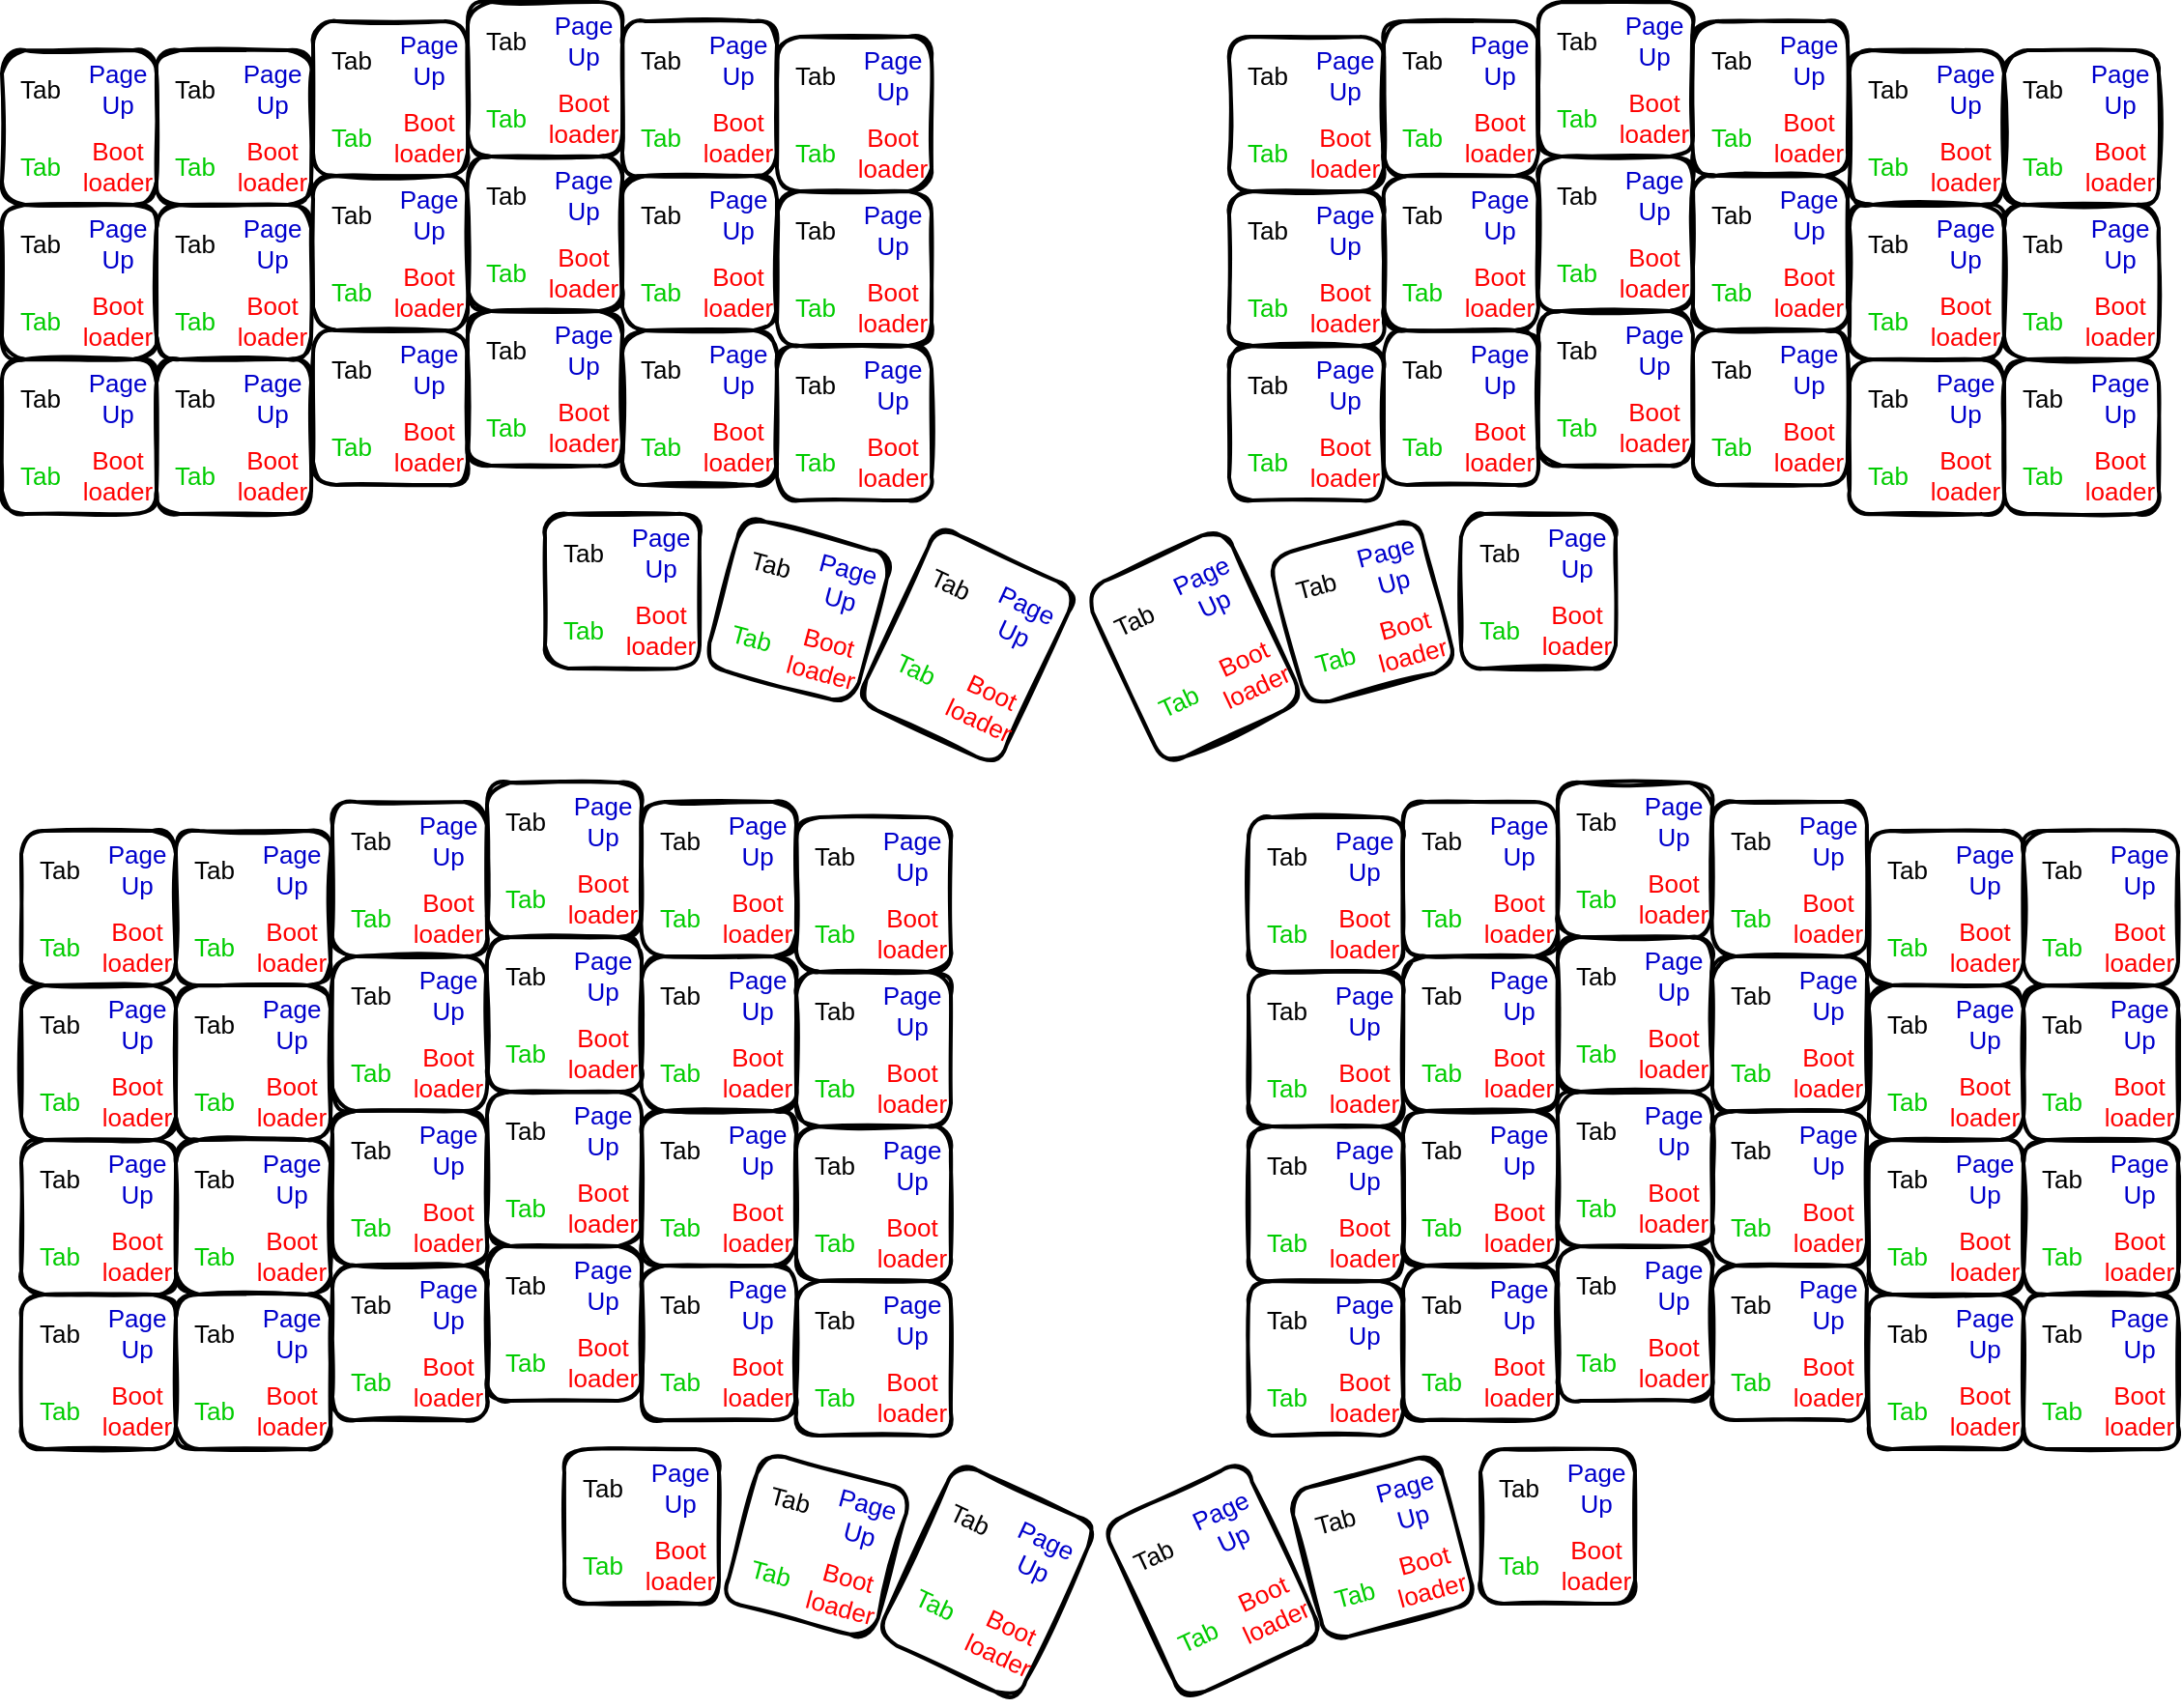 <mxfile version="21.2.9" type="github">
  <diagram name="第 1 页" id="F1OaBbWz24oC9GuwH90U">
    <mxGraphModel dx="1462" dy="1560" grid="1" gridSize="10" guides="1" tooltips="1" connect="1" arrows="1" fold="1" page="1" pageScale="1" pageWidth="850" pageHeight="1100" math="0" shadow="0">
      <root>
        <mxCell id="0" />
        <mxCell id="1" parent="0" />
        <mxCell id="BvFk9DYRYYywMg2uubC_-1" value="" style="group" vertex="1" connectable="0" parent="1">
          <mxGeometry x="287" y="190" width="80" height="80" as="geometry" />
        </mxCell>
        <mxCell id="BvFk9DYRYYywMg2uubC_-2" value="" style="rounded=1;strokeWidth=2;fillWeight=4;hachureGap=8;hachureAngle=45;fillColor=none;sketch=1;fillStyle=dashed;movable=1;resizable=1;rotatable=1;deletable=1;editable=1;locked=0;connectable=1;labelBackgroundColor=none;labelBorderColor=none;fontColor=none;noLabel=1;html=1;container=0;" vertex="1" parent="BvFk9DYRYYywMg2uubC_-1">
          <mxGeometry width="80" height="80" as="geometry" />
        </mxCell>
        <mxCell id="BvFk9DYRYYywMg2uubC_-3" value="Tab" style="text;whiteSpace=wrap;labelBackgroundColor=none;fontSize=13;align=center;verticalAlign=middle;fontColor=#000000;html=1;container=0;" vertex="1" parent="BvFk9DYRYYywMg2uubC_-1">
          <mxGeometry width="40" height="40" as="geometry" />
        </mxCell>
        <mxCell id="BvFk9DYRYYywMg2uubC_-4" value="Page&lt;br&gt;Up&lt;br&gt;" style="text;whiteSpace=wrap;labelBackgroundColor=none;fontColor=#0000CC;fontSize=13;align=center;verticalAlign=middle;html=1;container=0;" vertex="1" parent="BvFk9DYRYYywMg2uubC_-1">
          <mxGeometry x="40" width="40" height="40" as="geometry" />
        </mxCell>
        <mxCell id="BvFk9DYRYYywMg2uubC_-5" value="Tab" style="text;whiteSpace=wrap;labelBackgroundColor=none;fontColor=#00CC00;fontSize=13;align=center;verticalAlign=middle;html=1;container=0;" vertex="1" parent="BvFk9DYRYYywMg2uubC_-1">
          <mxGeometry y="40" width="40" height="40" as="geometry" />
        </mxCell>
        <mxCell id="BvFk9DYRYYywMg2uubC_-6" value="Boot&lt;br&gt;loader&lt;br&gt;" style="text;whiteSpace=wrap;labelBackgroundColor=none;fontColor=#FF0000;fontSize=13;align=center;verticalAlign=middle;html=1;container=0;" vertex="1" parent="BvFk9DYRYYywMg2uubC_-1">
          <mxGeometry x="40" y="40" width="40" height="40" as="geometry" />
        </mxCell>
        <mxCell id="BvFk9DYRYYywMg2uubC_-7" value="" style="group" vertex="1" connectable="0" parent="1">
          <mxGeometry x="367" y="190" width="80" height="80" as="geometry" />
        </mxCell>
        <mxCell id="BvFk9DYRYYywMg2uubC_-8" value="" style="rounded=1;strokeWidth=2;fillWeight=4;hachureGap=8;hachureAngle=45;fillColor=none;sketch=1;fillStyle=dashed;movable=1;resizable=1;rotatable=1;deletable=1;editable=1;locked=0;connectable=1;labelBackgroundColor=none;labelBorderColor=none;fontColor=none;noLabel=1;html=1;container=0;" vertex="1" parent="BvFk9DYRYYywMg2uubC_-7">
          <mxGeometry width="80" height="80" as="geometry" />
        </mxCell>
        <mxCell id="BvFk9DYRYYywMg2uubC_-9" value="Tab" style="text;whiteSpace=wrap;labelBackgroundColor=none;fontSize=13;align=center;verticalAlign=middle;fontColor=#000000;html=1;container=0;" vertex="1" parent="BvFk9DYRYYywMg2uubC_-7">
          <mxGeometry width="40" height="40" as="geometry" />
        </mxCell>
        <mxCell id="BvFk9DYRYYywMg2uubC_-10" value="Page&lt;br&gt;Up&lt;br&gt;" style="text;whiteSpace=wrap;labelBackgroundColor=none;fontColor=#0000CC;fontSize=13;align=center;verticalAlign=middle;html=1;container=0;" vertex="1" parent="BvFk9DYRYYywMg2uubC_-7">
          <mxGeometry x="40" width="40" height="40" as="geometry" />
        </mxCell>
        <mxCell id="BvFk9DYRYYywMg2uubC_-11" value="Tab" style="text;whiteSpace=wrap;labelBackgroundColor=none;fontColor=#00CC00;fontSize=13;align=center;verticalAlign=middle;html=1;container=0;" vertex="1" parent="BvFk9DYRYYywMg2uubC_-7">
          <mxGeometry y="40" width="40" height="40" as="geometry" />
        </mxCell>
        <mxCell id="BvFk9DYRYYywMg2uubC_-12" value="Boot&lt;br&gt;loader&lt;br&gt;" style="text;whiteSpace=wrap;labelBackgroundColor=none;fontColor=#FF0000;fontSize=13;align=center;verticalAlign=middle;html=1;container=0;" vertex="1" parent="BvFk9DYRYYywMg2uubC_-7">
          <mxGeometry x="40" y="40" width="40" height="40" as="geometry" />
        </mxCell>
        <mxCell id="BvFk9DYRYYywMg2uubC_-13" value="" style="group" vertex="1" connectable="0" parent="1">
          <mxGeometry x="448" y="175" width="80" height="80" as="geometry" />
        </mxCell>
        <mxCell id="BvFk9DYRYYywMg2uubC_-14" value="" style="rounded=1;strokeWidth=2;fillWeight=4;hachureGap=8;hachureAngle=45;fillColor=none;sketch=1;fillStyle=dashed;movable=1;resizable=1;rotatable=1;deletable=1;editable=1;locked=0;connectable=1;labelBackgroundColor=none;labelBorderColor=none;fontColor=none;noLabel=1;html=1;container=0;" vertex="1" parent="BvFk9DYRYYywMg2uubC_-13">
          <mxGeometry width="80" height="80" as="geometry" />
        </mxCell>
        <mxCell id="BvFk9DYRYYywMg2uubC_-15" value="Tab" style="text;whiteSpace=wrap;labelBackgroundColor=none;fontSize=13;align=center;verticalAlign=middle;fontColor=#000000;html=1;container=0;" vertex="1" parent="BvFk9DYRYYywMg2uubC_-13">
          <mxGeometry width="40" height="40" as="geometry" />
        </mxCell>
        <mxCell id="BvFk9DYRYYywMg2uubC_-16" value="Page&lt;br&gt;Up&lt;br&gt;" style="text;whiteSpace=wrap;labelBackgroundColor=none;fontColor=#0000CC;fontSize=13;align=center;verticalAlign=middle;html=1;container=0;" vertex="1" parent="BvFk9DYRYYywMg2uubC_-13">
          <mxGeometry x="40" width="40" height="40" as="geometry" />
        </mxCell>
        <mxCell id="BvFk9DYRYYywMg2uubC_-17" value="Tab" style="text;whiteSpace=wrap;labelBackgroundColor=none;fontColor=#00CC00;fontSize=13;align=center;verticalAlign=middle;html=1;container=0;" vertex="1" parent="BvFk9DYRYYywMg2uubC_-13">
          <mxGeometry y="40" width="40" height="40" as="geometry" />
        </mxCell>
        <mxCell id="BvFk9DYRYYywMg2uubC_-18" value="Boot&lt;br&gt;loader&lt;br&gt;" style="text;whiteSpace=wrap;labelBackgroundColor=none;fontColor=#FF0000;fontSize=13;align=center;verticalAlign=middle;html=1;container=0;" vertex="1" parent="BvFk9DYRYYywMg2uubC_-13">
          <mxGeometry x="40" y="40" width="40" height="40" as="geometry" />
        </mxCell>
        <mxCell id="BvFk9DYRYYywMg2uubC_-19" value="" style="group" vertex="1" connectable="0" parent="1">
          <mxGeometry x="528" y="165" width="80" height="80" as="geometry" />
        </mxCell>
        <mxCell id="BvFk9DYRYYywMg2uubC_-20" value="" style="rounded=1;strokeWidth=2;fillWeight=4;hachureGap=8;hachureAngle=45;fillColor=none;sketch=1;fillStyle=dashed;movable=1;resizable=1;rotatable=1;deletable=1;editable=1;locked=0;connectable=1;labelBackgroundColor=none;labelBorderColor=none;fontColor=none;noLabel=1;html=1;container=0;" vertex="1" parent="BvFk9DYRYYywMg2uubC_-19">
          <mxGeometry width="80" height="80" as="geometry" />
        </mxCell>
        <mxCell id="BvFk9DYRYYywMg2uubC_-21" value="Tab" style="text;whiteSpace=wrap;labelBackgroundColor=none;fontSize=13;align=center;verticalAlign=middle;fontColor=#000000;html=1;container=0;" vertex="1" parent="BvFk9DYRYYywMg2uubC_-19">
          <mxGeometry width="40" height="40" as="geometry" />
        </mxCell>
        <mxCell id="BvFk9DYRYYywMg2uubC_-22" value="Page&lt;br&gt;Up&lt;br&gt;" style="text;whiteSpace=wrap;labelBackgroundColor=none;fontColor=#0000CC;fontSize=13;align=center;verticalAlign=middle;html=1;container=0;" vertex="1" parent="BvFk9DYRYYywMg2uubC_-19">
          <mxGeometry x="40" width="40" height="40" as="geometry" />
        </mxCell>
        <mxCell id="BvFk9DYRYYywMg2uubC_-23" value="Tab" style="text;whiteSpace=wrap;labelBackgroundColor=none;fontColor=#00CC00;fontSize=13;align=center;verticalAlign=middle;html=1;container=0;" vertex="1" parent="BvFk9DYRYYywMg2uubC_-19">
          <mxGeometry y="40" width="40" height="40" as="geometry" />
        </mxCell>
        <mxCell id="BvFk9DYRYYywMg2uubC_-24" value="Boot&lt;br&gt;loader&lt;br&gt;" style="text;whiteSpace=wrap;labelBackgroundColor=none;fontColor=#FF0000;fontSize=13;align=center;verticalAlign=middle;html=1;container=0;" vertex="1" parent="BvFk9DYRYYywMg2uubC_-19">
          <mxGeometry x="40" y="40" width="40" height="40" as="geometry" />
        </mxCell>
        <mxCell id="BvFk9DYRYYywMg2uubC_-25" value="" style="group" vertex="1" connectable="0" parent="1">
          <mxGeometry x="608" y="175" width="80" height="80" as="geometry" />
        </mxCell>
        <mxCell id="BvFk9DYRYYywMg2uubC_-26" value="" style="rounded=1;strokeWidth=2;fillWeight=4;hachureGap=8;hachureAngle=45;fillColor=none;sketch=1;fillStyle=dashed;movable=1;resizable=1;rotatable=1;deletable=1;editable=1;locked=0;connectable=1;labelBackgroundColor=none;labelBorderColor=none;fontColor=none;noLabel=1;html=1;container=0;" vertex="1" parent="BvFk9DYRYYywMg2uubC_-25">
          <mxGeometry width="80" height="80" as="geometry" />
        </mxCell>
        <mxCell id="BvFk9DYRYYywMg2uubC_-27" value="Tab" style="text;whiteSpace=wrap;labelBackgroundColor=none;fontSize=13;align=center;verticalAlign=middle;fontColor=#000000;html=1;container=0;" vertex="1" parent="BvFk9DYRYYywMg2uubC_-25">
          <mxGeometry width="40" height="40" as="geometry" />
        </mxCell>
        <mxCell id="BvFk9DYRYYywMg2uubC_-28" value="Page&lt;br&gt;Up&lt;br&gt;" style="text;whiteSpace=wrap;labelBackgroundColor=none;fontColor=#0000CC;fontSize=13;align=center;verticalAlign=middle;html=1;container=0;" vertex="1" parent="BvFk9DYRYYywMg2uubC_-25">
          <mxGeometry x="40" width="40" height="40" as="geometry" />
        </mxCell>
        <mxCell id="BvFk9DYRYYywMg2uubC_-29" value="Tab" style="text;whiteSpace=wrap;labelBackgroundColor=none;fontColor=#00CC00;fontSize=13;align=center;verticalAlign=middle;html=1;container=0;" vertex="1" parent="BvFk9DYRYYywMg2uubC_-25">
          <mxGeometry y="40" width="40" height="40" as="geometry" />
        </mxCell>
        <mxCell id="BvFk9DYRYYywMg2uubC_-30" value="Boot&lt;br&gt;loader&lt;br&gt;" style="text;whiteSpace=wrap;labelBackgroundColor=none;fontColor=#FF0000;fontSize=13;align=center;verticalAlign=middle;html=1;container=0;" vertex="1" parent="BvFk9DYRYYywMg2uubC_-25">
          <mxGeometry x="40" y="40" width="40" height="40" as="geometry" />
        </mxCell>
        <mxCell id="BvFk9DYRYYywMg2uubC_-31" value="" style="group" vertex="1" connectable="0" parent="1">
          <mxGeometry x="688" y="183" width="80" height="80" as="geometry" />
        </mxCell>
        <mxCell id="BvFk9DYRYYywMg2uubC_-32" value="" style="rounded=1;strokeWidth=2;fillWeight=4;hachureGap=8;hachureAngle=45;fillColor=none;sketch=1;fillStyle=dashed;movable=1;resizable=1;rotatable=1;deletable=1;editable=1;locked=0;connectable=1;labelBackgroundColor=none;labelBorderColor=none;fontColor=none;noLabel=1;html=1;container=0;" vertex="1" parent="BvFk9DYRYYywMg2uubC_-31">
          <mxGeometry width="80" height="80" as="geometry" />
        </mxCell>
        <mxCell id="BvFk9DYRYYywMg2uubC_-33" value="Tab" style="text;whiteSpace=wrap;labelBackgroundColor=none;fontSize=13;align=center;verticalAlign=middle;fontColor=#000000;html=1;container=0;" vertex="1" parent="BvFk9DYRYYywMg2uubC_-31">
          <mxGeometry width="40" height="40" as="geometry" />
        </mxCell>
        <mxCell id="BvFk9DYRYYywMg2uubC_-34" value="Page&lt;br&gt;Up&lt;br&gt;" style="text;whiteSpace=wrap;labelBackgroundColor=none;fontColor=#0000CC;fontSize=13;align=center;verticalAlign=middle;html=1;container=0;" vertex="1" parent="BvFk9DYRYYywMg2uubC_-31">
          <mxGeometry x="40" width="40" height="40" as="geometry" />
        </mxCell>
        <mxCell id="BvFk9DYRYYywMg2uubC_-35" value="Tab" style="text;whiteSpace=wrap;labelBackgroundColor=none;fontColor=#00CC00;fontSize=13;align=center;verticalAlign=middle;html=1;container=0;" vertex="1" parent="BvFk9DYRYYywMg2uubC_-31">
          <mxGeometry y="40" width="40" height="40" as="geometry" />
        </mxCell>
        <mxCell id="BvFk9DYRYYywMg2uubC_-36" value="Boot&lt;br&gt;loader&lt;br&gt;" style="text;whiteSpace=wrap;labelBackgroundColor=none;fontColor=#FF0000;fontSize=13;align=center;verticalAlign=middle;html=1;container=0;" vertex="1" parent="BvFk9DYRYYywMg2uubC_-31">
          <mxGeometry x="40" y="40" width="40" height="40" as="geometry" />
        </mxCell>
        <mxCell id="BvFk9DYRYYywMg2uubC_-37" value="" style="group" vertex="1" connectable="0" parent="1">
          <mxGeometry x="287" y="270" width="80" height="80" as="geometry" />
        </mxCell>
        <mxCell id="BvFk9DYRYYywMg2uubC_-38" value="" style="rounded=1;strokeWidth=2;fillWeight=4;hachureGap=8;hachureAngle=45;fillColor=none;sketch=1;fillStyle=dashed;movable=1;resizable=1;rotatable=1;deletable=1;editable=1;locked=0;connectable=1;labelBackgroundColor=none;labelBorderColor=none;fontColor=none;noLabel=1;html=1;container=0;" vertex="1" parent="BvFk9DYRYYywMg2uubC_-37">
          <mxGeometry width="80" height="80" as="geometry" />
        </mxCell>
        <mxCell id="BvFk9DYRYYywMg2uubC_-39" value="Tab" style="text;whiteSpace=wrap;labelBackgroundColor=none;fontSize=13;align=center;verticalAlign=middle;fontColor=#000000;html=1;container=0;" vertex="1" parent="BvFk9DYRYYywMg2uubC_-37">
          <mxGeometry width="40" height="40" as="geometry" />
        </mxCell>
        <mxCell id="BvFk9DYRYYywMg2uubC_-40" value="Page&lt;br&gt;Up&lt;br&gt;" style="text;whiteSpace=wrap;labelBackgroundColor=none;fontColor=#0000CC;fontSize=13;align=center;verticalAlign=middle;html=1;container=0;" vertex="1" parent="BvFk9DYRYYywMg2uubC_-37">
          <mxGeometry x="40" width="40" height="40" as="geometry" />
        </mxCell>
        <mxCell id="BvFk9DYRYYywMg2uubC_-41" value="Tab" style="text;whiteSpace=wrap;labelBackgroundColor=none;fontColor=#00CC00;fontSize=13;align=center;verticalAlign=middle;html=1;container=0;" vertex="1" parent="BvFk9DYRYYywMg2uubC_-37">
          <mxGeometry y="40" width="40" height="40" as="geometry" />
        </mxCell>
        <mxCell id="BvFk9DYRYYywMg2uubC_-42" value="Boot&lt;br&gt;loader&lt;br&gt;" style="text;whiteSpace=wrap;labelBackgroundColor=none;fontColor=#FF0000;fontSize=13;align=center;verticalAlign=middle;html=1;container=0;" vertex="1" parent="BvFk9DYRYYywMg2uubC_-37">
          <mxGeometry x="40" y="40" width="40" height="40" as="geometry" />
        </mxCell>
        <mxCell id="BvFk9DYRYYywMg2uubC_-43" value="" style="group" vertex="1" connectable="0" parent="1">
          <mxGeometry x="367" y="270" width="80" height="80" as="geometry" />
        </mxCell>
        <mxCell id="BvFk9DYRYYywMg2uubC_-44" value="" style="rounded=1;strokeWidth=2;fillWeight=4;hachureGap=8;hachureAngle=45;fillColor=none;sketch=1;fillStyle=dashed;movable=1;resizable=1;rotatable=1;deletable=1;editable=1;locked=0;connectable=1;labelBackgroundColor=none;labelBorderColor=none;fontColor=none;noLabel=1;html=1;container=0;" vertex="1" parent="BvFk9DYRYYywMg2uubC_-43">
          <mxGeometry width="80" height="80" as="geometry" />
        </mxCell>
        <mxCell id="BvFk9DYRYYywMg2uubC_-45" value="Tab" style="text;whiteSpace=wrap;labelBackgroundColor=none;fontSize=13;align=center;verticalAlign=middle;fontColor=#000000;html=1;container=0;" vertex="1" parent="BvFk9DYRYYywMg2uubC_-43">
          <mxGeometry width="40" height="40" as="geometry" />
        </mxCell>
        <mxCell id="BvFk9DYRYYywMg2uubC_-46" value="Page&lt;br&gt;Up&lt;br&gt;" style="text;whiteSpace=wrap;labelBackgroundColor=none;fontColor=#0000CC;fontSize=13;align=center;verticalAlign=middle;html=1;container=0;" vertex="1" parent="BvFk9DYRYYywMg2uubC_-43">
          <mxGeometry x="40" width="40" height="40" as="geometry" />
        </mxCell>
        <mxCell id="BvFk9DYRYYywMg2uubC_-47" value="Tab" style="text;whiteSpace=wrap;labelBackgroundColor=none;fontColor=#00CC00;fontSize=13;align=center;verticalAlign=middle;html=1;container=0;" vertex="1" parent="BvFk9DYRYYywMg2uubC_-43">
          <mxGeometry y="40" width="40" height="40" as="geometry" />
        </mxCell>
        <mxCell id="BvFk9DYRYYywMg2uubC_-48" value="Boot&lt;br&gt;loader&lt;br&gt;" style="text;whiteSpace=wrap;labelBackgroundColor=none;fontColor=#FF0000;fontSize=13;align=center;verticalAlign=middle;html=1;container=0;" vertex="1" parent="BvFk9DYRYYywMg2uubC_-43">
          <mxGeometry x="40" y="40" width="40" height="40" as="geometry" />
        </mxCell>
        <mxCell id="BvFk9DYRYYywMg2uubC_-49" value="" style="group" vertex="1" connectable="0" parent="1">
          <mxGeometry x="448" y="255" width="80" height="80" as="geometry" />
        </mxCell>
        <mxCell id="BvFk9DYRYYywMg2uubC_-50" value="" style="rounded=1;strokeWidth=2;fillWeight=4;hachureGap=8;hachureAngle=45;fillColor=none;sketch=1;fillStyle=dashed;movable=1;resizable=1;rotatable=1;deletable=1;editable=1;locked=0;connectable=1;labelBackgroundColor=none;labelBorderColor=none;fontColor=none;noLabel=1;html=1;container=0;" vertex="1" parent="BvFk9DYRYYywMg2uubC_-49">
          <mxGeometry width="80" height="80" as="geometry" />
        </mxCell>
        <mxCell id="BvFk9DYRYYywMg2uubC_-51" value="Tab" style="text;whiteSpace=wrap;labelBackgroundColor=none;fontSize=13;align=center;verticalAlign=middle;fontColor=#000000;html=1;container=0;" vertex="1" parent="BvFk9DYRYYywMg2uubC_-49">
          <mxGeometry width="40" height="40" as="geometry" />
        </mxCell>
        <mxCell id="BvFk9DYRYYywMg2uubC_-52" value="Page&lt;br&gt;Up&lt;br&gt;" style="text;whiteSpace=wrap;labelBackgroundColor=none;fontColor=#0000CC;fontSize=13;align=center;verticalAlign=middle;html=1;container=0;" vertex="1" parent="BvFk9DYRYYywMg2uubC_-49">
          <mxGeometry x="40" width="40" height="40" as="geometry" />
        </mxCell>
        <mxCell id="BvFk9DYRYYywMg2uubC_-53" value="Tab" style="text;whiteSpace=wrap;labelBackgroundColor=none;fontColor=#00CC00;fontSize=13;align=center;verticalAlign=middle;html=1;container=0;" vertex="1" parent="BvFk9DYRYYywMg2uubC_-49">
          <mxGeometry y="40" width="40" height="40" as="geometry" />
        </mxCell>
        <mxCell id="BvFk9DYRYYywMg2uubC_-54" value="Boot&lt;br&gt;loader&lt;br&gt;" style="text;whiteSpace=wrap;labelBackgroundColor=none;fontColor=#FF0000;fontSize=13;align=center;verticalAlign=middle;html=1;container=0;" vertex="1" parent="BvFk9DYRYYywMg2uubC_-49">
          <mxGeometry x="40" y="40" width="40" height="40" as="geometry" />
        </mxCell>
        <mxCell id="BvFk9DYRYYywMg2uubC_-55" value="" style="group" vertex="1" connectable="0" parent="1">
          <mxGeometry x="528" y="245" width="80" height="80" as="geometry" />
        </mxCell>
        <mxCell id="BvFk9DYRYYywMg2uubC_-56" value="" style="rounded=1;strokeWidth=2;fillWeight=4;hachureGap=8;hachureAngle=45;fillColor=none;sketch=1;fillStyle=dashed;movable=1;resizable=1;rotatable=1;deletable=1;editable=1;locked=0;connectable=1;labelBackgroundColor=none;labelBorderColor=none;fontColor=none;noLabel=1;html=1;container=0;" vertex="1" parent="BvFk9DYRYYywMg2uubC_-55">
          <mxGeometry width="80" height="80" as="geometry" />
        </mxCell>
        <mxCell id="BvFk9DYRYYywMg2uubC_-57" value="Tab" style="text;whiteSpace=wrap;labelBackgroundColor=none;fontSize=13;align=center;verticalAlign=middle;fontColor=#000000;html=1;container=0;" vertex="1" parent="BvFk9DYRYYywMg2uubC_-55">
          <mxGeometry width="40" height="40" as="geometry" />
        </mxCell>
        <mxCell id="BvFk9DYRYYywMg2uubC_-58" value="Page&lt;br&gt;Up&lt;br&gt;" style="text;whiteSpace=wrap;labelBackgroundColor=none;fontColor=#0000CC;fontSize=13;align=center;verticalAlign=middle;html=1;container=0;" vertex="1" parent="BvFk9DYRYYywMg2uubC_-55">
          <mxGeometry x="40" width="40" height="40" as="geometry" />
        </mxCell>
        <mxCell id="BvFk9DYRYYywMg2uubC_-59" value="Tab" style="text;whiteSpace=wrap;labelBackgroundColor=none;fontColor=#00CC00;fontSize=13;align=center;verticalAlign=middle;html=1;container=0;" vertex="1" parent="BvFk9DYRYYywMg2uubC_-55">
          <mxGeometry y="40" width="40" height="40" as="geometry" />
        </mxCell>
        <mxCell id="BvFk9DYRYYywMg2uubC_-60" value="Boot&lt;br&gt;loader&lt;br&gt;" style="text;whiteSpace=wrap;labelBackgroundColor=none;fontColor=#FF0000;fontSize=13;align=center;verticalAlign=middle;html=1;container=0;" vertex="1" parent="BvFk9DYRYYywMg2uubC_-55">
          <mxGeometry x="40" y="40" width="40" height="40" as="geometry" />
        </mxCell>
        <mxCell id="BvFk9DYRYYywMg2uubC_-61" value="" style="group" vertex="1" connectable="0" parent="1">
          <mxGeometry x="608" y="255" width="80" height="80" as="geometry" />
        </mxCell>
        <mxCell id="BvFk9DYRYYywMg2uubC_-62" value="" style="rounded=1;strokeWidth=2;fillWeight=4;hachureGap=8;hachureAngle=45;fillColor=none;sketch=1;fillStyle=dashed;movable=1;resizable=1;rotatable=1;deletable=1;editable=1;locked=0;connectable=1;labelBackgroundColor=none;labelBorderColor=none;fontColor=none;noLabel=1;html=1;container=0;" vertex="1" parent="BvFk9DYRYYywMg2uubC_-61">
          <mxGeometry width="80" height="80" as="geometry" />
        </mxCell>
        <mxCell id="BvFk9DYRYYywMg2uubC_-63" value="Tab" style="text;whiteSpace=wrap;labelBackgroundColor=none;fontSize=13;align=center;verticalAlign=middle;fontColor=#000000;html=1;container=0;" vertex="1" parent="BvFk9DYRYYywMg2uubC_-61">
          <mxGeometry width="40" height="40" as="geometry" />
        </mxCell>
        <mxCell id="BvFk9DYRYYywMg2uubC_-64" value="Page&lt;br&gt;Up&lt;br&gt;" style="text;whiteSpace=wrap;labelBackgroundColor=none;fontColor=#0000CC;fontSize=13;align=center;verticalAlign=middle;html=1;container=0;" vertex="1" parent="BvFk9DYRYYywMg2uubC_-61">
          <mxGeometry x="40" width="40" height="40" as="geometry" />
        </mxCell>
        <mxCell id="BvFk9DYRYYywMg2uubC_-65" value="Tab" style="text;whiteSpace=wrap;labelBackgroundColor=none;fontColor=#00CC00;fontSize=13;align=center;verticalAlign=middle;html=1;container=0;" vertex="1" parent="BvFk9DYRYYywMg2uubC_-61">
          <mxGeometry y="40" width="40" height="40" as="geometry" />
        </mxCell>
        <mxCell id="BvFk9DYRYYywMg2uubC_-66" value="Boot&lt;br&gt;loader&lt;br&gt;" style="text;whiteSpace=wrap;labelBackgroundColor=none;fontColor=#FF0000;fontSize=13;align=center;verticalAlign=middle;html=1;container=0;" vertex="1" parent="BvFk9DYRYYywMg2uubC_-61">
          <mxGeometry x="40" y="40" width="40" height="40" as="geometry" />
        </mxCell>
        <mxCell id="BvFk9DYRYYywMg2uubC_-67" value="" style="group" vertex="1" connectable="0" parent="1">
          <mxGeometry x="688" y="263" width="80" height="80" as="geometry" />
        </mxCell>
        <mxCell id="BvFk9DYRYYywMg2uubC_-68" value="" style="rounded=1;strokeWidth=2;fillWeight=4;hachureGap=8;hachureAngle=45;fillColor=none;sketch=1;fillStyle=dashed;movable=1;resizable=1;rotatable=1;deletable=1;editable=1;locked=0;connectable=1;labelBackgroundColor=none;labelBorderColor=none;fontColor=none;noLabel=1;html=1;container=0;" vertex="1" parent="BvFk9DYRYYywMg2uubC_-67">
          <mxGeometry width="80" height="80" as="geometry" />
        </mxCell>
        <mxCell id="BvFk9DYRYYywMg2uubC_-69" value="Tab" style="text;whiteSpace=wrap;labelBackgroundColor=none;fontSize=13;align=center;verticalAlign=middle;fontColor=#000000;html=1;container=0;" vertex="1" parent="BvFk9DYRYYywMg2uubC_-67">
          <mxGeometry width="40" height="40" as="geometry" />
        </mxCell>
        <mxCell id="BvFk9DYRYYywMg2uubC_-70" value="Page&lt;br&gt;Up&lt;br&gt;" style="text;whiteSpace=wrap;labelBackgroundColor=none;fontColor=#0000CC;fontSize=13;align=center;verticalAlign=middle;html=1;container=0;" vertex="1" parent="BvFk9DYRYYywMg2uubC_-67">
          <mxGeometry x="40" width="40" height="40" as="geometry" />
        </mxCell>
        <mxCell id="BvFk9DYRYYywMg2uubC_-71" value="Tab" style="text;whiteSpace=wrap;labelBackgroundColor=none;fontColor=#00CC00;fontSize=13;align=center;verticalAlign=middle;html=1;container=0;" vertex="1" parent="BvFk9DYRYYywMg2uubC_-67">
          <mxGeometry y="40" width="40" height="40" as="geometry" />
        </mxCell>
        <mxCell id="BvFk9DYRYYywMg2uubC_-72" value="Boot&lt;br&gt;loader&lt;br&gt;" style="text;whiteSpace=wrap;labelBackgroundColor=none;fontColor=#FF0000;fontSize=13;align=center;verticalAlign=middle;html=1;container=0;" vertex="1" parent="BvFk9DYRYYywMg2uubC_-67">
          <mxGeometry x="40" y="40" width="40" height="40" as="geometry" />
        </mxCell>
        <mxCell id="BvFk9DYRYYywMg2uubC_-73" value="" style="group" vertex="1" connectable="0" parent="1">
          <mxGeometry x="287" y="350" width="80" height="80" as="geometry" />
        </mxCell>
        <mxCell id="BvFk9DYRYYywMg2uubC_-74" value="" style="rounded=1;strokeWidth=2;fillWeight=4;hachureGap=8;hachureAngle=45;fillColor=none;sketch=1;fillStyle=dashed;movable=1;resizable=1;rotatable=1;deletable=1;editable=1;locked=0;connectable=1;labelBackgroundColor=none;labelBorderColor=none;fontColor=none;noLabel=1;html=1;container=0;" vertex="1" parent="BvFk9DYRYYywMg2uubC_-73">
          <mxGeometry width="80" height="80" as="geometry" />
        </mxCell>
        <mxCell id="BvFk9DYRYYywMg2uubC_-75" value="Tab" style="text;whiteSpace=wrap;labelBackgroundColor=none;fontSize=13;align=center;verticalAlign=middle;fontColor=#000000;html=1;container=0;" vertex="1" parent="BvFk9DYRYYywMg2uubC_-73">
          <mxGeometry width="40" height="40" as="geometry" />
        </mxCell>
        <mxCell id="BvFk9DYRYYywMg2uubC_-76" value="Page&lt;br&gt;Up&lt;br&gt;" style="text;whiteSpace=wrap;labelBackgroundColor=none;fontColor=#0000CC;fontSize=13;align=center;verticalAlign=middle;html=1;container=0;" vertex="1" parent="BvFk9DYRYYywMg2uubC_-73">
          <mxGeometry x="40" width="40" height="40" as="geometry" />
        </mxCell>
        <mxCell id="BvFk9DYRYYywMg2uubC_-77" value="Tab" style="text;whiteSpace=wrap;labelBackgroundColor=none;fontColor=#00CC00;fontSize=13;align=center;verticalAlign=middle;html=1;container=0;" vertex="1" parent="BvFk9DYRYYywMg2uubC_-73">
          <mxGeometry y="40" width="40" height="40" as="geometry" />
        </mxCell>
        <mxCell id="BvFk9DYRYYywMg2uubC_-78" value="Boot&lt;br&gt;loader&lt;br&gt;" style="text;whiteSpace=wrap;labelBackgroundColor=none;fontColor=#FF0000;fontSize=13;align=center;verticalAlign=middle;html=1;container=0;" vertex="1" parent="BvFk9DYRYYywMg2uubC_-73">
          <mxGeometry x="40" y="40" width="40" height="40" as="geometry" />
        </mxCell>
        <mxCell id="BvFk9DYRYYywMg2uubC_-79" value="" style="group" vertex="1" connectable="0" parent="1">
          <mxGeometry x="367" y="350" width="80" height="80" as="geometry" />
        </mxCell>
        <mxCell id="BvFk9DYRYYywMg2uubC_-80" value="" style="rounded=1;strokeWidth=2;fillWeight=4;hachureGap=8;hachureAngle=45;fillColor=none;sketch=1;fillStyle=dashed;movable=1;resizable=1;rotatable=1;deletable=1;editable=1;locked=0;connectable=1;labelBackgroundColor=none;labelBorderColor=none;fontColor=none;noLabel=1;html=1;container=0;" vertex="1" parent="BvFk9DYRYYywMg2uubC_-79">
          <mxGeometry width="80" height="80" as="geometry" />
        </mxCell>
        <mxCell id="BvFk9DYRYYywMg2uubC_-81" value="Tab" style="text;whiteSpace=wrap;labelBackgroundColor=none;fontSize=13;align=center;verticalAlign=middle;fontColor=#000000;html=1;container=0;" vertex="1" parent="BvFk9DYRYYywMg2uubC_-79">
          <mxGeometry width="40" height="40" as="geometry" />
        </mxCell>
        <mxCell id="BvFk9DYRYYywMg2uubC_-82" value="Page&lt;br&gt;Up&lt;br&gt;" style="text;whiteSpace=wrap;labelBackgroundColor=none;fontColor=#0000CC;fontSize=13;align=center;verticalAlign=middle;html=1;container=0;" vertex="1" parent="BvFk9DYRYYywMg2uubC_-79">
          <mxGeometry x="40" width="40" height="40" as="geometry" />
        </mxCell>
        <mxCell id="BvFk9DYRYYywMg2uubC_-83" value="Tab" style="text;whiteSpace=wrap;labelBackgroundColor=none;fontColor=#00CC00;fontSize=13;align=center;verticalAlign=middle;html=1;container=0;" vertex="1" parent="BvFk9DYRYYywMg2uubC_-79">
          <mxGeometry y="40" width="40" height="40" as="geometry" />
        </mxCell>
        <mxCell id="BvFk9DYRYYywMg2uubC_-84" value="Boot&lt;br&gt;loader&lt;br&gt;" style="text;whiteSpace=wrap;labelBackgroundColor=none;fontColor=#FF0000;fontSize=13;align=center;verticalAlign=middle;html=1;container=0;" vertex="1" parent="BvFk9DYRYYywMg2uubC_-79">
          <mxGeometry x="40" y="40" width="40" height="40" as="geometry" />
        </mxCell>
        <mxCell id="BvFk9DYRYYywMg2uubC_-85" value="" style="group" vertex="1" connectable="0" parent="1">
          <mxGeometry x="448" y="335" width="80" height="80" as="geometry" />
        </mxCell>
        <mxCell id="BvFk9DYRYYywMg2uubC_-86" value="" style="rounded=1;strokeWidth=2;fillWeight=4;hachureGap=8;hachureAngle=45;fillColor=none;sketch=1;fillStyle=dashed;movable=1;resizable=1;rotatable=1;deletable=1;editable=1;locked=0;connectable=1;labelBackgroundColor=none;labelBorderColor=none;fontColor=none;noLabel=1;html=1;container=0;" vertex="1" parent="BvFk9DYRYYywMg2uubC_-85">
          <mxGeometry width="80" height="80" as="geometry" />
        </mxCell>
        <mxCell id="BvFk9DYRYYywMg2uubC_-87" value="Tab" style="text;whiteSpace=wrap;labelBackgroundColor=none;fontSize=13;align=center;verticalAlign=middle;fontColor=#000000;html=1;container=0;" vertex="1" parent="BvFk9DYRYYywMg2uubC_-85">
          <mxGeometry width="40" height="40" as="geometry" />
        </mxCell>
        <mxCell id="BvFk9DYRYYywMg2uubC_-88" value="Page&lt;br&gt;Up&lt;br&gt;" style="text;whiteSpace=wrap;labelBackgroundColor=none;fontColor=#0000CC;fontSize=13;align=center;verticalAlign=middle;html=1;container=0;" vertex="1" parent="BvFk9DYRYYywMg2uubC_-85">
          <mxGeometry x="40" width="40" height="40" as="geometry" />
        </mxCell>
        <mxCell id="BvFk9DYRYYywMg2uubC_-89" value="Tab" style="text;whiteSpace=wrap;labelBackgroundColor=none;fontColor=#00CC00;fontSize=13;align=center;verticalAlign=middle;html=1;container=0;" vertex="1" parent="BvFk9DYRYYywMg2uubC_-85">
          <mxGeometry y="40" width="40" height="40" as="geometry" />
        </mxCell>
        <mxCell id="BvFk9DYRYYywMg2uubC_-90" value="Boot&lt;br&gt;loader&lt;br&gt;" style="text;whiteSpace=wrap;labelBackgroundColor=none;fontColor=#FF0000;fontSize=13;align=center;verticalAlign=middle;html=1;container=0;" vertex="1" parent="BvFk9DYRYYywMg2uubC_-85">
          <mxGeometry x="40" y="40" width="40" height="40" as="geometry" />
        </mxCell>
        <mxCell id="BvFk9DYRYYywMg2uubC_-91" value="" style="group" vertex="1" connectable="0" parent="1">
          <mxGeometry x="528" y="325" width="80" height="80" as="geometry" />
        </mxCell>
        <mxCell id="BvFk9DYRYYywMg2uubC_-92" value="" style="rounded=1;strokeWidth=2;fillWeight=4;hachureGap=8;hachureAngle=45;fillColor=none;sketch=1;fillStyle=dashed;movable=1;resizable=1;rotatable=1;deletable=1;editable=1;locked=0;connectable=1;labelBackgroundColor=none;labelBorderColor=none;fontColor=none;noLabel=1;html=1;container=0;" vertex="1" parent="BvFk9DYRYYywMg2uubC_-91">
          <mxGeometry width="80" height="80" as="geometry" />
        </mxCell>
        <mxCell id="BvFk9DYRYYywMg2uubC_-93" value="Tab" style="text;whiteSpace=wrap;labelBackgroundColor=none;fontSize=13;align=center;verticalAlign=middle;fontColor=#000000;html=1;container=0;" vertex="1" parent="BvFk9DYRYYywMg2uubC_-91">
          <mxGeometry width="40" height="40" as="geometry" />
        </mxCell>
        <mxCell id="BvFk9DYRYYywMg2uubC_-94" value="Page&lt;br&gt;Up&lt;br&gt;" style="text;whiteSpace=wrap;labelBackgroundColor=none;fontColor=#0000CC;fontSize=13;align=center;verticalAlign=middle;html=1;container=0;" vertex="1" parent="BvFk9DYRYYywMg2uubC_-91">
          <mxGeometry x="40" width="40" height="40" as="geometry" />
        </mxCell>
        <mxCell id="BvFk9DYRYYywMg2uubC_-95" value="Tab" style="text;whiteSpace=wrap;labelBackgroundColor=none;fontColor=#00CC00;fontSize=13;align=center;verticalAlign=middle;html=1;container=0;" vertex="1" parent="BvFk9DYRYYywMg2uubC_-91">
          <mxGeometry y="40" width="40" height="40" as="geometry" />
        </mxCell>
        <mxCell id="BvFk9DYRYYywMg2uubC_-96" value="Boot&lt;br&gt;loader&lt;br&gt;" style="text;whiteSpace=wrap;labelBackgroundColor=none;fontColor=#FF0000;fontSize=13;align=center;verticalAlign=middle;html=1;container=0;" vertex="1" parent="BvFk9DYRYYywMg2uubC_-91">
          <mxGeometry x="40" y="40" width="40" height="40" as="geometry" />
        </mxCell>
        <mxCell id="BvFk9DYRYYywMg2uubC_-97" value="" style="group" vertex="1" connectable="0" parent="1">
          <mxGeometry x="608" y="335" width="80" height="80" as="geometry" />
        </mxCell>
        <mxCell id="BvFk9DYRYYywMg2uubC_-98" value="" style="rounded=1;strokeWidth=2;fillWeight=4;hachureGap=8;hachureAngle=45;fillColor=none;sketch=1;fillStyle=dashed;movable=1;resizable=1;rotatable=1;deletable=1;editable=1;locked=0;connectable=1;labelBackgroundColor=none;labelBorderColor=none;fontColor=none;noLabel=1;html=1;container=0;" vertex="1" parent="BvFk9DYRYYywMg2uubC_-97">
          <mxGeometry width="80" height="80" as="geometry" />
        </mxCell>
        <mxCell id="BvFk9DYRYYywMg2uubC_-99" value="Tab" style="text;whiteSpace=wrap;labelBackgroundColor=none;fontSize=13;align=center;verticalAlign=middle;fontColor=#000000;html=1;container=0;" vertex="1" parent="BvFk9DYRYYywMg2uubC_-97">
          <mxGeometry width="40" height="40" as="geometry" />
        </mxCell>
        <mxCell id="BvFk9DYRYYywMg2uubC_-100" value="Page&lt;br&gt;Up&lt;br&gt;" style="text;whiteSpace=wrap;labelBackgroundColor=none;fontColor=#0000CC;fontSize=13;align=center;verticalAlign=middle;html=1;container=0;" vertex="1" parent="BvFk9DYRYYywMg2uubC_-97">
          <mxGeometry x="40" width="40" height="40" as="geometry" />
        </mxCell>
        <mxCell id="BvFk9DYRYYywMg2uubC_-101" value="Tab" style="text;whiteSpace=wrap;labelBackgroundColor=none;fontColor=#00CC00;fontSize=13;align=center;verticalAlign=middle;html=1;container=0;" vertex="1" parent="BvFk9DYRYYywMg2uubC_-97">
          <mxGeometry y="40" width="40" height="40" as="geometry" />
        </mxCell>
        <mxCell id="BvFk9DYRYYywMg2uubC_-102" value="Boot&lt;br&gt;loader&lt;br&gt;" style="text;whiteSpace=wrap;labelBackgroundColor=none;fontColor=#FF0000;fontSize=13;align=center;verticalAlign=middle;html=1;container=0;" vertex="1" parent="BvFk9DYRYYywMg2uubC_-97">
          <mxGeometry x="40" y="40" width="40" height="40" as="geometry" />
        </mxCell>
        <mxCell id="BvFk9DYRYYywMg2uubC_-103" value="" style="group" vertex="1" connectable="0" parent="1">
          <mxGeometry x="688" y="343" width="80" height="80" as="geometry" />
        </mxCell>
        <mxCell id="BvFk9DYRYYywMg2uubC_-104" value="" style="rounded=1;strokeWidth=2;fillWeight=4;hachureGap=8;hachureAngle=45;fillColor=none;sketch=1;fillStyle=dashed;movable=1;resizable=1;rotatable=1;deletable=1;editable=1;locked=0;connectable=1;labelBackgroundColor=none;labelBorderColor=none;fontColor=none;noLabel=1;html=1;container=0;" vertex="1" parent="BvFk9DYRYYywMg2uubC_-103">
          <mxGeometry width="80" height="80" as="geometry" />
        </mxCell>
        <mxCell id="BvFk9DYRYYywMg2uubC_-105" value="Tab" style="text;whiteSpace=wrap;labelBackgroundColor=none;fontSize=13;align=center;verticalAlign=middle;fontColor=#000000;html=1;container=0;" vertex="1" parent="BvFk9DYRYYywMg2uubC_-103">
          <mxGeometry width="40" height="40" as="geometry" />
        </mxCell>
        <mxCell id="BvFk9DYRYYywMg2uubC_-106" value="Page&lt;br&gt;Up&lt;br&gt;" style="text;whiteSpace=wrap;labelBackgroundColor=none;fontColor=#0000CC;fontSize=13;align=center;verticalAlign=middle;html=1;container=0;" vertex="1" parent="BvFk9DYRYYywMg2uubC_-103">
          <mxGeometry x="40" width="40" height="40" as="geometry" />
        </mxCell>
        <mxCell id="BvFk9DYRYYywMg2uubC_-107" value="Tab" style="text;whiteSpace=wrap;labelBackgroundColor=none;fontColor=#00CC00;fontSize=13;align=center;verticalAlign=middle;html=1;container=0;" vertex="1" parent="BvFk9DYRYYywMg2uubC_-103">
          <mxGeometry y="40" width="40" height="40" as="geometry" />
        </mxCell>
        <mxCell id="BvFk9DYRYYywMg2uubC_-108" value="Boot&lt;br&gt;loader&lt;br&gt;" style="text;whiteSpace=wrap;labelBackgroundColor=none;fontColor=#FF0000;fontSize=13;align=center;verticalAlign=middle;html=1;container=0;" vertex="1" parent="BvFk9DYRYYywMg2uubC_-103">
          <mxGeometry x="40" y="40" width="40" height="40" as="geometry" />
        </mxCell>
        <mxCell id="BvFk9DYRYYywMg2uubC_-109" value="" style="group" vertex="1" connectable="0" parent="1">
          <mxGeometry x="568" y="430" width="80" height="80" as="geometry" />
        </mxCell>
        <mxCell id="BvFk9DYRYYywMg2uubC_-110" value="" style="rounded=1;strokeWidth=2;fillWeight=4;hachureGap=8;hachureAngle=45;fillColor=none;sketch=1;fillStyle=dashed;movable=1;resizable=1;rotatable=1;deletable=1;editable=1;locked=0;connectable=1;labelBackgroundColor=none;labelBorderColor=none;fontColor=none;noLabel=1;html=1;container=0;" vertex="1" parent="BvFk9DYRYYywMg2uubC_-109">
          <mxGeometry width="80" height="80" as="geometry" />
        </mxCell>
        <mxCell id="BvFk9DYRYYywMg2uubC_-111" value="Tab" style="text;whiteSpace=wrap;labelBackgroundColor=none;fontSize=13;align=center;verticalAlign=middle;fontColor=#000000;html=1;container=0;" vertex="1" parent="BvFk9DYRYYywMg2uubC_-109">
          <mxGeometry width="40" height="40" as="geometry" />
        </mxCell>
        <mxCell id="BvFk9DYRYYywMg2uubC_-112" value="Page&lt;br&gt;Up&lt;br&gt;" style="text;whiteSpace=wrap;labelBackgroundColor=none;fontColor=#0000CC;fontSize=13;align=center;verticalAlign=middle;html=1;container=0;" vertex="1" parent="BvFk9DYRYYywMg2uubC_-109">
          <mxGeometry x="40" width="40" height="40" as="geometry" />
        </mxCell>
        <mxCell id="BvFk9DYRYYywMg2uubC_-113" value="Tab" style="text;whiteSpace=wrap;labelBackgroundColor=none;fontColor=#00CC00;fontSize=13;align=center;verticalAlign=middle;html=1;container=0;" vertex="1" parent="BvFk9DYRYYywMg2uubC_-109">
          <mxGeometry y="40" width="40" height="40" as="geometry" />
        </mxCell>
        <mxCell id="BvFk9DYRYYywMg2uubC_-114" value="Boot&lt;br&gt;loader&lt;br&gt;" style="text;whiteSpace=wrap;labelBackgroundColor=none;fontColor=#FF0000;fontSize=13;align=center;verticalAlign=middle;html=1;container=0;" vertex="1" parent="BvFk9DYRYYywMg2uubC_-109">
          <mxGeometry x="40" y="40" width="40" height="40" as="geometry" />
        </mxCell>
        <mxCell id="BvFk9DYRYYywMg2uubC_-115" value="" style="group;rotation=15;" vertex="1" connectable="0" parent="1">
          <mxGeometry x="659" y="440" width="80" height="80" as="geometry" />
        </mxCell>
        <mxCell id="BvFk9DYRYYywMg2uubC_-116" value="" style="rounded=1;strokeWidth=2;fillWeight=4;hachureGap=8;hachureAngle=45;fillColor=none;sketch=1;fillStyle=dashed;movable=1;resizable=1;rotatable=1;deletable=1;editable=1;locked=0;connectable=1;labelBackgroundColor=none;labelBorderColor=none;fontColor=none;noLabel=1;html=1;container=0;rotation=15;" vertex="1" parent="BvFk9DYRYYywMg2uubC_-115">
          <mxGeometry width="80" height="80" as="geometry" />
        </mxCell>
        <mxCell id="BvFk9DYRYYywMg2uubC_-117" value="Tab" style="text;whiteSpace=wrap;labelBackgroundColor=none;fontSize=13;align=center;verticalAlign=middle;fontColor=#000000;html=1;container=0;rotation=15;" vertex="1" parent="BvFk9DYRYYywMg2uubC_-115">
          <mxGeometry x="6" y="-4" width="40" height="40" as="geometry" />
        </mxCell>
        <mxCell id="BvFk9DYRYYywMg2uubC_-118" value="Page&lt;br&gt;Up&lt;br&gt;" style="text;whiteSpace=wrap;labelBackgroundColor=none;fontColor=#0000CC;fontSize=13;align=center;verticalAlign=middle;html=1;container=0;rotation=15;" vertex="1" parent="BvFk9DYRYYywMg2uubC_-115">
          <mxGeometry x="44" y="6" width="40" height="40" as="geometry" />
        </mxCell>
        <mxCell id="BvFk9DYRYYywMg2uubC_-119" value="Tab" style="text;whiteSpace=wrap;labelBackgroundColor=none;fontColor=#00CC00;fontSize=13;align=center;verticalAlign=middle;html=1;container=0;rotation=15;" vertex="1" parent="BvFk9DYRYYywMg2uubC_-115">
          <mxGeometry x="-4" y="34" width="40" height="40" as="geometry" />
        </mxCell>
        <mxCell id="BvFk9DYRYYywMg2uubC_-120" value="Boot&lt;br&gt;loader&lt;br&gt;" style="text;whiteSpace=wrap;labelBackgroundColor=none;fontColor=#FF0000;fontSize=13;align=center;verticalAlign=middle;html=1;container=0;rotation=15;" vertex="1" parent="BvFk9DYRYYywMg2uubC_-115">
          <mxGeometry x="34" y="44" width="40" height="40" as="geometry" />
        </mxCell>
        <mxCell id="BvFk9DYRYYywMg2uubC_-121" value="" style="group;rotation=25;" vertex="1" connectable="0" parent="1">
          <mxGeometry x="743.59" y="447.34" width="80" height="100" as="geometry" />
        </mxCell>
        <mxCell id="BvFk9DYRYYywMg2uubC_-122" value="" style="rounded=1;strokeWidth=2;fillWeight=4;hachureGap=8;hachureAngle=45;fillColor=none;sketch=1;fillStyle=dashed;movable=1;resizable=1;rotatable=1;deletable=1;editable=1;locked=0;connectable=1;labelBackgroundColor=none;labelBorderColor=none;fontColor=none;noLabel=1;html=1;container=0;rotation=25;" vertex="1" parent="BvFk9DYRYYywMg2uubC_-121">
          <mxGeometry x="3" y="1" width="80" height="100" as="geometry" />
        </mxCell>
        <mxCell id="BvFk9DYRYYywMg2uubC_-123" value="Tab" style="text;whiteSpace=wrap;labelBackgroundColor=none;fontSize=13;align=center;verticalAlign=middle;fontColor=#000000;html=1;container=0;rotation=25;" vertex="1" parent="BvFk9DYRYYywMg2uubC_-121">
          <mxGeometry x="14" y="-6" width="40" height="50" as="geometry" />
        </mxCell>
        <mxCell id="BvFk9DYRYYywMg2uubC_-124" value="Page&lt;br&gt;Up&lt;br&gt;" style="text;whiteSpace=wrap;labelBackgroundColor=none;fontColor=#0000CC;fontSize=13;align=center;verticalAlign=middle;html=1;container=0;rotation=25;" vertex="1" parent="BvFk9DYRYYywMg2uubC_-121">
          <mxGeometry x="50" y="12" width="40" height="50" as="geometry" />
        </mxCell>
        <mxCell id="BvFk9DYRYYywMg2uubC_-125" value="Tab" style="text;whiteSpace=wrap;labelBackgroundColor=none;fontColor=#00CC00;fontSize=13;align=center;verticalAlign=middle;html=1;container=0;rotation=25;" vertex="1" parent="BvFk9DYRYYywMg2uubC_-121">
          <mxGeometry x="-4" y="38" width="40" height="50" as="geometry" />
        </mxCell>
        <mxCell id="BvFk9DYRYYywMg2uubC_-126" value="Boot&lt;br&gt;loader&lt;br&gt;" style="text;whiteSpace=wrap;labelBackgroundColor=none;fontColor=#FF0000;fontSize=13;align=center;verticalAlign=middle;html=1;container=0;rotation=25;" vertex="1" parent="BvFk9DYRYYywMg2uubC_-121">
          <mxGeometry x="32" y="57" width="40" height="50" as="geometry" />
        </mxCell>
        <mxCell id="BvFk9DYRYYywMg2uubC_-127" value="" style="group" vertex="1" connectable="0" parent="1">
          <mxGeometry x="1322.973" y="190" width="80" height="80" as="geometry" />
        </mxCell>
        <mxCell id="BvFk9DYRYYywMg2uubC_-128" value="" style="rounded=1;strokeWidth=2;fillWeight=4;hachureGap=8;hachureAngle=45;fillColor=none;sketch=1;fillStyle=dashed;movable=1;resizable=1;rotatable=1;deletable=1;editable=1;locked=0;connectable=1;labelBackgroundColor=none;labelBorderColor=none;fontColor=none;noLabel=1;html=1;container=0;" vertex="1" parent="BvFk9DYRYYywMg2uubC_-127">
          <mxGeometry width="80" height="80" as="geometry" />
        </mxCell>
        <mxCell id="BvFk9DYRYYywMg2uubC_-129" value="Tab" style="text;whiteSpace=wrap;labelBackgroundColor=none;fontSize=13;align=center;verticalAlign=middle;fontColor=#000000;html=1;container=0;" vertex="1" parent="BvFk9DYRYYywMg2uubC_-127">
          <mxGeometry width="40" height="40" as="geometry" />
        </mxCell>
        <mxCell id="BvFk9DYRYYywMg2uubC_-130" value="Page&lt;br&gt;Up&lt;br&gt;" style="text;whiteSpace=wrap;labelBackgroundColor=none;fontColor=#0000CC;fontSize=13;align=center;verticalAlign=middle;html=1;container=0;" vertex="1" parent="BvFk9DYRYYywMg2uubC_-127">
          <mxGeometry x="40" width="40" height="40" as="geometry" />
        </mxCell>
        <mxCell id="BvFk9DYRYYywMg2uubC_-131" value="Tab" style="text;whiteSpace=wrap;labelBackgroundColor=none;fontColor=#00CC00;fontSize=13;align=center;verticalAlign=middle;html=1;container=0;" vertex="1" parent="BvFk9DYRYYywMg2uubC_-127">
          <mxGeometry y="40" width="40" height="40" as="geometry" />
        </mxCell>
        <mxCell id="BvFk9DYRYYywMg2uubC_-132" value="Boot&lt;br&gt;loader&lt;br&gt;" style="text;whiteSpace=wrap;labelBackgroundColor=none;fontColor=#FF0000;fontSize=13;align=center;verticalAlign=middle;html=1;container=0;" vertex="1" parent="BvFk9DYRYYywMg2uubC_-127">
          <mxGeometry x="40" y="40" width="40" height="40" as="geometry" />
        </mxCell>
        <mxCell id="BvFk9DYRYYywMg2uubC_-133" value="" style="group" vertex="1" connectable="0" parent="1">
          <mxGeometry x="1242.973" y="190" width="80" height="80" as="geometry" />
        </mxCell>
        <mxCell id="BvFk9DYRYYywMg2uubC_-134" value="" style="rounded=1;strokeWidth=2;fillWeight=4;hachureGap=8;hachureAngle=45;fillColor=none;sketch=1;fillStyle=dashed;movable=1;resizable=1;rotatable=1;deletable=1;editable=1;locked=0;connectable=1;labelBackgroundColor=none;labelBorderColor=none;fontColor=none;noLabel=1;html=1;container=0;" vertex="1" parent="BvFk9DYRYYywMg2uubC_-133">
          <mxGeometry width="80" height="80" as="geometry" />
        </mxCell>
        <mxCell id="BvFk9DYRYYywMg2uubC_-135" value="Tab" style="text;whiteSpace=wrap;labelBackgroundColor=none;fontSize=13;align=center;verticalAlign=middle;fontColor=#000000;html=1;container=0;" vertex="1" parent="BvFk9DYRYYywMg2uubC_-133">
          <mxGeometry width="40" height="40" as="geometry" />
        </mxCell>
        <mxCell id="BvFk9DYRYYywMg2uubC_-136" value="Page&lt;br&gt;Up&lt;br&gt;" style="text;whiteSpace=wrap;labelBackgroundColor=none;fontColor=#0000CC;fontSize=13;align=center;verticalAlign=middle;html=1;container=0;" vertex="1" parent="BvFk9DYRYYywMg2uubC_-133">
          <mxGeometry x="40" width="40" height="40" as="geometry" />
        </mxCell>
        <mxCell id="BvFk9DYRYYywMg2uubC_-137" value="Tab" style="text;whiteSpace=wrap;labelBackgroundColor=none;fontColor=#00CC00;fontSize=13;align=center;verticalAlign=middle;html=1;container=0;" vertex="1" parent="BvFk9DYRYYywMg2uubC_-133">
          <mxGeometry y="40" width="40" height="40" as="geometry" />
        </mxCell>
        <mxCell id="BvFk9DYRYYywMg2uubC_-138" value="Boot&lt;br&gt;loader&lt;br&gt;" style="text;whiteSpace=wrap;labelBackgroundColor=none;fontColor=#FF0000;fontSize=13;align=center;verticalAlign=middle;html=1;container=0;" vertex="1" parent="BvFk9DYRYYywMg2uubC_-133">
          <mxGeometry x="40" y="40" width="40" height="40" as="geometry" />
        </mxCell>
        <mxCell id="BvFk9DYRYYywMg2uubC_-139" value="" style="group" vertex="1" connectable="0" parent="1">
          <mxGeometry x="1161.973" y="175" width="80" height="80" as="geometry" />
        </mxCell>
        <mxCell id="BvFk9DYRYYywMg2uubC_-140" value="" style="rounded=1;strokeWidth=2;fillWeight=4;hachureGap=8;hachureAngle=45;fillColor=none;sketch=1;fillStyle=dashed;movable=1;resizable=1;rotatable=1;deletable=1;editable=1;locked=0;connectable=1;labelBackgroundColor=none;labelBorderColor=none;fontColor=none;noLabel=1;html=1;container=0;" vertex="1" parent="BvFk9DYRYYywMg2uubC_-139">
          <mxGeometry width="80" height="80" as="geometry" />
        </mxCell>
        <mxCell id="BvFk9DYRYYywMg2uubC_-141" value="Tab" style="text;whiteSpace=wrap;labelBackgroundColor=none;fontSize=13;align=center;verticalAlign=middle;fontColor=#000000;html=1;container=0;" vertex="1" parent="BvFk9DYRYYywMg2uubC_-139">
          <mxGeometry width="40" height="40" as="geometry" />
        </mxCell>
        <mxCell id="BvFk9DYRYYywMg2uubC_-142" value="Page&lt;br&gt;Up&lt;br&gt;" style="text;whiteSpace=wrap;labelBackgroundColor=none;fontColor=#0000CC;fontSize=13;align=center;verticalAlign=middle;html=1;container=0;" vertex="1" parent="BvFk9DYRYYywMg2uubC_-139">
          <mxGeometry x="40" width="40" height="40" as="geometry" />
        </mxCell>
        <mxCell id="BvFk9DYRYYywMg2uubC_-143" value="Tab" style="text;whiteSpace=wrap;labelBackgroundColor=none;fontColor=#00CC00;fontSize=13;align=center;verticalAlign=middle;html=1;container=0;" vertex="1" parent="BvFk9DYRYYywMg2uubC_-139">
          <mxGeometry y="40" width="40" height="40" as="geometry" />
        </mxCell>
        <mxCell id="BvFk9DYRYYywMg2uubC_-144" value="Boot&lt;br&gt;loader&lt;br&gt;" style="text;whiteSpace=wrap;labelBackgroundColor=none;fontColor=#FF0000;fontSize=13;align=center;verticalAlign=middle;html=1;container=0;" vertex="1" parent="BvFk9DYRYYywMg2uubC_-139">
          <mxGeometry x="40" y="40" width="40" height="40" as="geometry" />
        </mxCell>
        <mxCell id="BvFk9DYRYYywMg2uubC_-145" value="" style="group" vertex="1" connectable="0" parent="1">
          <mxGeometry x="1081.973" y="165" width="80" height="80" as="geometry" />
        </mxCell>
        <mxCell id="BvFk9DYRYYywMg2uubC_-146" value="" style="rounded=1;strokeWidth=2;fillWeight=4;hachureGap=8;hachureAngle=45;fillColor=none;sketch=1;fillStyle=dashed;movable=1;resizable=1;rotatable=1;deletable=1;editable=1;locked=0;connectable=1;labelBackgroundColor=none;labelBorderColor=none;fontColor=none;noLabel=1;html=1;container=0;" vertex="1" parent="BvFk9DYRYYywMg2uubC_-145">
          <mxGeometry width="80" height="80" as="geometry" />
        </mxCell>
        <mxCell id="BvFk9DYRYYywMg2uubC_-147" value="Tab" style="text;whiteSpace=wrap;labelBackgroundColor=none;fontSize=13;align=center;verticalAlign=middle;fontColor=#000000;html=1;container=0;" vertex="1" parent="BvFk9DYRYYywMg2uubC_-145">
          <mxGeometry width="40" height="40" as="geometry" />
        </mxCell>
        <mxCell id="BvFk9DYRYYywMg2uubC_-148" value="Page&lt;br&gt;Up&lt;br&gt;" style="text;whiteSpace=wrap;labelBackgroundColor=none;fontColor=#0000CC;fontSize=13;align=center;verticalAlign=middle;html=1;container=0;" vertex="1" parent="BvFk9DYRYYywMg2uubC_-145">
          <mxGeometry x="40" width="40" height="40" as="geometry" />
        </mxCell>
        <mxCell id="BvFk9DYRYYywMg2uubC_-149" value="Tab" style="text;whiteSpace=wrap;labelBackgroundColor=none;fontColor=#00CC00;fontSize=13;align=center;verticalAlign=middle;html=1;container=0;" vertex="1" parent="BvFk9DYRYYywMg2uubC_-145">
          <mxGeometry y="40" width="40" height="40" as="geometry" />
        </mxCell>
        <mxCell id="BvFk9DYRYYywMg2uubC_-150" value="Boot&lt;br&gt;loader&lt;br&gt;" style="text;whiteSpace=wrap;labelBackgroundColor=none;fontColor=#FF0000;fontSize=13;align=center;verticalAlign=middle;html=1;container=0;" vertex="1" parent="BvFk9DYRYYywMg2uubC_-145">
          <mxGeometry x="40" y="40" width="40" height="40" as="geometry" />
        </mxCell>
        <mxCell id="BvFk9DYRYYywMg2uubC_-151" value="" style="group" vertex="1" connectable="0" parent="1">
          <mxGeometry x="1001.973" y="175" width="80" height="80" as="geometry" />
        </mxCell>
        <mxCell id="BvFk9DYRYYywMg2uubC_-152" value="" style="rounded=1;strokeWidth=2;fillWeight=4;hachureGap=8;hachureAngle=45;fillColor=none;sketch=1;fillStyle=dashed;movable=1;resizable=1;rotatable=1;deletable=1;editable=1;locked=0;connectable=1;labelBackgroundColor=none;labelBorderColor=none;fontColor=none;noLabel=1;html=1;container=0;" vertex="1" parent="BvFk9DYRYYywMg2uubC_-151">
          <mxGeometry width="80" height="80" as="geometry" />
        </mxCell>
        <mxCell id="BvFk9DYRYYywMg2uubC_-153" value="Tab" style="text;whiteSpace=wrap;labelBackgroundColor=none;fontSize=13;align=center;verticalAlign=middle;fontColor=#000000;html=1;container=0;" vertex="1" parent="BvFk9DYRYYywMg2uubC_-151">
          <mxGeometry width="40" height="40" as="geometry" />
        </mxCell>
        <mxCell id="BvFk9DYRYYywMg2uubC_-154" value="Page&lt;br&gt;Up&lt;br&gt;" style="text;whiteSpace=wrap;labelBackgroundColor=none;fontColor=#0000CC;fontSize=13;align=center;verticalAlign=middle;html=1;container=0;" vertex="1" parent="BvFk9DYRYYywMg2uubC_-151">
          <mxGeometry x="40" width="40" height="40" as="geometry" />
        </mxCell>
        <mxCell id="BvFk9DYRYYywMg2uubC_-155" value="Tab" style="text;whiteSpace=wrap;labelBackgroundColor=none;fontColor=#00CC00;fontSize=13;align=center;verticalAlign=middle;html=1;container=0;" vertex="1" parent="BvFk9DYRYYywMg2uubC_-151">
          <mxGeometry y="40" width="40" height="40" as="geometry" />
        </mxCell>
        <mxCell id="BvFk9DYRYYywMg2uubC_-156" value="Boot&lt;br&gt;loader&lt;br&gt;" style="text;whiteSpace=wrap;labelBackgroundColor=none;fontColor=#FF0000;fontSize=13;align=center;verticalAlign=middle;html=1;container=0;" vertex="1" parent="BvFk9DYRYYywMg2uubC_-151">
          <mxGeometry x="40" y="40" width="40" height="40" as="geometry" />
        </mxCell>
        <mxCell id="BvFk9DYRYYywMg2uubC_-157" value="" style="group" vertex="1" connectable="0" parent="1">
          <mxGeometry x="921.973" y="183" width="80" height="80" as="geometry" />
        </mxCell>
        <mxCell id="BvFk9DYRYYywMg2uubC_-158" value="" style="rounded=1;strokeWidth=2;fillWeight=4;hachureGap=8;hachureAngle=45;fillColor=none;sketch=1;fillStyle=dashed;movable=1;resizable=1;rotatable=1;deletable=1;editable=1;locked=0;connectable=1;labelBackgroundColor=none;labelBorderColor=none;fontColor=none;noLabel=1;html=1;container=0;" vertex="1" parent="BvFk9DYRYYywMg2uubC_-157">
          <mxGeometry width="80" height="80" as="geometry" />
        </mxCell>
        <mxCell id="BvFk9DYRYYywMg2uubC_-159" value="Tab" style="text;whiteSpace=wrap;labelBackgroundColor=none;fontSize=13;align=center;verticalAlign=middle;fontColor=#000000;html=1;container=0;" vertex="1" parent="BvFk9DYRYYywMg2uubC_-157">
          <mxGeometry width="40" height="40" as="geometry" />
        </mxCell>
        <mxCell id="BvFk9DYRYYywMg2uubC_-160" value="Page&lt;br&gt;Up&lt;br&gt;" style="text;whiteSpace=wrap;labelBackgroundColor=none;fontColor=#0000CC;fontSize=13;align=center;verticalAlign=middle;html=1;container=0;" vertex="1" parent="BvFk9DYRYYywMg2uubC_-157">
          <mxGeometry x="40" width="40" height="40" as="geometry" />
        </mxCell>
        <mxCell id="BvFk9DYRYYywMg2uubC_-161" value="Tab" style="text;whiteSpace=wrap;labelBackgroundColor=none;fontColor=#00CC00;fontSize=13;align=center;verticalAlign=middle;html=1;container=0;" vertex="1" parent="BvFk9DYRYYywMg2uubC_-157">
          <mxGeometry y="40" width="40" height="40" as="geometry" />
        </mxCell>
        <mxCell id="BvFk9DYRYYywMg2uubC_-162" value="Boot&lt;br&gt;loader&lt;br&gt;" style="text;whiteSpace=wrap;labelBackgroundColor=none;fontColor=#FF0000;fontSize=13;align=center;verticalAlign=middle;html=1;container=0;" vertex="1" parent="BvFk9DYRYYywMg2uubC_-157">
          <mxGeometry x="40" y="40" width="40" height="40" as="geometry" />
        </mxCell>
        <mxCell id="BvFk9DYRYYywMg2uubC_-163" value="" style="group" vertex="1" connectable="0" parent="1">
          <mxGeometry x="1322.973" y="270" width="80" height="80" as="geometry" />
        </mxCell>
        <mxCell id="BvFk9DYRYYywMg2uubC_-164" value="" style="rounded=1;strokeWidth=2;fillWeight=4;hachureGap=8;hachureAngle=45;fillColor=none;sketch=1;fillStyle=dashed;movable=1;resizable=1;rotatable=1;deletable=1;editable=1;locked=0;connectable=1;labelBackgroundColor=none;labelBorderColor=none;fontColor=none;noLabel=1;html=1;container=0;" vertex="1" parent="BvFk9DYRYYywMg2uubC_-163">
          <mxGeometry width="80" height="80" as="geometry" />
        </mxCell>
        <mxCell id="BvFk9DYRYYywMg2uubC_-165" value="Tab" style="text;whiteSpace=wrap;labelBackgroundColor=none;fontSize=13;align=center;verticalAlign=middle;fontColor=#000000;html=1;container=0;" vertex="1" parent="BvFk9DYRYYywMg2uubC_-163">
          <mxGeometry width="40" height="40" as="geometry" />
        </mxCell>
        <mxCell id="BvFk9DYRYYywMg2uubC_-166" value="Page&lt;br&gt;Up&lt;br&gt;" style="text;whiteSpace=wrap;labelBackgroundColor=none;fontColor=#0000CC;fontSize=13;align=center;verticalAlign=middle;html=1;container=0;" vertex="1" parent="BvFk9DYRYYywMg2uubC_-163">
          <mxGeometry x="40" width="40" height="40" as="geometry" />
        </mxCell>
        <mxCell id="BvFk9DYRYYywMg2uubC_-167" value="Tab" style="text;whiteSpace=wrap;labelBackgroundColor=none;fontColor=#00CC00;fontSize=13;align=center;verticalAlign=middle;html=1;container=0;" vertex="1" parent="BvFk9DYRYYywMg2uubC_-163">
          <mxGeometry y="40" width="40" height="40" as="geometry" />
        </mxCell>
        <mxCell id="BvFk9DYRYYywMg2uubC_-168" value="Boot&lt;br&gt;loader&lt;br&gt;" style="text;whiteSpace=wrap;labelBackgroundColor=none;fontColor=#FF0000;fontSize=13;align=center;verticalAlign=middle;html=1;container=0;" vertex="1" parent="BvFk9DYRYYywMg2uubC_-163">
          <mxGeometry x="40" y="40" width="40" height="40" as="geometry" />
        </mxCell>
        <mxCell id="BvFk9DYRYYywMg2uubC_-169" value="" style="group" vertex="1" connectable="0" parent="1">
          <mxGeometry x="1242.973" y="270" width="80" height="80" as="geometry" />
        </mxCell>
        <mxCell id="BvFk9DYRYYywMg2uubC_-170" value="" style="rounded=1;strokeWidth=2;fillWeight=4;hachureGap=8;hachureAngle=45;fillColor=none;sketch=1;fillStyle=dashed;movable=1;resizable=1;rotatable=1;deletable=1;editable=1;locked=0;connectable=1;labelBackgroundColor=none;labelBorderColor=none;fontColor=none;noLabel=1;html=1;container=0;" vertex="1" parent="BvFk9DYRYYywMg2uubC_-169">
          <mxGeometry width="80" height="80" as="geometry" />
        </mxCell>
        <mxCell id="BvFk9DYRYYywMg2uubC_-171" value="Tab" style="text;whiteSpace=wrap;labelBackgroundColor=none;fontSize=13;align=center;verticalAlign=middle;fontColor=#000000;html=1;container=0;" vertex="1" parent="BvFk9DYRYYywMg2uubC_-169">
          <mxGeometry width="40" height="40" as="geometry" />
        </mxCell>
        <mxCell id="BvFk9DYRYYywMg2uubC_-172" value="Page&lt;br&gt;Up&lt;br&gt;" style="text;whiteSpace=wrap;labelBackgroundColor=none;fontColor=#0000CC;fontSize=13;align=center;verticalAlign=middle;html=1;container=0;" vertex="1" parent="BvFk9DYRYYywMg2uubC_-169">
          <mxGeometry x="40" width="40" height="40" as="geometry" />
        </mxCell>
        <mxCell id="BvFk9DYRYYywMg2uubC_-173" value="Tab" style="text;whiteSpace=wrap;labelBackgroundColor=none;fontColor=#00CC00;fontSize=13;align=center;verticalAlign=middle;html=1;container=0;" vertex="1" parent="BvFk9DYRYYywMg2uubC_-169">
          <mxGeometry y="40" width="40" height="40" as="geometry" />
        </mxCell>
        <mxCell id="BvFk9DYRYYywMg2uubC_-174" value="Boot&lt;br&gt;loader&lt;br&gt;" style="text;whiteSpace=wrap;labelBackgroundColor=none;fontColor=#FF0000;fontSize=13;align=center;verticalAlign=middle;html=1;container=0;" vertex="1" parent="BvFk9DYRYYywMg2uubC_-169">
          <mxGeometry x="40" y="40" width="40" height="40" as="geometry" />
        </mxCell>
        <mxCell id="BvFk9DYRYYywMg2uubC_-175" value="" style="group" vertex="1" connectable="0" parent="1">
          <mxGeometry x="1161.973" y="255" width="80" height="80" as="geometry" />
        </mxCell>
        <mxCell id="BvFk9DYRYYywMg2uubC_-176" value="" style="rounded=1;strokeWidth=2;fillWeight=4;hachureGap=8;hachureAngle=45;fillColor=none;sketch=1;fillStyle=dashed;movable=1;resizable=1;rotatable=1;deletable=1;editable=1;locked=0;connectable=1;labelBackgroundColor=none;labelBorderColor=none;fontColor=none;noLabel=1;html=1;container=0;" vertex="1" parent="BvFk9DYRYYywMg2uubC_-175">
          <mxGeometry width="80" height="80" as="geometry" />
        </mxCell>
        <mxCell id="BvFk9DYRYYywMg2uubC_-177" value="Tab" style="text;whiteSpace=wrap;labelBackgroundColor=none;fontSize=13;align=center;verticalAlign=middle;fontColor=#000000;html=1;container=0;" vertex="1" parent="BvFk9DYRYYywMg2uubC_-175">
          <mxGeometry width="40" height="40" as="geometry" />
        </mxCell>
        <mxCell id="BvFk9DYRYYywMg2uubC_-178" value="Page&lt;br&gt;Up&lt;br&gt;" style="text;whiteSpace=wrap;labelBackgroundColor=none;fontColor=#0000CC;fontSize=13;align=center;verticalAlign=middle;html=1;container=0;" vertex="1" parent="BvFk9DYRYYywMg2uubC_-175">
          <mxGeometry x="40" width="40" height="40" as="geometry" />
        </mxCell>
        <mxCell id="BvFk9DYRYYywMg2uubC_-179" value="Tab" style="text;whiteSpace=wrap;labelBackgroundColor=none;fontColor=#00CC00;fontSize=13;align=center;verticalAlign=middle;html=1;container=0;" vertex="1" parent="BvFk9DYRYYywMg2uubC_-175">
          <mxGeometry y="40" width="40" height="40" as="geometry" />
        </mxCell>
        <mxCell id="BvFk9DYRYYywMg2uubC_-180" value="Boot&lt;br&gt;loader&lt;br&gt;" style="text;whiteSpace=wrap;labelBackgroundColor=none;fontColor=#FF0000;fontSize=13;align=center;verticalAlign=middle;html=1;container=0;" vertex="1" parent="BvFk9DYRYYywMg2uubC_-175">
          <mxGeometry x="40" y="40" width="40" height="40" as="geometry" />
        </mxCell>
        <mxCell id="BvFk9DYRYYywMg2uubC_-181" value="" style="group" vertex="1" connectable="0" parent="1">
          <mxGeometry x="1081.973" y="245" width="80" height="80" as="geometry" />
        </mxCell>
        <mxCell id="BvFk9DYRYYywMg2uubC_-182" value="" style="rounded=1;strokeWidth=2;fillWeight=4;hachureGap=8;hachureAngle=45;fillColor=none;sketch=1;fillStyle=dashed;movable=1;resizable=1;rotatable=1;deletable=1;editable=1;locked=0;connectable=1;labelBackgroundColor=none;labelBorderColor=none;fontColor=none;noLabel=1;html=1;container=0;" vertex="1" parent="BvFk9DYRYYywMg2uubC_-181">
          <mxGeometry width="80" height="80" as="geometry" />
        </mxCell>
        <mxCell id="BvFk9DYRYYywMg2uubC_-183" value="Tab" style="text;whiteSpace=wrap;labelBackgroundColor=none;fontSize=13;align=center;verticalAlign=middle;fontColor=#000000;html=1;container=0;" vertex="1" parent="BvFk9DYRYYywMg2uubC_-181">
          <mxGeometry width="40" height="40" as="geometry" />
        </mxCell>
        <mxCell id="BvFk9DYRYYywMg2uubC_-184" value="Page&lt;br&gt;Up&lt;br&gt;" style="text;whiteSpace=wrap;labelBackgroundColor=none;fontColor=#0000CC;fontSize=13;align=center;verticalAlign=middle;html=1;container=0;" vertex="1" parent="BvFk9DYRYYywMg2uubC_-181">
          <mxGeometry x="40" width="40" height="40" as="geometry" />
        </mxCell>
        <mxCell id="BvFk9DYRYYywMg2uubC_-185" value="Tab" style="text;whiteSpace=wrap;labelBackgroundColor=none;fontColor=#00CC00;fontSize=13;align=center;verticalAlign=middle;html=1;container=0;" vertex="1" parent="BvFk9DYRYYywMg2uubC_-181">
          <mxGeometry y="40" width="40" height="40" as="geometry" />
        </mxCell>
        <mxCell id="BvFk9DYRYYywMg2uubC_-186" value="Boot&lt;br&gt;loader&lt;br&gt;" style="text;whiteSpace=wrap;labelBackgroundColor=none;fontColor=#FF0000;fontSize=13;align=center;verticalAlign=middle;html=1;container=0;" vertex="1" parent="BvFk9DYRYYywMg2uubC_-181">
          <mxGeometry x="40" y="40" width="40" height="40" as="geometry" />
        </mxCell>
        <mxCell id="BvFk9DYRYYywMg2uubC_-187" value="" style="group" vertex="1" connectable="0" parent="1">
          <mxGeometry x="1001.973" y="255" width="80" height="80" as="geometry" />
        </mxCell>
        <mxCell id="BvFk9DYRYYywMg2uubC_-188" value="" style="rounded=1;strokeWidth=2;fillWeight=4;hachureGap=8;hachureAngle=45;fillColor=none;sketch=1;fillStyle=dashed;movable=1;resizable=1;rotatable=1;deletable=1;editable=1;locked=0;connectable=1;labelBackgroundColor=none;labelBorderColor=none;fontColor=none;noLabel=1;html=1;container=0;" vertex="1" parent="BvFk9DYRYYywMg2uubC_-187">
          <mxGeometry width="80" height="80" as="geometry" />
        </mxCell>
        <mxCell id="BvFk9DYRYYywMg2uubC_-189" value="Tab" style="text;whiteSpace=wrap;labelBackgroundColor=none;fontSize=13;align=center;verticalAlign=middle;fontColor=#000000;html=1;container=0;" vertex="1" parent="BvFk9DYRYYywMg2uubC_-187">
          <mxGeometry width="40" height="40" as="geometry" />
        </mxCell>
        <mxCell id="BvFk9DYRYYywMg2uubC_-190" value="Page&lt;br&gt;Up&lt;br&gt;" style="text;whiteSpace=wrap;labelBackgroundColor=none;fontColor=#0000CC;fontSize=13;align=center;verticalAlign=middle;html=1;container=0;" vertex="1" parent="BvFk9DYRYYywMg2uubC_-187">
          <mxGeometry x="40" width="40" height="40" as="geometry" />
        </mxCell>
        <mxCell id="BvFk9DYRYYywMg2uubC_-191" value="Tab" style="text;whiteSpace=wrap;labelBackgroundColor=none;fontColor=#00CC00;fontSize=13;align=center;verticalAlign=middle;html=1;container=0;" vertex="1" parent="BvFk9DYRYYywMg2uubC_-187">
          <mxGeometry y="40" width="40" height="40" as="geometry" />
        </mxCell>
        <mxCell id="BvFk9DYRYYywMg2uubC_-192" value="Boot&lt;br&gt;loader&lt;br&gt;" style="text;whiteSpace=wrap;labelBackgroundColor=none;fontColor=#FF0000;fontSize=13;align=center;verticalAlign=middle;html=1;container=0;" vertex="1" parent="BvFk9DYRYYywMg2uubC_-187">
          <mxGeometry x="40" y="40" width="40" height="40" as="geometry" />
        </mxCell>
        <mxCell id="BvFk9DYRYYywMg2uubC_-193" value="" style="group" vertex="1" connectable="0" parent="1">
          <mxGeometry x="921.973" y="263" width="80" height="80" as="geometry" />
        </mxCell>
        <mxCell id="BvFk9DYRYYywMg2uubC_-194" value="" style="rounded=1;strokeWidth=2;fillWeight=4;hachureGap=8;hachureAngle=45;fillColor=none;sketch=1;fillStyle=dashed;movable=1;resizable=1;rotatable=1;deletable=1;editable=1;locked=0;connectable=1;labelBackgroundColor=none;labelBorderColor=none;fontColor=none;noLabel=1;html=1;container=0;" vertex="1" parent="BvFk9DYRYYywMg2uubC_-193">
          <mxGeometry width="80" height="80" as="geometry" />
        </mxCell>
        <mxCell id="BvFk9DYRYYywMg2uubC_-195" value="Tab" style="text;whiteSpace=wrap;labelBackgroundColor=none;fontSize=13;align=center;verticalAlign=middle;fontColor=#000000;html=1;container=0;" vertex="1" parent="BvFk9DYRYYywMg2uubC_-193">
          <mxGeometry width="40" height="40" as="geometry" />
        </mxCell>
        <mxCell id="BvFk9DYRYYywMg2uubC_-196" value="Page&lt;br&gt;Up&lt;br&gt;" style="text;whiteSpace=wrap;labelBackgroundColor=none;fontColor=#0000CC;fontSize=13;align=center;verticalAlign=middle;html=1;container=0;" vertex="1" parent="BvFk9DYRYYywMg2uubC_-193">
          <mxGeometry x="40" width="40" height="40" as="geometry" />
        </mxCell>
        <mxCell id="BvFk9DYRYYywMg2uubC_-197" value="Tab" style="text;whiteSpace=wrap;labelBackgroundColor=none;fontColor=#00CC00;fontSize=13;align=center;verticalAlign=middle;html=1;container=0;" vertex="1" parent="BvFk9DYRYYywMg2uubC_-193">
          <mxGeometry y="40" width="40" height="40" as="geometry" />
        </mxCell>
        <mxCell id="BvFk9DYRYYywMg2uubC_-198" value="Boot&lt;br&gt;loader&lt;br&gt;" style="text;whiteSpace=wrap;labelBackgroundColor=none;fontColor=#FF0000;fontSize=13;align=center;verticalAlign=middle;html=1;container=0;" vertex="1" parent="BvFk9DYRYYywMg2uubC_-193">
          <mxGeometry x="40" y="40" width="40" height="40" as="geometry" />
        </mxCell>
        <mxCell id="BvFk9DYRYYywMg2uubC_-199" value="" style="group" vertex="1" connectable="0" parent="1">
          <mxGeometry x="1322.973" y="350" width="80" height="80" as="geometry" />
        </mxCell>
        <mxCell id="BvFk9DYRYYywMg2uubC_-200" value="" style="rounded=1;strokeWidth=2;fillWeight=4;hachureGap=8;hachureAngle=45;fillColor=none;sketch=1;fillStyle=dashed;movable=1;resizable=1;rotatable=1;deletable=1;editable=1;locked=0;connectable=1;labelBackgroundColor=none;labelBorderColor=none;fontColor=none;noLabel=1;html=1;container=0;" vertex="1" parent="BvFk9DYRYYywMg2uubC_-199">
          <mxGeometry width="80" height="80" as="geometry" />
        </mxCell>
        <mxCell id="BvFk9DYRYYywMg2uubC_-201" value="Tab" style="text;whiteSpace=wrap;labelBackgroundColor=none;fontSize=13;align=center;verticalAlign=middle;fontColor=#000000;html=1;container=0;" vertex="1" parent="BvFk9DYRYYywMg2uubC_-199">
          <mxGeometry width="40" height="40" as="geometry" />
        </mxCell>
        <mxCell id="BvFk9DYRYYywMg2uubC_-202" value="Page&lt;br&gt;Up&lt;br&gt;" style="text;whiteSpace=wrap;labelBackgroundColor=none;fontColor=#0000CC;fontSize=13;align=center;verticalAlign=middle;html=1;container=0;" vertex="1" parent="BvFk9DYRYYywMg2uubC_-199">
          <mxGeometry x="40" width="40" height="40" as="geometry" />
        </mxCell>
        <mxCell id="BvFk9DYRYYywMg2uubC_-203" value="Tab" style="text;whiteSpace=wrap;labelBackgroundColor=none;fontColor=#00CC00;fontSize=13;align=center;verticalAlign=middle;html=1;container=0;" vertex="1" parent="BvFk9DYRYYywMg2uubC_-199">
          <mxGeometry y="40" width="40" height="40" as="geometry" />
        </mxCell>
        <mxCell id="BvFk9DYRYYywMg2uubC_-204" value="Boot&lt;br&gt;loader&lt;br&gt;" style="text;whiteSpace=wrap;labelBackgroundColor=none;fontColor=#FF0000;fontSize=13;align=center;verticalAlign=middle;html=1;container=0;" vertex="1" parent="BvFk9DYRYYywMg2uubC_-199">
          <mxGeometry x="40" y="40" width="40" height="40" as="geometry" />
        </mxCell>
        <mxCell id="BvFk9DYRYYywMg2uubC_-205" value="" style="group" vertex="1" connectable="0" parent="1">
          <mxGeometry x="1242.973" y="350" width="80" height="80" as="geometry" />
        </mxCell>
        <mxCell id="BvFk9DYRYYywMg2uubC_-206" value="" style="rounded=1;strokeWidth=2;fillWeight=4;hachureGap=8;hachureAngle=45;fillColor=none;sketch=1;fillStyle=dashed;movable=1;resizable=1;rotatable=1;deletable=1;editable=1;locked=0;connectable=1;labelBackgroundColor=none;labelBorderColor=none;fontColor=none;noLabel=1;html=1;container=0;" vertex="1" parent="BvFk9DYRYYywMg2uubC_-205">
          <mxGeometry width="80" height="80" as="geometry" />
        </mxCell>
        <mxCell id="BvFk9DYRYYywMg2uubC_-207" value="Tab" style="text;whiteSpace=wrap;labelBackgroundColor=none;fontSize=13;align=center;verticalAlign=middle;fontColor=#000000;html=1;container=0;" vertex="1" parent="BvFk9DYRYYywMg2uubC_-205">
          <mxGeometry width="40" height="40" as="geometry" />
        </mxCell>
        <mxCell id="BvFk9DYRYYywMg2uubC_-208" value="Page&lt;br&gt;Up&lt;br&gt;" style="text;whiteSpace=wrap;labelBackgroundColor=none;fontColor=#0000CC;fontSize=13;align=center;verticalAlign=middle;html=1;container=0;" vertex="1" parent="BvFk9DYRYYywMg2uubC_-205">
          <mxGeometry x="40" width="40" height="40" as="geometry" />
        </mxCell>
        <mxCell id="BvFk9DYRYYywMg2uubC_-209" value="Tab" style="text;whiteSpace=wrap;labelBackgroundColor=none;fontColor=#00CC00;fontSize=13;align=center;verticalAlign=middle;html=1;container=0;" vertex="1" parent="BvFk9DYRYYywMg2uubC_-205">
          <mxGeometry y="40" width="40" height="40" as="geometry" />
        </mxCell>
        <mxCell id="BvFk9DYRYYywMg2uubC_-210" value="Boot&lt;br&gt;loader&lt;br&gt;" style="text;whiteSpace=wrap;labelBackgroundColor=none;fontColor=#FF0000;fontSize=13;align=center;verticalAlign=middle;html=1;container=0;" vertex="1" parent="BvFk9DYRYYywMg2uubC_-205">
          <mxGeometry x="40" y="40" width="40" height="40" as="geometry" />
        </mxCell>
        <mxCell id="BvFk9DYRYYywMg2uubC_-211" value="" style="group" vertex="1" connectable="0" parent="1">
          <mxGeometry x="1161.973" y="335" width="80" height="80" as="geometry" />
        </mxCell>
        <mxCell id="BvFk9DYRYYywMg2uubC_-212" value="" style="rounded=1;strokeWidth=2;fillWeight=4;hachureGap=8;hachureAngle=45;fillColor=none;sketch=1;fillStyle=dashed;movable=1;resizable=1;rotatable=1;deletable=1;editable=1;locked=0;connectable=1;labelBackgroundColor=none;labelBorderColor=none;fontColor=none;noLabel=1;html=1;container=0;" vertex="1" parent="BvFk9DYRYYywMg2uubC_-211">
          <mxGeometry width="80" height="80" as="geometry" />
        </mxCell>
        <mxCell id="BvFk9DYRYYywMg2uubC_-213" value="Tab" style="text;whiteSpace=wrap;labelBackgroundColor=none;fontSize=13;align=center;verticalAlign=middle;fontColor=#000000;html=1;container=0;" vertex="1" parent="BvFk9DYRYYywMg2uubC_-211">
          <mxGeometry width="40" height="40" as="geometry" />
        </mxCell>
        <mxCell id="BvFk9DYRYYywMg2uubC_-214" value="Page&lt;br&gt;Up&lt;br&gt;" style="text;whiteSpace=wrap;labelBackgroundColor=none;fontColor=#0000CC;fontSize=13;align=center;verticalAlign=middle;html=1;container=0;" vertex="1" parent="BvFk9DYRYYywMg2uubC_-211">
          <mxGeometry x="40" width="40" height="40" as="geometry" />
        </mxCell>
        <mxCell id="BvFk9DYRYYywMg2uubC_-215" value="Tab" style="text;whiteSpace=wrap;labelBackgroundColor=none;fontColor=#00CC00;fontSize=13;align=center;verticalAlign=middle;html=1;container=0;" vertex="1" parent="BvFk9DYRYYywMg2uubC_-211">
          <mxGeometry y="40" width="40" height="40" as="geometry" />
        </mxCell>
        <mxCell id="BvFk9DYRYYywMg2uubC_-216" value="Boot&lt;br&gt;loader&lt;br&gt;" style="text;whiteSpace=wrap;labelBackgroundColor=none;fontColor=#FF0000;fontSize=13;align=center;verticalAlign=middle;html=1;container=0;" vertex="1" parent="BvFk9DYRYYywMg2uubC_-211">
          <mxGeometry x="40" y="40" width="40" height="40" as="geometry" />
        </mxCell>
        <mxCell id="BvFk9DYRYYywMg2uubC_-217" value="" style="group" vertex="1" connectable="0" parent="1">
          <mxGeometry x="1081.973" y="325" width="80" height="80" as="geometry" />
        </mxCell>
        <mxCell id="BvFk9DYRYYywMg2uubC_-218" value="" style="rounded=1;strokeWidth=2;fillWeight=4;hachureGap=8;hachureAngle=45;fillColor=none;sketch=1;fillStyle=dashed;movable=1;resizable=1;rotatable=1;deletable=1;editable=1;locked=0;connectable=1;labelBackgroundColor=none;labelBorderColor=none;fontColor=none;noLabel=1;html=1;container=0;" vertex="1" parent="BvFk9DYRYYywMg2uubC_-217">
          <mxGeometry width="80" height="80" as="geometry" />
        </mxCell>
        <mxCell id="BvFk9DYRYYywMg2uubC_-219" value="Tab" style="text;whiteSpace=wrap;labelBackgroundColor=none;fontSize=13;align=center;verticalAlign=middle;fontColor=#000000;html=1;container=0;" vertex="1" parent="BvFk9DYRYYywMg2uubC_-217">
          <mxGeometry width="40" height="40" as="geometry" />
        </mxCell>
        <mxCell id="BvFk9DYRYYywMg2uubC_-220" value="Page&lt;br&gt;Up&lt;br&gt;" style="text;whiteSpace=wrap;labelBackgroundColor=none;fontColor=#0000CC;fontSize=13;align=center;verticalAlign=middle;html=1;container=0;" vertex="1" parent="BvFk9DYRYYywMg2uubC_-217">
          <mxGeometry x="40" width="40" height="40" as="geometry" />
        </mxCell>
        <mxCell id="BvFk9DYRYYywMg2uubC_-221" value="Tab" style="text;whiteSpace=wrap;labelBackgroundColor=none;fontColor=#00CC00;fontSize=13;align=center;verticalAlign=middle;html=1;container=0;" vertex="1" parent="BvFk9DYRYYywMg2uubC_-217">
          <mxGeometry y="40" width="40" height="40" as="geometry" />
        </mxCell>
        <mxCell id="BvFk9DYRYYywMg2uubC_-222" value="Boot&lt;br&gt;loader&lt;br&gt;" style="text;whiteSpace=wrap;labelBackgroundColor=none;fontColor=#FF0000;fontSize=13;align=center;verticalAlign=middle;html=1;container=0;" vertex="1" parent="BvFk9DYRYYywMg2uubC_-217">
          <mxGeometry x="40" y="40" width="40" height="40" as="geometry" />
        </mxCell>
        <mxCell id="BvFk9DYRYYywMg2uubC_-223" value="" style="group" vertex="1" connectable="0" parent="1">
          <mxGeometry x="1001.973" y="335" width="80" height="80" as="geometry" />
        </mxCell>
        <mxCell id="BvFk9DYRYYywMg2uubC_-224" value="" style="rounded=1;strokeWidth=2;fillWeight=4;hachureGap=8;hachureAngle=45;fillColor=none;sketch=1;fillStyle=dashed;movable=1;resizable=1;rotatable=1;deletable=1;editable=1;locked=0;connectable=1;labelBackgroundColor=none;labelBorderColor=none;fontColor=none;noLabel=1;html=1;container=0;" vertex="1" parent="BvFk9DYRYYywMg2uubC_-223">
          <mxGeometry width="80" height="80" as="geometry" />
        </mxCell>
        <mxCell id="BvFk9DYRYYywMg2uubC_-225" value="Tab" style="text;whiteSpace=wrap;labelBackgroundColor=none;fontSize=13;align=center;verticalAlign=middle;fontColor=#000000;html=1;container=0;" vertex="1" parent="BvFk9DYRYYywMg2uubC_-223">
          <mxGeometry width="40" height="40" as="geometry" />
        </mxCell>
        <mxCell id="BvFk9DYRYYywMg2uubC_-226" value="Page&lt;br&gt;Up&lt;br&gt;" style="text;whiteSpace=wrap;labelBackgroundColor=none;fontColor=#0000CC;fontSize=13;align=center;verticalAlign=middle;html=1;container=0;" vertex="1" parent="BvFk9DYRYYywMg2uubC_-223">
          <mxGeometry x="40" width="40" height="40" as="geometry" />
        </mxCell>
        <mxCell id="BvFk9DYRYYywMg2uubC_-227" value="Tab" style="text;whiteSpace=wrap;labelBackgroundColor=none;fontColor=#00CC00;fontSize=13;align=center;verticalAlign=middle;html=1;container=0;" vertex="1" parent="BvFk9DYRYYywMg2uubC_-223">
          <mxGeometry y="40" width="40" height="40" as="geometry" />
        </mxCell>
        <mxCell id="BvFk9DYRYYywMg2uubC_-228" value="Boot&lt;br&gt;loader&lt;br&gt;" style="text;whiteSpace=wrap;labelBackgroundColor=none;fontColor=#FF0000;fontSize=13;align=center;verticalAlign=middle;html=1;container=0;" vertex="1" parent="BvFk9DYRYYywMg2uubC_-223">
          <mxGeometry x="40" y="40" width="40" height="40" as="geometry" />
        </mxCell>
        <mxCell id="BvFk9DYRYYywMg2uubC_-229" value="" style="group" vertex="1" connectable="0" parent="1">
          <mxGeometry x="921.973" y="343" width="80" height="80" as="geometry" />
        </mxCell>
        <mxCell id="BvFk9DYRYYywMg2uubC_-230" value="" style="rounded=1;strokeWidth=2;fillWeight=4;hachureGap=8;hachureAngle=45;fillColor=none;sketch=1;fillStyle=dashed;movable=1;resizable=1;rotatable=1;deletable=1;editable=1;locked=0;connectable=1;labelBackgroundColor=none;labelBorderColor=none;fontColor=none;noLabel=1;html=1;container=0;" vertex="1" parent="BvFk9DYRYYywMg2uubC_-229">
          <mxGeometry width="80" height="80" as="geometry" />
        </mxCell>
        <mxCell id="BvFk9DYRYYywMg2uubC_-231" value="Tab" style="text;whiteSpace=wrap;labelBackgroundColor=none;fontSize=13;align=center;verticalAlign=middle;fontColor=#000000;html=1;container=0;" vertex="1" parent="BvFk9DYRYYywMg2uubC_-229">
          <mxGeometry width="40" height="40" as="geometry" />
        </mxCell>
        <mxCell id="BvFk9DYRYYywMg2uubC_-232" value="Page&lt;br&gt;Up&lt;br&gt;" style="text;whiteSpace=wrap;labelBackgroundColor=none;fontColor=#0000CC;fontSize=13;align=center;verticalAlign=middle;html=1;container=0;" vertex="1" parent="BvFk9DYRYYywMg2uubC_-229">
          <mxGeometry x="40" width="40" height="40" as="geometry" />
        </mxCell>
        <mxCell id="BvFk9DYRYYywMg2uubC_-233" value="Tab" style="text;whiteSpace=wrap;labelBackgroundColor=none;fontColor=#00CC00;fontSize=13;align=center;verticalAlign=middle;html=1;container=0;" vertex="1" parent="BvFk9DYRYYywMg2uubC_-229">
          <mxGeometry y="40" width="40" height="40" as="geometry" />
        </mxCell>
        <mxCell id="BvFk9DYRYYywMg2uubC_-234" value="Boot&lt;br&gt;loader&lt;br&gt;" style="text;whiteSpace=wrap;labelBackgroundColor=none;fontColor=#FF0000;fontSize=13;align=center;verticalAlign=middle;html=1;container=0;" vertex="1" parent="BvFk9DYRYYywMg2uubC_-229">
          <mxGeometry x="40" y="40" width="40" height="40" as="geometry" />
        </mxCell>
        <mxCell id="BvFk9DYRYYywMg2uubC_-235" value="" style="group" vertex="1" connectable="0" parent="1">
          <mxGeometry x="1041.973" y="430" width="80" height="80" as="geometry" />
        </mxCell>
        <mxCell id="BvFk9DYRYYywMg2uubC_-236" value="" style="rounded=1;strokeWidth=2;fillWeight=4;hachureGap=8;hachureAngle=45;fillColor=none;sketch=1;fillStyle=dashed;movable=1;resizable=1;rotatable=1;deletable=1;editable=1;locked=0;connectable=1;labelBackgroundColor=none;labelBorderColor=none;fontColor=none;noLabel=1;html=1;container=0;" vertex="1" parent="BvFk9DYRYYywMg2uubC_-235">
          <mxGeometry width="80" height="80" as="geometry" />
        </mxCell>
        <mxCell id="BvFk9DYRYYywMg2uubC_-237" value="Tab" style="text;whiteSpace=wrap;labelBackgroundColor=none;fontSize=13;align=center;verticalAlign=middle;fontColor=#000000;html=1;container=0;" vertex="1" parent="BvFk9DYRYYywMg2uubC_-235">
          <mxGeometry width="40" height="40" as="geometry" />
        </mxCell>
        <mxCell id="BvFk9DYRYYywMg2uubC_-238" value="Page&lt;br&gt;Up&lt;br&gt;" style="text;whiteSpace=wrap;labelBackgroundColor=none;fontColor=#0000CC;fontSize=13;align=center;verticalAlign=middle;html=1;container=0;" vertex="1" parent="BvFk9DYRYYywMg2uubC_-235">
          <mxGeometry x="40" width="40" height="40" as="geometry" />
        </mxCell>
        <mxCell id="BvFk9DYRYYywMg2uubC_-239" value="Tab" style="text;whiteSpace=wrap;labelBackgroundColor=none;fontColor=#00CC00;fontSize=13;align=center;verticalAlign=middle;html=1;container=0;" vertex="1" parent="BvFk9DYRYYywMg2uubC_-235">
          <mxGeometry y="40" width="40" height="40" as="geometry" />
        </mxCell>
        <mxCell id="BvFk9DYRYYywMg2uubC_-240" value="Boot&lt;br&gt;loader&lt;br&gt;" style="text;whiteSpace=wrap;labelBackgroundColor=none;fontColor=#FF0000;fontSize=13;align=center;verticalAlign=middle;html=1;container=0;" vertex="1" parent="BvFk9DYRYYywMg2uubC_-235">
          <mxGeometry x="40" y="40" width="40" height="40" as="geometry" />
        </mxCell>
        <mxCell id="BvFk9DYRYYywMg2uubC_-241" value="" style="group;rotation=-15;" vertex="1" connectable="0" parent="1">
          <mxGeometry x="950.973" y="441" width="80" height="80" as="geometry" />
        </mxCell>
        <mxCell id="BvFk9DYRYYywMg2uubC_-242" value="" style="rounded=1;strokeWidth=2;fillWeight=4;hachureGap=8;hachureAngle=45;fillColor=none;sketch=1;fillStyle=dashed;movable=1;resizable=1;rotatable=1;deletable=1;editable=1;locked=0;connectable=1;labelBackgroundColor=none;labelBorderColor=none;fontColor=none;noLabel=1;html=1;container=0;rotation=-15;" vertex="1" parent="BvFk9DYRYYywMg2uubC_-241">
          <mxGeometry width="80" height="80" as="geometry" />
        </mxCell>
        <mxCell id="BvFk9DYRYYywMg2uubC_-243" value="Tab" style="text;whiteSpace=wrap;labelBackgroundColor=none;fontSize=13;align=center;verticalAlign=middle;fontColor=#000000;html=1;container=0;rotation=-15;" vertex="1" parent="BvFk9DYRYYywMg2uubC_-241">
          <mxGeometry x="-4" y="6" width="40" height="40" as="geometry" />
        </mxCell>
        <mxCell id="BvFk9DYRYYywMg2uubC_-244" value="Page&lt;br&gt;Up&lt;br&gt;" style="text;whiteSpace=wrap;labelBackgroundColor=none;fontColor=#0000CC;fontSize=13;align=center;verticalAlign=middle;html=1;container=0;rotation=-15;" vertex="1" parent="BvFk9DYRYYywMg2uubC_-241">
          <mxGeometry x="34" y="-4" width="40" height="40" as="geometry" />
        </mxCell>
        <mxCell id="BvFk9DYRYYywMg2uubC_-245" value="Tab" style="text;whiteSpace=wrap;labelBackgroundColor=none;fontColor=#00CC00;fontSize=13;align=center;verticalAlign=middle;html=1;container=0;rotation=-15;" vertex="1" parent="BvFk9DYRYYywMg2uubC_-241">
          <mxGeometry x="6" y="44" width="40" height="40" as="geometry" />
        </mxCell>
        <mxCell id="BvFk9DYRYYywMg2uubC_-246" value="Boot&lt;br&gt;loader&lt;br&gt;" style="text;whiteSpace=wrap;labelBackgroundColor=none;fontColor=#FF0000;fontSize=13;align=center;verticalAlign=middle;html=1;container=0;rotation=-15;" vertex="1" parent="BvFk9DYRYYywMg2uubC_-241">
          <mxGeometry x="44" y="34" width="40" height="40" as="geometry" />
        </mxCell>
        <mxCell id="BvFk9DYRYYywMg2uubC_-247" value="" style="group;rotation=-25;" vertex="1" connectable="0" parent="1">
          <mxGeometry x="860.59" y="450.34" width="80" height="100" as="geometry" />
        </mxCell>
        <mxCell id="BvFk9DYRYYywMg2uubC_-248" value="" style="rounded=1;strokeWidth=2;fillWeight=4;hachureGap=8;hachureAngle=45;fillColor=none;sketch=1;fillStyle=dashed;movable=1;resizable=1;rotatable=1;deletable=1;editable=1;locked=0;connectable=1;labelBackgroundColor=none;labelBorderColor=none;fontColor=none;noLabel=1;html=1;container=0;rotation=-25;" vertex="1" parent="BvFk9DYRYYywMg2uubC_-247">
          <mxGeometry x="3" y="-2" width="80" height="100" as="geometry" />
        </mxCell>
        <mxCell id="BvFk9DYRYYywMg2uubC_-249" value="Tab" style="text;whiteSpace=wrap;labelBackgroundColor=none;fontSize=13;align=center;verticalAlign=middle;fontColor=#000000;html=1;container=0;rotation=-25;" vertex="1" parent="BvFk9DYRYYywMg2uubC_-247">
          <mxGeometry x="-8" y="10" width="40" height="50" as="geometry" />
        </mxCell>
        <mxCell id="BvFk9DYRYYywMg2uubC_-250" value="Page&lt;br&gt;Up&lt;br&gt;" style="text;whiteSpace=wrap;labelBackgroundColor=none;fontColor=#0000CC;fontSize=13;align=center;verticalAlign=middle;html=1;container=0;rotation=-25;" vertex="1" parent="BvFk9DYRYYywMg2uubC_-247">
          <mxGeometry x="30" y="-6" width="40" height="50" as="geometry" />
        </mxCell>
        <mxCell id="BvFk9DYRYYywMg2uubC_-251" value="Tab" style="text;whiteSpace=wrap;labelBackgroundColor=none;fontColor=#00CC00;fontSize=13;align=center;verticalAlign=middle;html=1;container=0;rotation=-25;" vertex="1" parent="BvFk9DYRYYywMg2uubC_-247">
          <mxGeometry x="15" y="52" width="40" height="50" as="geometry" />
        </mxCell>
        <mxCell id="BvFk9DYRYYywMg2uubC_-252" value="Boot&lt;br&gt;loader&lt;br&gt;" style="text;whiteSpace=wrap;labelBackgroundColor=none;fontColor=#FF0000;fontSize=13;align=center;verticalAlign=middle;html=1;container=0;rotation=-25;" vertex="1" parent="BvFk9DYRYYywMg2uubC_-247">
          <mxGeometry x="52" y="37" width="40" height="50" as="geometry" />
        </mxCell>
        <mxCell id="BvFk9DYRYYywMg2uubC_-253" value="" style="group" vertex="1" connectable="0" parent="1">
          <mxGeometry x="297" y="674" width="80" height="80" as="geometry" />
        </mxCell>
        <mxCell id="BvFk9DYRYYywMg2uubC_-254" value="" style="rounded=1;strokeWidth=2;fillWeight=4;hachureGap=8;hachureAngle=45;fillColor=none;sketch=1;fillStyle=dashed;movable=1;resizable=1;rotatable=1;deletable=1;editable=1;locked=0;connectable=1;labelBackgroundColor=none;labelBorderColor=none;fontColor=none;noLabel=1;html=1;container=0;" vertex="1" parent="BvFk9DYRYYywMg2uubC_-253">
          <mxGeometry width="80" height="80" as="geometry" />
        </mxCell>
        <mxCell id="BvFk9DYRYYywMg2uubC_-255" value="Tab" style="text;whiteSpace=wrap;labelBackgroundColor=none;fontSize=13;align=center;verticalAlign=middle;fontColor=#000000;html=1;container=0;" vertex="1" parent="BvFk9DYRYYywMg2uubC_-253">
          <mxGeometry width="40" height="40" as="geometry" />
        </mxCell>
        <mxCell id="BvFk9DYRYYywMg2uubC_-256" value="Page&lt;br&gt;Up&lt;br&gt;" style="text;whiteSpace=wrap;labelBackgroundColor=none;fontColor=#0000CC;fontSize=13;align=center;verticalAlign=middle;html=1;container=0;" vertex="1" parent="BvFk9DYRYYywMg2uubC_-253">
          <mxGeometry x="40" width="40" height="40" as="geometry" />
        </mxCell>
        <mxCell id="BvFk9DYRYYywMg2uubC_-257" value="Tab" style="text;whiteSpace=wrap;labelBackgroundColor=none;fontColor=#00CC00;fontSize=13;align=center;verticalAlign=middle;html=1;container=0;" vertex="1" parent="BvFk9DYRYYywMg2uubC_-253">
          <mxGeometry y="40" width="40" height="40" as="geometry" />
        </mxCell>
        <mxCell id="BvFk9DYRYYywMg2uubC_-258" value="Boot&lt;br&gt;loader&lt;br&gt;" style="text;whiteSpace=wrap;labelBackgroundColor=none;fontColor=#FF0000;fontSize=13;align=center;verticalAlign=middle;html=1;container=0;" vertex="1" parent="BvFk9DYRYYywMg2uubC_-253">
          <mxGeometry x="40" y="40" width="40" height="40" as="geometry" />
        </mxCell>
        <mxCell id="BvFk9DYRYYywMg2uubC_-259" value="" style="group" vertex="1" connectable="0" parent="1">
          <mxGeometry x="377" y="674" width="80" height="80" as="geometry" />
        </mxCell>
        <mxCell id="BvFk9DYRYYywMg2uubC_-260" value="" style="rounded=1;strokeWidth=2;fillWeight=4;hachureGap=8;hachureAngle=45;fillColor=none;sketch=1;fillStyle=dashed;movable=1;resizable=1;rotatable=1;deletable=1;editable=1;locked=0;connectable=1;labelBackgroundColor=none;labelBorderColor=none;fontColor=none;noLabel=1;html=1;container=0;" vertex="1" parent="BvFk9DYRYYywMg2uubC_-259">
          <mxGeometry width="80" height="80" as="geometry" />
        </mxCell>
        <mxCell id="BvFk9DYRYYywMg2uubC_-261" value="Tab" style="text;whiteSpace=wrap;labelBackgroundColor=none;fontSize=13;align=center;verticalAlign=middle;fontColor=#000000;html=1;container=0;" vertex="1" parent="BvFk9DYRYYywMg2uubC_-259">
          <mxGeometry width="40" height="40" as="geometry" />
        </mxCell>
        <mxCell id="BvFk9DYRYYywMg2uubC_-262" value="Page&lt;br&gt;Up&lt;br&gt;" style="text;whiteSpace=wrap;labelBackgroundColor=none;fontColor=#0000CC;fontSize=13;align=center;verticalAlign=middle;html=1;container=0;" vertex="1" parent="BvFk9DYRYYywMg2uubC_-259">
          <mxGeometry x="40" width="40" height="40" as="geometry" />
        </mxCell>
        <mxCell id="BvFk9DYRYYywMg2uubC_-263" value="Tab" style="text;whiteSpace=wrap;labelBackgroundColor=none;fontColor=#00CC00;fontSize=13;align=center;verticalAlign=middle;html=1;container=0;" vertex="1" parent="BvFk9DYRYYywMg2uubC_-259">
          <mxGeometry y="40" width="40" height="40" as="geometry" />
        </mxCell>
        <mxCell id="BvFk9DYRYYywMg2uubC_-264" value="Boot&lt;br&gt;loader&lt;br&gt;" style="text;whiteSpace=wrap;labelBackgroundColor=none;fontColor=#FF0000;fontSize=13;align=center;verticalAlign=middle;html=1;container=0;" vertex="1" parent="BvFk9DYRYYywMg2uubC_-259">
          <mxGeometry x="40" y="40" width="40" height="40" as="geometry" />
        </mxCell>
        <mxCell id="BvFk9DYRYYywMg2uubC_-265" value="" style="group" vertex="1" connectable="0" parent="1">
          <mxGeometry x="458" y="659" width="80" height="80" as="geometry" />
        </mxCell>
        <mxCell id="BvFk9DYRYYywMg2uubC_-266" value="" style="rounded=1;strokeWidth=2;fillWeight=4;hachureGap=8;hachureAngle=45;fillColor=none;sketch=1;fillStyle=dashed;movable=1;resizable=1;rotatable=1;deletable=1;editable=1;locked=0;connectable=1;labelBackgroundColor=none;labelBorderColor=none;fontColor=none;noLabel=1;html=1;container=0;" vertex="1" parent="BvFk9DYRYYywMg2uubC_-265">
          <mxGeometry width="80" height="80" as="geometry" />
        </mxCell>
        <mxCell id="BvFk9DYRYYywMg2uubC_-267" value="Tab" style="text;whiteSpace=wrap;labelBackgroundColor=none;fontSize=13;align=center;verticalAlign=middle;fontColor=#000000;html=1;container=0;" vertex="1" parent="BvFk9DYRYYywMg2uubC_-265">
          <mxGeometry width="40" height="40" as="geometry" />
        </mxCell>
        <mxCell id="BvFk9DYRYYywMg2uubC_-268" value="Page&lt;br&gt;Up&lt;br&gt;" style="text;whiteSpace=wrap;labelBackgroundColor=none;fontColor=#0000CC;fontSize=13;align=center;verticalAlign=middle;html=1;container=0;" vertex="1" parent="BvFk9DYRYYywMg2uubC_-265">
          <mxGeometry x="40" width="40" height="40" as="geometry" />
        </mxCell>
        <mxCell id="BvFk9DYRYYywMg2uubC_-269" value="Tab" style="text;whiteSpace=wrap;labelBackgroundColor=none;fontColor=#00CC00;fontSize=13;align=center;verticalAlign=middle;html=1;container=0;" vertex="1" parent="BvFk9DYRYYywMg2uubC_-265">
          <mxGeometry y="40" width="40" height="40" as="geometry" />
        </mxCell>
        <mxCell id="BvFk9DYRYYywMg2uubC_-270" value="Boot&lt;br&gt;loader&lt;br&gt;" style="text;whiteSpace=wrap;labelBackgroundColor=none;fontColor=#FF0000;fontSize=13;align=center;verticalAlign=middle;html=1;container=0;" vertex="1" parent="BvFk9DYRYYywMg2uubC_-265">
          <mxGeometry x="40" y="40" width="40" height="40" as="geometry" />
        </mxCell>
        <mxCell id="BvFk9DYRYYywMg2uubC_-271" value="" style="group" vertex="1" connectable="0" parent="1">
          <mxGeometry x="538" y="649" width="80" height="80" as="geometry" />
        </mxCell>
        <mxCell id="BvFk9DYRYYywMg2uubC_-272" value="" style="rounded=1;strokeWidth=2;fillWeight=4;hachureGap=8;hachureAngle=45;fillColor=none;sketch=1;fillStyle=dashed;movable=1;resizable=1;rotatable=1;deletable=1;editable=1;locked=0;connectable=1;labelBackgroundColor=none;labelBorderColor=none;fontColor=none;noLabel=1;html=1;container=0;" vertex="1" parent="BvFk9DYRYYywMg2uubC_-271">
          <mxGeometry width="80" height="80" as="geometry" />
        </mxCell>
        <mxCell id="BvFk9DYRYYywMg2uubC_-273" value="Tab" style="text;whiteSpace=wrap;labelBackgroundColor=none;fontSize=13;align=center;verticalAlign=middle;fontColor=#000000;html=1;container=0;" vertex="1" parent="BvFk9DYRYYywMg2uubC_-271">
          <mxGeometry width="40" height="40" as="geometry" />
        </mxCell>
        <mxCell id="BvFk9DYRYYywMg2uubC_-274" value="Page&lt;br&gt;Up&lt;br&gt;" style="text;whiteSpace=wrap;labelBackgroundColor=none;fontColor=#0000CC;fontSize=13;align=center;verticalAlign=middle;html=1;container=0;" vertex="1" parent="BvFk9DYRYYywMg2uubC_-271">
          <mxGeometry x="40" width="40" height="40" as="geometry" />
        </mxCell>
        <mxCell id="BvFk9DYRYYywMg2uubC_-275" value="Tab" style="text;whiteSpace=wrap;labelBackgroundColor=none;fontColor=#00CC00;fontSize=13;align=center;verticalAlign=middle;html=1;container=0;" vertex="1" parent="BvFk9DYRYYywMg2uubC_-271">
          <mxGeometry y="40" width="40" height="40" as="geometry" />
        </mxCell>
        <mxCell id="BvFk9DYRYYywMg2uubC_-276" value="Boot&lt;br&gt;loader&lt;br&gt;" style="text;whiteSpace=wrap;labelBackgroundColor=none;fontColor=#FF0000;fontSize=13;align=center;verticalAlign=middle;html=1;container=0;" vertex="1" parent="BvFk9DYRYYywMg2uubC_-271">
          <mxGeometry x="40" y="40" width="40" height="40" as="geometry" />
        </mxCell>
        <mxCell id="BvFk9DYRYYywMg2uubC_-277" value="" style="group" vertex="1" connectable="0" parent="1">
          <mxGeometry x="618" y="659" width="80" height="80" as="geometry" />
        </mxCell>
        <mxCell id="BvFk9DYRYYywMg2uubC_-278" value="" style="rounded=1;strokeWidth=2;fillWeight=4;hachureGap=8;hachureAngle=45;fillColor=none;sketch=1;fillStyle=dashed;movable=1;resizable=1;rotatable=1;deletable=1;editable=1;locked=0;connectable=1;labelBackgroundColor=none;labelBorderColor=none;fontColor=none;noLabel=1;html=1;container=0;" vertex="1" parent="BvFk9DYRYYywMg2uubC_-277">
          <mxGeometry width="80" height="80" as="geometry" />
        </mxCell>
        <mxCell id="BvFk9DYRYYywMg2uubC_-279" value="Tab" style="text;whiteSpace=wrap;labelBackgroundColor=none;fontSize=13;align=center;verticalAlign=middle;fontColor=#000000;html=1;container=0;" vertex="1" parent="BvFk9DYRYYywMg2uubC_-277">
          <mxGeometry width="40" height="40" as="geometry" />
        </mxCell>
        <mxCell id="BvFk9DYRYYywMg2uubC_-280" value="Page&lt;br&gt;Up&lt;br&gt;" style="text;whiteSpace=wrap;labelBackgroundColor=none;fontColor=#0000CC;fontSize=13;align=center;verticalAlign=middle;html=1;container=0;" vertex="1" parent="BvFk9DYRYYywMg2uubC_-277">
          <mxGeometry x="40" width="40" height="40" as="geometry" />
        </mxCell>
        <mxCell id="BvFk9DYRYYywMg2uubC_-281" value="Tab" style="text;whiteSpace=wrap;labelBackgroundColor=none;fontColor=#00CC00;fontSize=13;align=center;verticalAlign=middle;html=1;container=0;" vertex="1" parent="BvFk9DYRYYywMg2uubC_-277">
          <mxGeometry y="40" width="40" height="40" as="geometry" />
        </mxCell>
        <mxCell id="BvFk9DYRYYywMg2uubC_-282" value="Boot&lt;br&gt;loader&lt;br&gt;" style="text;whiteSpace=wrap;labelBackgroundColor=none;fontColor=#FF0000;fontSize=13;align=center;verticalAlign=middle;html=1;container=0;" vertex="1" parent="BvFk9DYRYYywMg2uubC_-277">
          <mxGeometry x="40" y="40" width="40" height="40" as="geometry" />
        </mxCell>
        <mxCell id="BvFk9DYRYYywMg2uubC_-283" value="" style="group" vertex="1" connectable="0" parent="1">
          <mxGeometry x="698" y="667" width="80" height="80" as="geometry" />
        </mxCell>
        <mxCell id="BvFk9DYRYYywMg2uubC_-284" value="" style="rounded=1;strokeWidth=2;fillWeight=4;hachureGap=8;hachureAngle=45;fillColor=none;sketch=1;fillStyle=dashed;movable=1;resizable=1;rotatable=1;deletable=1;editable=1;locked=0;connectable=1;labelBackgroundColor=none;labelBorderColor=none;fontColor=none;noLabel=1;html=1;container=0;" vertex="1" parent="BvFk9DYRYYywMg2uubC_-283">
          <mxGeometry width="80" height="80" as="geometry" />
        </mxCell>
        <mxCell id="BvFk9DYRYYywMg2uubC_-285" value="Tab" style="text;whiteSpace=wrap;labelBackgroundColor=none;fontSize=13;align=center;verticalAlign=middle;fontColor=#000000;html=1;container=0;" vertex="1" parent="BvFk9DYRYYywMg2uubC_-283">
          <mxGeometry width="40" height="40" as="geometry" />
        </mxCell>
        <mxCell id="BvFk9DYRYYywMg2uubC_-286" value="Page&lt;br&gt;Up&lt;br&gt;" style="text;whiteSpace=wrap;labelBackgroundColor=none;fontColor=#0000CC;fontSize=13;align=center;verticalAlign=middle;html=1;container=0;" vertex="1" parent="BvFk9DYRYYywMg2uubC_-283">
          <mxGeometry x="40" width="40" height="40" as="geometry" />
        </mxCell>
        <mxCell id="BvFk9DYRYYywMg2uubC_-287" value="Tab" style="text;whiteSpace=wrap;labelBackgroundColor=none;fontColor=#00CC00;fontSize=13;align=center;verticalAlign=middle;html=1;container=0;" vertex="1" parent="BvFk9DYRYYywMg2uubC_-283">
          <mxGeometry y="40" width="40" height="40" as="geometry" />
        </mxCell>
        <mxCell id="BvFk9DYRYYywMg2uubC_-288" value="Boot&lt;br&gt;loader&lt;br&gt;" style="text;whiteSpace=wrap;labelBackgroundColor=none;fontColor=#FF0000;fontSize=13;align=center;verticalAlign=middle;html=1;container=0;" vertex="1" parent="BvFk9DYRYYywMg2uubC_-283">
          <mxGeometry x="40" y="40" width="40" height="40" as="geometry" />
        </mxCell>
        <mxCell id="BvFk9DYRYYywMg2uubC_-289" value="" style="group" vertex="1" connectable="0" parent="1">
          <mxGeometry x="297" y="754" width="80" height="80" as="geometry" />
        </mxCell>
        <mxCell id="BvFk9DYRYYywMg2uubC_-290" value="" style="rounded=1;strokeWidth=2;fillWeight=4;hachureGap=8;hachureAngle=45;fillColor=none;sketch=1;fillStyle=dashed;movable=1;resizable=1;rotatable=1;deletable=1;editable=1;locked=0;connectable=1;labelBackgroundColor=none;labelBorderColor=none;fontColor=none;noLabel=1;html=1;container=0;" vertex="1" parent="BvFk9DYRYYywMg2uubC_-289">
          <mxGeometry width="80" height="80" as="geometry" />
        </mxCell>
        <mxCell id="BvFk9DYRYYywMg2uubC_-291" value="Tab" style="text;whiteSpace=wrap;labelBackgroundColor=none;fontSize=13;align=center;verticalAlign=middle;fontColor=#000000;html=1;container=0;" vertex="1" parent="BvFk9DYRYYywMg2uubC_-289">
          <mxGeometry width="40" height="40" as="geometry" />
        </mxCell>
        <mxCell id="BvFk9DYRYYywMg2uubC_-292" value="Page&lt;br&gt;Up&lt;br&gt;" style="text;whiteSpace=wrap;labelBackgroundColor=none;fontColor=#0000CC;fontSize=13;align=center;verticalAlign=middle;html=1;container=0;" vertex="1" parent="BvFk9DYRYYywMg2uubC_-289">
          <mxGeometry x="40" width="40" height="40" as="geometry" />
        </mxCell>
        <mxCell id="BvFk9DYRYYywMg2uubC_-293" value="Tab" style="text;whiteSpace=wrap;labelBackgroundColor=none;fontColor=#00CC00;fontSize=13;align=center;verticalAlign=middle;html=1;container=0;" vertex="1" parent="BvFk9DYRYYywMg2uubC_-289">
          <mxGeometry y="40" width="40" height="40" as="geometry" />
        </mxCell>
        <mxCell id="BvFk9DYRYYywMg2uubC_-294" value="Boot&lt;br&gt;loader&lt;br&gt;" style="text;whiteSpace=wrap;labelBackgroundColor=none;fontColor=#FF0000;fontSize=13;align=center;verticalAlign=middle;html=1;container=0;" vertex="1" parent="BvFk9DYRYYywMg2uubC_-289">
          <mxGeometry x="40" y="40" width="40" height="40" as="geometry" />
        </mxCell>
        <mxCell id="BvFk9DYRYYywMg2uubC_-295" value="" style="group" vertex="1" connectable="0" parent="1">
          <mxGeometry x="377" y="754" width="80" height="80" as="geometry" />
        </mxCell>
        <mxCell id="BvFk9DYRYYywMg2uubC_-296" value="" style="rounded=1;strokeWidth=2;fillWeight=4;hachureGap=8;hachureAngle=45;fillColor=none;sketch=1;fillStyle=dashed;movable=1;resizable=1;rotatable=1;deletable=1;editable=1;locked=0;connectable=1;labelBackgroundColor=none;labelBorderColor=none;fontColor=none;noLabel=1;html=1;container=0;" vertex="1" parent="BvFk9DYRYYywMg2uubC_-295">
          <mxGeometry width="80" height="80" as="geometry" />
        </mxCell>
        <mxCell id="BvFk9DYRYYywMg2uubC_-297" value="Tab" style="text;whiteSpace=wrap;labelBackgroundColor=none;fontSize=13;align=center;verticalAlign=middle;fontColor=#000000;html=1;container=0;" vertex="1" parent="BvFk9DYRYYywMg2uubC_-295">
          <mxGeometry width="40" height="40" as="geometry" />
        </mxCell>
        <mxCell id="BvFk9DYRYYywMg2uubC_-298" value="Page&lt;br&gt;Up&lt;br&gt;" style="text;whiteSpace=wrap;labelBackgroundColor=none;fontColor=#0000CC;fontSize=13;align=center;verticalAlign=middle;html=1;container=0;" vertex="1" parent="BvFk9DYRYYywMg2uubC_-295">
          <mxGeometry x="40" width="40" height="40" as="geometry" />
        </mxCell>
        <mxCell id="BvFk9DYRYYywMg2uubC_-299" value="Tab" style="text;whiteSpace=wrap;labelBackgroundColor=none;fontColor=#00CC00;fontSize=13;align=center;verticalAlign=middle;html=1;container=0;" vertex="1" parent="BvFk9DYRYYywMg2uubC_-295">
          <mxGeometry y="40" width="40" height="40" as="geometry" />
        </mxCell>
        <mxCell id="BvFk9DYRYYywMg2uubC_-300" value="Boot&lt;br&gt;loader&lt;br&gt;" style="text;whiteSpace=wrap;labelBackgroundColor=none;fontColor=#FF0000;fontSize=13;align=center;verticalAlign=middle;html=1;container=0;" vertex="1" parent="BvFk9DYRYYywMg2uubC_-295">
          <mxGeometry x="40" y="40" width="40" height="40" as="geometry" />
        </mxCell>
        <mxCell id="BvFk9DYRYYywMg2uubC_-301" value="" style="group" vertex="1" connectable="0" parent="1">
          <mxGeometry x="458" y="739" width="80" height="80" as="geometry" />
        </mxCell>
        <mxCell id="BvFk9DYRYYywMg2uubC_-302" value="" style="rounded=1;strokeWidth=2;fillWeight=4;hachureGap=8;hachureAngle=45;fillColor=none;sketch=1;fillStyle=dashed;movable=1;resizable=1;rotatable=1;deletable=1;editable=1;locked=0;connectable=1;labelBackgroundColor=none;labelBorderColor=none;fontColor=none;noLabel=1;html=1;container=0;" vertex="1" parent="BvFk9DYRYYywMg2uubC_-301">
          <mxGeometry width="80" height="80" as="geometry" />
        </mxCell>
        <mxCell id="BvFk9DYRYYywMg2uubC_-303" value="Tab" style="text;whiteSpace=wrap;labelBackgroundColor=none;fontSize=13;align=center;verticalAlign=middle;fontColor=#000000;html=1;container=0;" vertex="1" parent="BvFk9DYRYYywMg2uubC_-301">
          <mxGeometry width="40" height="40" as="geometry" />
        </mxCell>
        <mxCell id="BvFk9DYRYYywMg2uubC_-304" value="Page&lt;br&gt;Up&lt;br&gt;" style="text;whiteSpace=wrap;labelBackgroundColor=none;fontColor=#0000CC;fontSize=13;align=center;verticalAlign=middle;html=1;container=0;" vertex="1" parent="BvFk9DYRYYywMg2uubC_-301">
          <mxGeometry x="40" width="40" height="40" as="geometry" />
        </mxCell>
        <mxCell id="BvFk9DYRYYywMg2uubC_-305" value="Tab" style="text;whiteSpace=wrap;labelBackgroundColor=none;fontColor=#00CC00;fontSize=13;align=center;verticalAlign=middle;html=1;container=0;" vertex="1" parent="BvFk9DYRYYywMg2uubC_-301">
          <mxGeometry y="40" width="40" height="40" as="geometry" />
        </mxCell>
        <mxCell id="BvFk9DYRYYywMg2uubC_-306" value="Boot&lt;br&gt;loader&lt;br&gt;" style="text;whiteSpace=wrap;labelBackgroundColor=none;fontColor=#FF0000;fontSize=13;align=center;verticalAlign=middle;html=1;container=0;" vertex="1" parent="BvFk9DYRYYywMg2uubC_-301">
          <mxGeometry x="40" y="40" width="40" height="40" as="geometry" />
        </mxCell>
        <mxCell id="BvFk9DYRYYywMg2uubC_-307" value="" style="group" vertex="1" connectable="0" parent="1">
          <mxGeometry x="538" y="729" width="80" height="80" as="geometry" />
        </mxCell>
        <mxCell id="BvFk9DYRYYywMg2uubC_-308" value="" style="rounded=1;strokeWidth=2;fillWeight=4;hachureGap=8;hachureAngle=45;fillColor=none;sketch=1;fillStyle=dashed;movable=1;resizable=1;rotatable=1;deletable=1;editable=1;locked=0;connectable=1;labelBackgroundColor=none;labelBorderColor=none;fontColor=none;noLabel=1;html=1;container=0;" vertex="1" parent="BvFk9DYRYYywMg2uubC_-307">
          <mxGeometry width="80" height="80" as="geometry" />
        </mxCell>
        <mxCell id="BvFk9DYRYYywMg2uubC_-309" value="Tab" style="text;whiteSpace=wrap;labelBackgroundColor=none;fontSize=13;align=center;verticalAlign=middle;fontColor=#000000;html=1;container=0;" vertex="1" parent="BvFk9DYRYYywMg2uubC_-307">
          <mxGeometry width="40" height="40" as="geometry" />
        </mxCell>
        <mxCell id="BvFk9DYRYYywMg2uubC_-310" value="Page&lt;br&gt;Up&lt;br&gt;" style="text;whiteSpace=wrap;labelBackgroundColor=none;fontColor=#0000CC;fontSize=13;align=center;verticalAlign=middle;html=1;container=0;" vertex="1" parent="BvFk9DYRYYywMg2uubC_-307">
          <mxGeometry x="40" width="40" height="40" as="geometry" />
        </mxCell>
        <mxCell id="BvFk9DYRYYywMg2uubC_-311" value="Tab" style="text;whiteSpace=wrap;labelBackgroundColor=none;fontColor=#00CC00;fontSize=13;align=center;verticalAlign=middle;html=1;container=0;" vertex="1" parent="BvFk9DYRYYywMg2uubC_-307">
          <mxGeometry y="40" width="40" height="40" as="geometry" />
        </mxCell>
        <mxCell id="BvFk9DYRYYywMg2uubC_-312" value="Boot&lt;br&gt;loader&lt;br&gt;" style="text;whiteSpace=wrap;labelBackgroundColor=none;fontColor=#FF0000;fontSize=13;align=center;verticalAlign=middle;html=1;container=0;" vertex="1" parent="BvFk9DYRYYywMg2uubC_-307">
          <mxGeometry x="40" y="40" width="40" height="40" as="geometry" />
        </mxCell>
        <mxCell id="BvFk9DYRYYywMg2uubC_-313" value="" style="group" vertex="1" connectable="0" parent="1">
          <mxGeometry x="618" y="739" width="80" height="80" as="geometry" />
        </mxCell>
        <mxCell id="BvFk9DYRYYywMg2uubC_-314" value="" style="rounded=1;strokeWidth=2;fillWeight=4;hachureGap=8;hachureAngle=45;fillColor=none;sketch=1;fillStyle=dashed;movable=1;resizable=1;rotatable=1;deletable=1;editable=1;locked=0;connectable=1;labelBackgroundColor=none;labelBorderColor=none;fontColor=none;noLabel=1;html=1;container=0;" vertex="1" parent="BvFk9DYRYYywMg2uubC_-313">
          <mxGeometry width="80" height="80" as="geometry" />
        </mxCell>
        <mxCell id="BvFk9DYRYYywMg2uubC_-315" value="Tab" style="text;whiteSpace=wrap;labelBackgroundColor=none;fontSize=13;align=center;verticalAlign=middle;fontColor=#000000;html=1;container=0;" vertex="1" parent="BvFk9DYRYYywMg2uubC_-313">
          <mxGeometry width="40" height="40" as="geometry" />
        </mxCell>
        <mxCell id="BvFk9DYRYYywMg2uubC_-316" value="Page&lt;br&gt;Up&lt;br&gt;" style="text;whiteSpace=wrap;labelBackgroundColor=none;fontColor=#0000CC;fontSize=13;align=center;verticalAlign=middle;html=1;container=0;" vertex="1" parent="BvFk9DYRYYywMg2uubC_-313">
          <mxGeometry x="40" width="40" height="40" as="geometry" />
        </mxCell>
        <mxCell id="BvFk9DYRYYywMg2uubC_-317" value="Tab" style="text;whiteSpace=wrap;labelBackgroundColor=none;fontColor=#00CC00;fontSize=13;align=center;verticalAlign=middle;html=1;container=0;" vertex="1" parent="BvFk9DYRYYywMg2uubC_-313">
          <mxGeometry y="40" width="40" height="40" as="geometry" />
        </mxCell>
        <mxCell id="BvFk9DYRYYywMg2uubC_-318" value="Boot&lt;br&gt;loader&lt;br&gt;" style="text;whiteSpace=wrap;labelBackgroundColor=none;fontColor=#FF0000;fontSize=13;align=center;verticalAlign=middle;html=1;container=0;" vertex="1" parent="BvFk9DYRYYywMg2uubC_-313">
          <mxGeometry x="40" y="40" width="40" height="40" as="geometry" />
        </mxCell>
        <mxCell id="BvFk9DYRYYywMg2uubC_-319" value="" style="group" vertex="1" connectable="0" parent="1">
          <mxGeometry x="698" y="747" width="80" height="80" as="geometry" />
        </mxCell>
        <mxCell id="BvFk9DYRYYywMg2uubC_-320" value="" style="rounded=1;strokeWidth=2;fillWeight=4;hachureGap=8;hachureAngle=45;fillColor=none;sketch=1;fillStyle=dashed;movable=1;resizable=1;rotatable=1;deletable=1;editable=1;locked=0;connectable=1;labelBackgroundColor=none;labelBorderColor=none;fontColor=none;noLabel=1;html=1;container=0;" vertex="1" parent="BvFk9DYRYYywMg2uubC_-319">
          <mxGeometry width="80" height="80" as="geometry" />
        </mxCell>
        <mxCell id="BvFk9DYRYYywMg2uubC_-321" value="Tab" style="text;whiteSpace=wrap;labelBackgroundColor=none;fontSize=13;align=center;verticalAlign=middle;fontColor=#000000;html=1;container=0;" vertex="1" parent="BvFk9DYRYYywMg2uubC_-319">
          <mxGeometry width="40" height="40" as="geometry" />
        </mxCell>
        <mxCell id="BvFk9DYRYYywMg2uubC_-322" value="Page&lt;br&gt;Up&lt;br&gt;" style="text;whiteSpace=wrap;labelBackgroundColor=none;fontColor=#0000CC;fontSize=13;align=center;verticalAlign=middle;html=1;container=0;" vertex="1" parent="BvFk9DYRYYywMg2uubC_-319">
          <mxGeometry x="40" width="40" height="40" as="geometry" />
        </mxCell>
        <mxCell id="BvFk9DYRYYywMg2uubC_-323" value="Tab" style="text;whiteSpace=wrap;labelBackgroundColor=none;fontColor=#00CC00;fontSize=13;align=center;verticalAlign=middle;html=1;container=0;" vertex="1" parent="BvFk9DYRYYywMg2uubC_-319">
          <mxGeometry y="40" width="40" height="40" as="geometry" />
        </mxCell>
        <mxCell id="BvFk9DYRYYywMg2uubC_-324" value="Boot&lt;br&gt;loader&lt;br&gt;" style="text;whiteSpace=wrap;labelBackgroundColor=none;fontColor=#FF0000;fontSize=13;align=center;verticalAlign=middle;html=1;container=0;" vertex="1" parent="BvFk9DYRYYywMg2uubC_-319">
          <mxGeometry x="40" y="40" width="40" height="40" as="geometry" />
        </mxCell>
        <mxCell id="BvFk9DYRYYywMg2uubC_-325" value="" style="group" vertex="1" connectable="0" parent="1">
          <mxGeometry x="297" y="834" width="80" height="80" as="geometry" />
        </mxCell>
        <mxCell id="BvFk9DYRYYywMg2uubC_-326" value="" style="rounded=1;strokeWidth=2;fillWeight=4;hachureGap=8;hachureAngle=45;fillColor=none;sketch=1;fillStyle=dashed;movable=1;resizable=1;rotatable=1;deletable=1;editable=1;locked=0;connectable=1;labelBackgroundColor=none;labelBorderColor=none;fontColor=none;noLabel=1;html=1;container=0;" vertex="1" parent="BvFk9DYRYYywMg2uubC_-325">
          <mxGeometry width="80" height="80" as="geometry" />
        </mxCell>
        <mxCell id="BvFk9DYRYYywMg2uubC_-327" value="Tab" style="text;whiteSpace=wrap;labelBackgroundColor=none;fontSize=13;align=center;verticalAlign=middle;fontColor=#000000;html=1;container=0;" vertex="1" parent="BvFk9DYRYYywMg2uubC_-325">
          <mxGeometry width="40" height="40" as="geometry" />
        </mxCell>
        <mxCell id="BvFk9DYRYYywMg2uubC_-328" value="Page&lt;br&gt;Up&lt;br&gt;" style="text;whiteSpace=wrap;labelBackgroundColor=none;fontColor=#0000CC;fontSize=13;align=center;verticalAlign=middle;html=1;container=0;" vertex="1" parent="BvFk9DYRYYywMg2uubC_-325">
          <mxGeometry x="40" width="40" height="40" as="geometry" />
        </mxCell>
        <mxCell id="BvFk9DYRYYywMg2uubC_-329" value="Tab" style="text;whiteSpace=wrap;labelBackgroundColor=none;fontColor=#00CC00;fontSize=13;align=center;verticalAlign=middle;html=1;container=0;" vertex="1" parent="BvFk9DYRYYywMg2uubC_-325">
          <mxGeometry y="40" width="40" height="40" as="geometry" />
        </mxCell>
        <mxCell id="BvFk9DYRYYywMg2uubC_-330" value="Boot&lt;br&gt;loader&lt;br&gt;" style="text;whiteSpace=wrap;labelBackgroundColor=none;fontColor=#FF0000;fontSize=13;align=center;verticalAlign=middle;html=1;container=0;" vertex="1" parent="BvFk9DYRYYywMg2uubC_-325">
          <mxGeometry x="40" y="40" width="40" height="40" as="geometry" />
        </mxCell>
        <mxCell id="BvFk9DYRYYywMg2uubC_-331" value="" style="group" vertex="1" connectable="0" parent="1">
          <mxGeometry x="377" y="834" width="80" height="80" as="geometry" />
        </mxCell>
        <mxCell id="BvFk9DYRYYywMg2uubC_-332" value="" style="rounded=1;strokeWidth=2;fillWeight=4;hachureGap=8;hachureAngle=45;fillColor=none;sketch=1;fillStyle=dashed;movable=1;resizable=1;rotatable=1;deletable=1;editable=1;locked=0;connectable=1;labelBackgroundColor=none;labelBorderColor=none;fontColor=none;noLabel=1;html=1;container=0;" vertex="1" parent="BvFk9DYRYYywMg2uubC_-331">
          <mxGeometry width="80" height="80" as="geometry" />
        </mxCell>
        <mxCell id="BvFk9DYRYYywMg2uubC_-333" value="Tab" style="text;whiteSpace=wrap;labelBackgroundColor=none;fontSize=13;align=center;verticalAlign=middle;fontColor=#000000;html=1;container=0;" vertex="1" parent="BvFk9DYRYYywMg2uubC_-331">
          <mxGeometry width="40" height="40" as="geometry" />
        </mxCell>
        <mxCell id="BvFk9DYRYYywMg2uubC_-334" value="Page&lt;br&gt;Up&lt;br&gt;" style="text;whiteSpace=wrap;labelBackgroundColor=none;fontColor=#0000CC;fontSize=13;align=center;verticalAlign=middle;html=1;container=0;" vertex="1" parent="BvFk9DYRYYywMg2uubC_-331">
          <mxGeometry x="40" width="40" height="40" as="geometry" />
        </mxCell>
        <mxCell id="BvFk9DYRYYywMg2uubC_-335" value="Tab" style="text;whiteSpace=wrap;labelBackgroundColor=none;fontColor=#00CC00;fontSize=13;align=center;verticalAlign=middle;html=1;container=0;" vertex="1" parent="BvFk9DYRYYywMg2uubC_-331">
          <mxGeometry y="40" width="40" height="40" as="geometry" />
        </mxCell>
        <mxCell id="BvFk9DYRYYywMg2uubC_-336" value="Boot&lt;br&gt;loader&lt;br&gt;" style="text;whiteSpace=wrap;labelBackgroundColor=none;fontColor=#FF0000;fontSize=13;align=center;verticalAlign=middle;html=1;container=0;" vertex="1" parent="BvFk9DYRYYywMg2uubC_-331">
          <mxGeometry x="40" y="40" width="40" height="40" as="geometry" />
        </mxCell>
        <mxCell id="BvFk9DYRYYywMg2uubC_-337" value="" style="group" vertex="1" connectable="0" parent="1">
          <mxGeometry x="458" y="819" width="80" height="80" as="geometry" />
        </mxCell>
        <mxCell id="BvFk9DYRYYywMg2uubC_-338" value="" style="rounded=1;strokeWidth=2;fillWeight=4;hachureGap=8;hachureAngle=45;fillColor=none;sketch=1;fillStyle=dashed;movable=1;resizable=1;rotatable=1;deletable=1;editable=1;locked=0;connectable=1;labelBackgroundColor=none;labelBorderColor=none;fontColor=none;noLabel=1;html=1;container=0;" vertex="1" parent="BvFk9DYRYYywMg2uubC_-337">
          <mxGeometry width="80" height="80" as="geometry" />
        </mxCell>
        <mxCell id="BvFk9DYRYYywMg2uubC_-339" value="Tab" style="text;whiteSpace=wrap;labelBackgroundColor=none;fontSize=13;align=center;verticalAlign=middle;fontColor=#000000;html=1;container=0;" vertex="1" parent="BvFk9DYRYYywMg2uubC_-337">
          <mxGeometry width="40" height="40" as="geometry" />
        </mxCell>
        <mxCell id="BvFk9DYRYYywMg2uubC_-340" value="Page&lt;br&gt;Up&lt;br&gt;" style="text;whiteSpace=wrap;labelBackgroundColor=none;fontColor=#0000CC;fontSize=13;align=center;verticalAlign=middle;html=1;container=0;" vertex="1" parent="BvFk9DYRYYywMg2uubC_-337">
          <mxGeometry x="40" width="40" height="40" as="geometry" />
        </mxCell>
        <mxCell id="BvFk9DYRYYywMg2uubC_-341" value="Tab" style="text;whiteSpace=wrap;labelBackgroundColor=none;fontColor=#00CC00;fontSize=13;align=center;verticalAlign=middle;html=1;container=0;" vertex="1" parent="BvFk9DYRYYywMg2uubC_-337">
          <mxGeometry y="40" width="40" height="40" as="geometry" />
        </mxCell>
        <mxCell id="BvFk9DYRYYywMg2uubC_-342" value="Boot&lt;br&gt;loader&lt;br&gt;" style="text;whiteSpace=wrap;labelBackgroundColor=none;fontColor=#FF0000;fontSize=13;align=center;verticalAlign=middle;html=1;container=0;" vertex="1" parent="BvFk9DYRYYywMg2uubC_-337">
          <mxGeometry x="40" y="40" width="40" height="40" as="geometry" />
        </mxCell>
        <mxCell id="BvFk9DYRYYywMg2uubC_-343" value="" style="group" vertex="1" connectable="0" parent="1">
          <mxGeometry x="538" y="809" width="80" height="80" as="geometry" />
        </mxCell>
        <mxCell id="BvFk9DYRYYywMg2uubC_-344" value="" style="rounded=1;strokeWidth=2;fillWeight=4;hachureGap=8;hachureAngle=45;fillColor=none;sketch=1;fillStyle=dashed;movable=1;resizable=1;rotatable=1;deletable=1;editable=1;locked=0;connectable=1;labelBackgroundColor=none;labelBorderColor=none;fontColor=none;noLabel=1;html=1;container=0;" vertex="1" parent="BvFk9DYRYYywMg2uubC_-343">
          <mxGeometry width="80" height="80" as="geometry" />
        </mxCell>
        <mxCell id="BvFk9DYRYYywMg2uubC_-345" value="Tab" style="text;whiteSpace=wrap;labelBackgroundColor=none;fontSize=13;align=center;verticalAlign=middle;fontColor=#000000;html=1;container=0;" vertex="1" parent="BvFk9DYRYYywMg2uubC_-343">
          <mxGeometry width="40" height="40" as="geometry" />
        </mxCell>
        <mxCell id="BvFk9DYRYYywMg2uubC_-346" value="Page&lt;br&gt;Up&lt;br&gt;" style="text;whiteSpace=wrap;labelBackgroundColor=none;fontColor=#0000CC;fontSize=13;align=center;verticalAlign=middle;html=1;container=0;" vertex="1" parent="BvFk9DYRYYywMg2uubC_-343">
          <mxGeometry x="40" width="40" height="40" as="geometry" />
        </mxCell>
        <mxCell id="BvFk9DYRYYywMg2uubC_-347" value="Tab" style="text;whiteSpace=wrap;labelBackgroundColor=none;fontColor=#00CC00;fontSize=13;align=center;verticalAlign=middle;html=1;container=0;" vertex="1" parent="BvFk9DYRYYywMg2uubC_-343">
          <mxGeometry y="40" width="40" height="40" as="geometry" />
        </mxCell>
        <mxCell id="BvFk9DYRYYywMg2uubC_-348" value="Boot&lt;br&gt;loader&lt;br&gt;" style="text;whiteSpace=wrap;labelBackgroundColor=none;fontColor=#FF0000;fontSize=13;align=center;verticalAlign=middle;html=1;container=0;" vertex="1" parent="BvFk9DYRYYywMg2uubC_-343">
          <mxGeometry x="40" y="40" width="40" height="40" as="geometry" />
        </mxCell>
        <mxCell id="BvFk9DYRYYywMg2uubC_-349" value="" style="group" vertex="1" connectable="0" parent="1">
          <mxGeometry x="618" y="819" width="80" height="80" as="geometry" />
        </mxCell>
        <mxCell id="BvFk9DYRYYywMg2uubC_-350" value="" style="rounded=1;strokeWidth=2;fillWeight=4;hachureGap=8;hachureAngle=45;fillColor=none;sketch=1;fillStyle=dashed;movable=1;resizable=1;rotatable=1;deletable=1;editable=1;locked=0;connectable=1;labelBackgroundColor=none;labelBorderColor=none;fontColor=none;noLabel=1;html=1;container=0;" vertex="1" parent="BvFk9DYRYYywMg2uubC_-349">
          <mxGeometry width="80" height="80" as="geometry" />
        </mxCell>
        <mxCell id="BvFk9DYRYYywMg2uubC_-351" value="Tab" style="text;whiteSpace=wrap;labelBackgroundColor=none;fontSize=13;align=center;verticalAlign=middle;fontColor=#000000;html=1;container=0;" vertex="1" parent="BvFk9DYRYYywMg2uubC_-349">
          <mxGeometry width="40" height="40" as="geometry" />
        </mxCell>
        <mxCell id="BvFk9DYRYYywMg2uubC_-352" value="Page&lt;br&gt;Up&lt;br&gt;" style="text;whiteSpace=wrap;labelBackgroundColor=none;fontColor=#0000CC;fontSize=13;align=center;verticalAlign=middle;html=1;container=0;" vertex="1" parent="BvFk9DYRYYywMg2uubC_-349">
          <mxGeometry x="40" width="40" height="40" as="geometry" />
        </mxCell>
        <mxCell id="BvFk9DYRYYywMg2uubC_-353" value="Tab" style="text;whiteSpace=wrap;labelBackgroundColor=none;fontColor=#00CC00;fontSize=13;align=center;verticalAlign=middle;html=1;container=0;" vertex="1" parent="BvFk9DYRYYywMg2uubC_-349">
          <mxGeometry y="40" width="40" height="40" as="geometry" />
        </mxCell>
        <mxCell id="BvFk9DYRYYywMg2uubC_-354" value="Boot&lt;br&gt;loader&lt;br&gt;" style="text;whiteSpace=wrap;labelBackgroundColor=none;fontColor=#FF0000;fontSize=13;align=center;verticalAlign=middle;html=1;container=0;" vertex="1" parent="BvFk9DYRYYywMg2uubC_-349">
          <mxGeometry x="40" y="40" width="40" height="40" as="geometry" />
        </mxCell>
        <mxCell id="BvFk9DYRYYywMg2uubC_-355" value="" style="group" vertex="1" connectable="0" parent="1">
          <mxGeometry x="698" y="827" width="80" height="80" as="geometry" />
        </mxCell>
        <mxCell id="BvFk9DYRYYywMg2uubC_-356" value="" style="rounded=1;strokeWidth=2;fillWeight=4;hachureGap=8;hachureAngle=45;fillColor=none;sketch=1;fillStyle=dashed;movable=1;resizable=1;rotatable=1;deletable=1;editable=1;locked=0;connectable=1;labelBackgroundColor=none;labelBorderColor=none;fontColor=none;noLabel=1;html=1;container=0;" vertex="1" parent="BvFk9DYRYYywMg2uubC_-355">
          <mxGeometry width="80" height="80" as="geometry" />
        </mxCell>
        <mxCell id="BvFk9DYRYYywMg2uubC_-357" value="Tab" style="text;whiteSpace=wrap;labelBackgroundColor=none;fontSize=13;align=center;verticalAlign=middle;fontColor=#000000;html=1;container=0;" vertex="1" parent="BvFk9DYRYYywMg2uubC_-355">
          <mxGeometry width="40" height="40" as="geometry" />
        </mxCell>
        <mxCell id="BvFk9DYRYYywMg2uubC_-358" value="Page&lt;br&gt;Up&lt;br&gt;" style="text;whiteSpace=wrap;labelBackgroundColor=none;fontColor=#0000CC;fontSize=13;align=center;verticalAlign=middle;html=1;container=0;" vertex="1" parent="BvFk9DYRYYywMg2uubC_-355">
          <mxGeometry x="40" width="40" height="40" as="geometry" />
        </mxCell>
        <mxCell id="BvFk9DYRYYywMg2uubC_-359" value="Tab" style="text;whiteSpace=wrap;labelBackgroundColor=none;fontColor=#00CC00;fontSize=13;align=center;verticalAlign=middle;html=1;container=0;" vertex="1" parent="BvFk9DYRYYywMg2uubC_-355">
          <mxGeometry y="40" width="40" height="40" as="geometry" />
        </mxCell>
        <mxCell id="BvFk9DYRYYywMg2uubC_-360" value="Boot&lt;br&gt;loader&lt;br&gt;" style="text;whiteSpace=wrap;labelBackgroundColor=none;fontColor=#FF0000;fontSize=13;align=center;verticalAlign=middle;html=1;container=0;" vertex="1" parent="BvFk9DYRYYywMg2uubC_-355">
          <mxGeometry x="40" y="40" width="40" height="40" as="geometry" />
        </mxCell>
        <mxCell id="BvFk9DYRYYywMg2uubC_-361" value="" style="group" vertex="1" connectable="0" parent="1">
          <mxGeometry x="578" y="914" width="80" height="80" as="geometry" />
        </mxCell>
        <mxCell id="BvFk9DYRYYywMg2uubC_-362" value="" style="rounded=1;strokeWidth=2;fillWeight=4;hachureGap=8;hachureAngle=45;fillColor=none;sketch=1;fillStyle=dashed;movable=1;resizable=1;rotatable=1;deletable=1;editable=1;locked=0;connectable=1;labelBackgroundColor=none;labelBorderColor=none;fontColor=none;noLabel=1;html=1;container=0;" vertex="1" parent="BvFk9DYRYYywMg2uubC_-361">
          <mxGeometry width="80" height="80" as="geometry" />
        </mxCell>
        <mxCell id="BvFk9DYRYYywMg2uubC_-363" value="Tab" style="text;whiteSpace=wrap;labelBackgroundColor=none;fontSize=13;align=center;verticalAlign=middle;fontColor=#000000;html=1;container=0;" vertex="1" parent="BvFk9DYRYYywMg2uubC_-361">
          <mxGeometry width="40" height="40" as="geometry" />
        </mxCell>
        <mxCell id="BvFk9DYRYYywMg2uubC_-364" value="Page&lt;br&gt;Up&lt;br&gt;" style="text;whiteSpace=wrap;labelBackgroundColor=none;fontColor=#0000CC;fontSize=13;align=center;verticalAlign=middle;html=1;container=0;" vertex="1" parent="BvFk9DYRYYywMg2uubC_-361">
          <mxGeometry x="40" width="40" height="40" as="geometry" />
        </mxCell>
        <mxCell id="BvFk9DYRYYywMg2uubC_-365" value="Tab" style="text;whiteSpace=wrap;labelBackgroundColor=none;fontColor=#00CC00;fontSize=13;align=center;verticalAlign=middle;html=1;container=0;" vertex="1" parent="BvFk9DYRYYywMg2uubC_-361">
          <mxGeometry y="40" width="40" height="40" as="geometry" />
        </mxCell>
        <mxCell id="BvFk9DYRYYywMg2uubC_-366" value="Boot&lt;br&gt;loader&lt;br&gt;" style="text;whiteSpace=wrap;labelBackgroundColor=none;fontColor=#FF0000;fontSize=13;align=center;verticalAlign=middle;html=1;container=0;" vertex="1" parent="BvFk9DYRYYywMg2uubC_-361">
          <mxGeometry x="40" y="40" width="40" height="40" as="geometry" />
        </mxCell>
        <mxCell id="BvFk9DYRYYywMg2uubC_-367" value="" style="group;rotation=15;" vertex="1" connectable="0" parent="1">
          <mxGeometry x="669" y="924" width="80" height="80" as="geometry" />
        </mxCell>
        <mxCell id="BvFk9DYRYYywMg2uubC_-368" value="" style="rounded=1;strokeWidth=2;fillWeight=4;hachureGap=8;hachureAngle=45;fillColor=none;sketch=1;fillStyle=dashed;movable=1;resizable=1;rotatable=1;deletable=1;editable=1;locked=0;connectable=1;labelBackgroundColor=none;labelBorderColor=none;fontColor=none;noLabel=1;html=1;container=0;rotation=15;" vertex="1" parent="BvFk9DYRYYywMg2uubC_-367">
          <mxGeometry width="80" height="80" as="geometry" />
        </mxCell>
        <mxCell id="BvFk9DYRYYywMg2uubC_-369" value="Tab" style="text;whiteSpace=wrap;labelBackgroundColor=none;fontSize=13;align=center;verticalAlign=middle;fontColor=#000000;html=1;container=0;rotation=15;" vertex="1" parent="BvFk9DYRYYywMg2uubC_-367">
          <mxGeometry x="6" y="-4" width="40" height="40" as="geometry" />
        </mxCell>
        <mxCell id="BvFk9DYRYYywMg2uubC_-370" value="Page&lt;br&gt;Up&lt;br&gt;" style="text;whiteSpace=wrap;labelBackgroundColor=none;fontColor=#0000CC;fontSize=13;align=center;verticalAlign=middle;html=1;container=0;rotation=15;" vertex="1" parent="BvFk9DYRYYywMg2uubC_-367">
          <mxGeometry x="44" y="6" width="40" height="40" as="geometry" />
        </mxCell>
        <mxCell id="BvFk9DYRYYywMg2uubC_-371" value="Tab" style="text;whiteSpace=wrap;labelBackgroundColor=none;fontColor=#00CC00;fontSize=13;align=center;verticalAlign=middle;html=1;container=0;rotation=15;" vertex="1" parent="BvFk9DYRYYywMg2uubC_-367">
          <mxGeometry x="-4" y="34" width="40" height="40" as="geometry" />
        </mxCell>
        <mxCell id="BvFk9DYRYYywMg2uubC_-372" value="Boot&lt;br&gt;loader&lt;br&gt;" style="text;whiteSpace=wrap;labelBackgroundColor=none;fontColor=#FF0000;fontSize=13;align=center;verticalAlign=middle;html=1;container=0;rotation=15;" vertex="1" parent="BvFk9DYRYYywMg2uubC_-367">
          <mxGeometry x="34" y="44" width="40" height="40" as="geometry" />
        </mxCell>
        <mxCell id="BvFk9DYRYYywMg2uubC_-373" value="" style="group;rotation=25;" vertex="1" connectable="0" parent="1">
          <mxGeometry x="753.59" y="931.34" width="80" height="100" as="geometry" />
        </mxCell>
        <mxCell id="BvFk9DYRYYywMg2uubC_-374" value="" style="rounded=1;strokeWidth=2;fillWeight=4;hachureGap=8;hachureAngle=45;fillColor=none;sketch=1;fillStyle=dashed;movable=1;resizable=1;rotatable=1;deletable=1;editable=1;locked=0;connectable=1;labelBackgroundColor=none;labelBorderColor=none;fontColor=none;noLabel=1;html=1;container=0;rotation=25;" vertex="1" parent="BvFk9DYRYYywMg2uubC_-373">
          <mxGeometry x="3" y="1" width="80" height="100" as="geometry" />
        </mxCell>
        <mxCell id="BvFk9DYRYYywMg2uubC_-375" value="Tab" style="text;whiteSpace=wrap;labelBackgroundColor=none;fontSize=13;align=center;verticalAlign=middle;fontColor=#000000;html=1;container=0;rotation=25;" vertex="1" parent="BvFk9DYRYYywMg2uubC_-373">
          <mxGeometry x="14" y="-6" width="40" height="50" as="geometry" />
        </mxCell>
        <mxCell id="BvFk9DYRYYywMg2uubC_-376" value="Page&lt;br&gt;Up&lt;br&gt;" style="text;whiteSpace=wrap;labelBackgroundColor=none;fontColor=#0000CC;fontSize=13;align=center;verticalAlign=middle;html=1;container=0;rotation=25;" vertex="1" parent="BvFk9DYRYYywMg2uubC_-373">
          <mxGeometry x="50" y="12" width="40" height="50" as="geometry" />
        </mxCell>
        <mxCell id="BvFk9DYRYYywMg2uubC_-377" value="Tab" style="text;whiteSpace=wrap;labelBackgroundColor=none;fontColor=#00CC00;fontSize=13;align=center;verticalAlign=middle;html=1;container=0;rotation=25;" vertex="1" parent="BvFk9DYRYYywMg2uubC_-373">
          <mxGeometry x="-4" y="38" width="40" height="50" as="geometry" />
        </mxCell>
        <mxCell id="BvFk9DYRYYywMg2uubC_-378" value="Boot&lt;br&gt;loader&lt;br&gt;" style="text;whiteSpace=wrap;labelBackgroundColor=none;fontColor=#FF0000;fontSize=13;align=center;verticalAlign=middle;html=1;container=0;rotation=25;" vertex="1" parent="BvFk9DYRYYywMg2uubC_-373">
          <mxGeometry x="32" y="57" width="40" height="50" as="geometry" />
        </mxCell>
        <mxCell id="BvFk9DYRYYywMg2uubC_-379" value="" style="group" vertex="1" connectable="0" parent="1">
          <mxGeometry x="1332.973" y="674" width="80" height="80" as="geometry" />
        </mxCell>
        <mxCell id="BvFk9DYRYYywMg2uubC_-380" value="" style="rounded=1;strokeWidth=2;fillWeight=4;hachureGap=8;hachureAngle=45;fillColor=none;sketch=1;fillStyle=dashed;movable=1;resizable=1;rotatable=1;deletable=1;editable=1;locked=0;connectable=1;labelBackgroundColor=none;labelBorderColor=none;fontColor=none;noLabel=1;html=1;container=0;" vertex="1" parent="BvFk9DYRYYywMg2uubC_-379">
          <mxGeometry width="80" height="80" as="geometry" />
        </mxCell>
        <mxCell id="BvFk9DYRYYywMg2uubC_-381" value="Tab" style="text;whiteSpace=wrap;labelBackgroundColor=none;fontSize=13;align=center;verticalAlign=middle;fontColor=#000000;html=1;container=0;" vertex="1" parent="BvFk9DYRYYywMg2uubC_-379">
          <mxGeometry width="40" height="40" as="geometry" />
        </mxCell>
        <mxCell id="BvFk9DYRYYywMg2uubC_-382" value="Page&lt;br&gt;Up&lt;br&gt;" style="text;whiteSpace=wrap;labelBackgroundColor=none;fontColor=#0000CC;fontSize=13;align=center;verticalAlign=middle;html=1;container=0;" vertex="1" parent="BvFk9DYRYYywMg2uubC_-379">
          <mxGeometry x="40" width="40" height="40" as="geometry" />
        </mxCell>
        <mxCell id="BvFk9DYRYYywMg2uubC_-383" value="Tab" style="text;whiteSpace=wrap;labelBackgroundColor=none;fontColor=#00CC00;fontSize=13;align=center;verticalAlign=middle;html=1;container=0;" vertex="1" parent="BvFk9DYRYYywMg2uubC_-379">
          <mxGeometry y="40" width="40" height="40" as="geometry" />
        </mxCell>
        <mxCell id="BvFk9DYRYYywMg2uubC_-384" value="Boot&lt;br&gt;loader&lt;br&gt;" style="text;whiteSpace=wrap;labelBackgroundColor=none;fontColor=#FF0000;fontSize=13;align=center;verticalAlign=middle;html=1;container=0;" vertex="1" parent="BvFk9DYRYYywMg2uubC_-379">
          <mxGeometry x="40" y="40" width="40" height="40" as="geometry" />
        </mxCell>
        <mxCell id="BvFk9DYRYYywMg2uubC_-385" value="" style="group" vertex="1" connectable="0" parent="1">
          <mxGeometry x="1252.973" y="674" width="80" height="80" as="geometry" />
        </mxCell>
        <mxCell id="BvFk9DYRYYywMg2uubC_-386" value="" style="rounded=1;strokeWidth=2;fillWeight=4;hachureGap=8;hachureAngle=45;fillColor=none;sketch=1;fillStyle=dashed;movable=1;resizable=1;rotatable=1;deletable=1;editable=1;locked=0;connectable=1;labelBackgroundColor=none;labelBorderColor=none;fontColor=none;noLabel=1;html=1;container=0;" vertex="1" parent="BvFk9DYRYYywMg2uubC_-385">
          <mxGeometry width="80" height="80" as="geometry" />
        </mxCell>
        <mxCell id="BvFk9DYRYYywMg2uubC_-387" value="Tab" style="text;whiteSpace=wrap;labelBackgroundColor=none;fontSize=13;align=center;verticalAlign=middle;fontColor=#000000;html=1;container=0;" vertex="1" parent="BvFk9DYRYYywMg2uubC_-385">
          <mxGeometry width="40" height="40" as="geometry" />
        </mxCell>
        <mxCell id="BvFk9DYRYYywMg2uubC_-388" value="Page&lt;br&gt;Up&lt;br&gt;" style="text;whiteSpace=wrap;labelBackgroundColor=none;fontColor=#0000CC;fontSize=13;align=center;verticalAlign=middle;html=1;container=0;" vertex="1" parent="BvFk9DYRYYywMg2uubC_-385">
          <mxGeometry x="40" width="40" height="40" as="geometry" />
        </mxCell>
        <mxCell id="BvFk9DYRYYywMg2uubC_-389" value="Tab" style="text;whiteSpace=wrap;labelBackgroundColor=none;fontColor=#00CC00;fontSize=13;align=center;verticalAlign=middle;html=1;container=0;" vertex="1" parent="BvFk9DYRYYywMg2uubC_-385">
          <mxGeometry y="40" width="40" height="40" as="geometry" />
        </mxCell>
        <mxCell id="BvFk9DYRYYywMg2uubC_-390" value="Boot&lt;br&gt;loader&lt;br&gt;" style="text;whiteSpace=wrap;labelBackgroundColor=none;fontColor=#FF0000;fontSize=13;align=center;verticalAlign=middle;html=1;container=0;" vertex="1" parent="BvFk9DYRYYywMg2uubC_-385">
          <mxGeometry x="40" y="40" width="40" height="40" as="geometry" />
        </mxCell>
        <mxCell id="BvFk9DYRYYywMg2uubC_-391" value="" style="group" vertex="1" connectable="0" parent="1">
          <mxGeometry x="1171.973" y="659" width="80" height="80" as="geometry" />
        </mxCell>
        <mxCell id="BvFk9DYRYYywMg2uubC_-392" value="" style="rounded=1;strokeWidth=2;fillWeight=4;hachureGap=8;hachureAngle=45;fillColor=none;sketch=1;fillStyle=dashed;movable=1;resizable=1;rotatable=1;deletable=1;editable=1;locked=0;connectable=1;labelBackgroundColor=none;labelBorderColor=none;fontColor=none;noLabel=1;html=1;container=0;" vertex="1" parent="BvFk9DYRYYywMg2uubC_-391">
          <mxGeometry width="80" height="80" as="geometry" />
        </mxCell>
        <mxCell id="BvFk9DYRYYywMg2uubC_-393" value="Tab" style="text;whiteSpace=wrap;labelBackgroundColor=none;fontSize=13;align=center;verticalAlign=middle;fontColor=#000000;html=1;container=0;" vertex="1" parent="BvFk9DYRYYywMg2uubC_-391">
          <mxGeometry width="40" height="40" as="geometry" />
        </mxCell>
        <mxCell id="BvFk9DYRYYywMg2uubC_-394" value="Page&lt;br&gt;Up&lt;br&gt;" style="text;whiteSpace=wrap;labelBackgroundColor=none;fontColor=#0000CC;fontSize=13;align=center;verticalAlign=middle;html=1;container=0;" vertex="1" parent="BvFk9DYRYYywMg2uubC_-391">
          <mxGeometry x="40" width="40" height="40" as="geometry" />
        </mxCell>
        <mxCell id="BvFk9DYRYYywMg2uubC_-395" value="Tab" style="text;whiteSpace=wrap;labelBackgroundColor=none;fontColor=#00CC00;fontSize=13;align=center;verticalAlign=middle;html=1;container=0;" vertex="1" parent="BvFk9DYRYYywMg2uubC_-391">
          <mxGeometry y="40" width="40" height="40" as="geometry" />
        </mxCell>
        <mxCell id="BvFk9DYRYYywMg2uubC_-396" value="Boot&lt;br&gt;loader&lt;br&gt;" style="text;whiteSpace=wrap;labelBackgroundColor=none;fontColor=#FF0000;fontSize=13;align=center;verticalAlign=middle;html=1;container=0;" vertex="1" parent="BvFk9DYRYYywMg2uubC_-391">
          <mxGeometry x="40" y="40" width="40" height="40" as="geometry" />
        </mxCell>
        <mxCell id="BvFk9DYRYYywMg2uubC_-397" value="" style="group" vertex="1" connectable="0" parent="1">
          <mxGeometry x="1091.973" y="649" width="80" height="80" as="geometry" />
        </mxCell>
        <mxCell id="BvFk9DYRYYywMg2uubC_-398" value="" style="rounded=1;strokeWidth=2;fillWeight=4;hachureGap=8;hachureAngle=45;fillColor=none;sketch=1;fillStyle=dashed;movable=1;resizable=1;rotatable=1;deletable=1;editable=1;locked=0;connectable=1;labelBackgroundColor=none;labelBorderColor=none;fontColor=none;noLabel=1;html=1;container=0;" vertex="1" parent="BvFk9DYRYYywMg2uubC_-397">
          <mxGeometry width="80" height="80" as="geometry" />
        </mxCell>
        <mxCell id="BvFk9DYRYYywMg2uubC_-399" value="Tab" style="text;whiteSpace=wrap;labelBackgroundColor=none;fontSize=13;align=center;verticalAlign=middle;fontColor=#000000;html=1;container=0;" vertex="1" parent="BvFk9DYRYYywMg2uubC_-397">
          <mxGeometry width="40" height="40" as="geometry" />
        </mxCell>
        <mxCell id="BvFk9DYRYYywMg2uubC_-400" value="Page&lt;br&gt;Up&lt;br&gt;" style="text;whiteSpace=wrap;labelBackgroundColor=none;fontColor=#0000CC;fontSize=13;align=center;verticalAlign=middle;html=1;container=0;" vertex="1" parent="BvFk9DYRYYywMg2uubC_-397">
          <mxGeometry x="40" width="40" height="40" as="geometry" />
        </mxCell>
        <mxCell id="BvFk9DYRYYywMg2uubC_-401" value="Tab" style="text;whiteSpace=wrap;labelBackgroundColor=none;fontColor=#00CC00;fontSize=13;align=center;verticalAlign=middle;html=1;container=0;" vertex="1" parent="BvFk9DYRYYywMg2uubC_-397">
          <mxGeometry y="40" width="40" height="40" as="geometry" />
        </mxCell>
        <mxCell id="BvFk9DYRYYywMg2uubC_-402" value="Boot&lt;br&gt;loader&lt;br&gt;" style="text;whiteSpace=wrap;labelBackgroundColor=none;fontColor=#FF0000;fontSize=13;align=center;verticalAlign=middle;html=1;container=0;" vertex="1" parent="BvFk9DYRYYywMg2uubC_-397">
          <mxGeometry x="40" y="40" width="40" height="40" as="geometry" />
        </mxCell>
        <mxCell id="BvFk9DYRYYywMg2uubC_-403" value="" style="group" vertex="1" connectable="0" parent="1">
          <mxGeometry x="1011.973" y="659" width="80" height="80" as="geometry" />
        </mxCell>
        <mxCell id="BvFk9DYRYYywMg2uubC_-404" value="" style="rounded=1;strokeWidth=2;fillWeight=4;hachureGap=8;hachureAngle=45;fillColor=none;sketch=1;fillStyle=dashed;movable=1;resizable=1;rotatable=1;deletable=1;editable=1;locked=0;connectable=1;labelBackgroundColor=none;labelBorderColor=none;fontColor=none;noLabel=1;html=1;container=0;" vertex="1" parent="BvFk9DYRYYywMg2uubC_-403">
          <mxGeometry width="80" height="80" as="geometry" />
        </mxCell>
        <mxCell id="BvFk9DYRYYywMg2uubC_-405" value="Tab" style="text;whiteSpace=wrap;labelBackgroundColor=none;fontSize=13;align=center;verticalAlign=middle;fontColor=#000000;html=1;container=0;" vertex="1" parent="BvFk9DYRYYywMg2uubC_-403">
          <mxGeometry width="40" height="40" as="geometry" />
        </mxCell>
        <mxCell id="BvFk9DYRYYywMg2uubC_-406" value="Page&lt;br&gt;Up&lt;br&gt;" style="text;whiteSpace=wrap;labelBackgroundColor=none;fontColor=#0000CC;fontSize=13;align=center;verticalAlign=middle;html=1;container=0;" vertex="1" parent="BvFk9DYRYYywMg2uubC_-403">
          <mxGeometry x="40" width="40" height="40" as="geometry" />
        </mxCell>
        <mxCell id="BvFk9DYRYYywMg2uubC_-407" value="Tab" style="text;whiteSpace=wrap;labelBackgroundColor=none;fontColor=#00CC00;fontSize=13;align=center;verticalAlign=middle;html=1;container=0;" vertex="1" parent="BvFk9DYRYYywMg2uubC_-403">
          <mxGeometry y="40" width="40" height="40" as="geometry" />
        </mxCell>
        <mxCell id="BvFk9DYRYYywMg2uubC_-408" value="Boot&lt;br&gt;loader&lt;br&gt;" style="text;whiteSpace=wrap;labelBackgroundColor=none;fontColor=#FF0000;fontSize=13;align=center;verticalAlign=middle;html=1;container=0;" vertex="1" parent="BvFk9DYRYYywMg2uubC_-403">
          <mxGeometry x="40" y="40" width="40" height="40" as="geometry" />
        </mxCell>
        <mxCell id="BvFk9DYRYYywMg2uubC_-409" value="" style="group" vertex="1" connectable="0" parent="1">
          <mxGeometry x="931.973" y="667" width="80" height="80" as="geometry" />
        </mxCell>
        <mxCell id="BvFk9DYRYYywMg2uubC_-410" value="" style="rounded=1;strokeWidth=2;fillWeight=4;hachureGap=8;hachureAngle=45;fillColor=none;sketch=1;fillStyle=dashed;movable=1;resizable=1;rotatable=1;deletable=1;editable=1;locked=0;connectable=1;labelBackgroundColor=none;labelBorderColor=none;fontColor=none;noLabel=1;html=1;container=0;" vertex="1" parent="BvFk9DYRYYywMg2uubC_-409">
          <mxGeometry width="80" height="80" as="geometry" />
        </mxCell>
        <mxCell id="BvFk9DYRYYywMg2uubC_-411" value="Tab" style="text;whiteSpace=wrap;labelBackgroundColor=none;fontSize=13;align=center;verticalAlign=middle;fontColor=#000000;html=1;container=0;" vertex="1" parent="BvFk9DYRYYywMg2uubC_-409">
          <mxGeometry width="40" height="40" as="geometry" />
        </mxCell>
        <mxCell id="BvFk9DYRYYywMg2uubC_-412" value="Page&lt;br&gt;Up&lt;br&gt;" style="text;whiteSpace=wrap;labelBackgroundColor=none;fontColor=#0000CC;fontSize=13;align=center;verticalAlign=middle;html=1;container=0;" vertex="1" parent="BvFk9DYRYYywMg2uubC_-409">
          <mxGeometry x="40" width="40" height="40" as="geometry" />
        </mxCell>
        <mxCell id="BvFk9DYRYYywMg2uubC_-413" value="Tab" style="text;whiteSpace=wrap;labelBackgroundColor=none;fontColor=#00CC00;fontSize=13;align=center;verticalAlign=middle;html=1;container=0;" vertex="1" parent="BvFk9DYRYYywMg2uubC_-409">
          <mxGeometry y="40" width="40" height="40" as="geometry" />
        </mxCell>
        <mxCell id="BvFk9DYRYYywMg2uubC_-414" value="Boot&lt;br&gt;loader&lt;br&gt;" style="text;whiteSpace=wrap;labelBackgroundColor=none;fontColor=#FF0000;fontSize=13;align=center;verticalAlign=middle;html=1;container=0;" vertex="1" parent="BvFk9DYRYYywMg2uubC_-409">
          <mxGeometry x="40" y="40" width="40" height="40" as="geometry" />
        </mxCell>
        <mxCell id="BvFk9DYRYYywMg2uubC_-415" value="" style="group" vertex="1" connectable="0" parent="1">
          <mxGeometry x="1332.973" y="754" width="80" height="80" as="geometry" />
        </mxCell>
        <mxCell id="BvFk9DYRYYywMg2uubC_-416" value="" style="rounded=1;strokeWidth=2;fillWeight=4;hachureGap=8;hachureAngle=45;fillColor=none;sketch=1;fillStyle=dashed;movable=1;resizable=1;rotatable=1;deletable=1;editable=1;locked=0;connectable=1;labelBackgroundColor=none;labelBorderColor=none;fontColor=none;noLabel=1;html=1;container=0;" vertex="1" parent="BvFk9DYRYYywMg2uubC_-415">
          <mxGeometry width="80" height="80" as="geometry" />
        </mxCell>
        <mxCell id="BvFk9DYRYYywMg2uubC_-417" value="Tab" style="text;whiteSpace=wrap;labelBackgroundColor=none;fontSize=13;align=center;verticalAlign=middle;fontColor=#000000;html=1;container=0;" vertex="1" parent="BvFk9DYRYYywMg2uubC_-415">
          <mxGeometry width="40" height="40" as="geometry" />
        </mxCell>
        <mxCell id="BvFk9DYRYYywMg2uubC_-418" value="Page&lt;br&gt;Up&lt;br&gt;" style="text;whiteSpace=wrap;labelBackgroundColor=none;fontColor=#0000CC;fontSize=13;align=center;verticalAlign=middle;html=1;container=0;" vertex="1" parent="BvFk9DYRYYywMg2uubC_-415">
          <mxGeometry x="40" width="40" height="40" as="geometry" />
        </mxCell>
        <mxCell id="BvFk9DYRYYywMg2uubC_-419" value="Tab" style="text;whiteSpace=wrap;labelBackgroundColor=none;fontColor=#00CC00;fontSize=13;align=center;verticalAlign=middle;html=1;container=0;" vertex="1" parent="BvFk9DYRYYywMg2uubC_-415">
          <mxGeometry y="40" width="40" height="40" as="geometry" />
        </mxCell>
        <mxCell id="BvFk9DYRYYywMg2uubC_-420" value="Boot&lt;br&gt;loader&lt;br&gt;" style="text;whiteSpace=wrap;labelBackgroundColor=none;fontColor=#FF0000;fontSize=13;align=center;verticalAlign=middle;html=1;container=0;" vertex="1" parent="BvFk9DYRYYywMg2uubC_-415">
          <mxGeometry x="40" y="40" width="40" height="40" as="geometry" />
        </mxCell>
        <mxCell id="BvFk9DYRYYywMg2uubC_-421" value="" style="group" vertex="1" connectable="0" parent="1">
          <mxGeometry x="1252.973" y="754" width="80" height="80" as="geometry" />
        </mxCell>
        <mxCell id="BvFk9DYRYYywMg2uubC_-422" value="" style="rounded=1;strokeWidth=2;fillWeight=4;hachureGap=8;hachureAngle=45;fillColor=none;sketch=1;fillStyle=dashed;movable=1;resizable=1;rotatable=1;deletable=1;editable=1;locked=0;connectable=1;labelBackgroundColor=none;labelBorderColor=none;fontColor=none;noLabel=1;html=1;container=0;" vertex="1" parent="BvFk9DYRYYywMg2uubC_-421">
          <mxGeometry width="80" height="80" as="geometry" />
        </mxCell>
        <mxCell id="BvFk9DYRYYywMg2uubC_-423" value="Tab" style="text;whiteSpace=wrap;labelBackgroundColor=none;fontSize=13;align=center;verticalAlign=middle;fontColor=#000000;html=1;container=0;" vertex="1" parent="BvFk9DYRYYywMg2uubC_-421">
          <mxGeometry width="40" height="40" as="geometry" />
        </mxCell>
        <mxCell id="BvFk9DYRYYywMg2uubC_-424" value="Page&lt;br&gt;Up&lt;br&gt;" style="text;whiteSpace=wrap;labelBackgroundColor=none;fontColor=#0000CC;fontSize=13;align=center;verticalAlign=middle;html=1;container=0;" vertex="1" parent="BvFk9DYRYYywMg2uubC_-421">
          <mxGeometry x="40" width="40" height="40" as="geometry" />
        </mxCell>
        <mxCell id="BvFk9DYRYYywMg2uubC_-425" value="Tab" style="text;whiteSpace=wrap;labelBackgroundColor=none;fontColor=#00CC00;fontSize=13;align=center;verticalAlign=middle;html=1;container=0;" vertex="1" parent="BvFk9DYRYYywMg2uubC_-421">
          <mxGeometry y="40" width="40" height="40" as="geometry" />
        </mxCell>
        <mxCell id="BvFk9DYRYYywMg2uubC_-426" value="Boot&lt;br&gt;loader&lt;br&gt;" style="text;whiteSpace=wrap;labelBackgroundColor=none;fontColor=#FF0000;fontSize=13;align=center;verticalAlign=middle;html=1;container=0;" vertex="1" parent="BvFk9DYRYYywMg2uubC_-421">
          <mxGeometry x="40" y="40" width="40" height="40" as="geometry" />
        </mxCell>
        <mxCell id="BvFk9DYRYYywMg2uubC_-427" value="" style="group" vertex="1" connectable="0" parent="1">
          <mxGeometry x="1171.973" y="739" width="80" height="80" as="geometry" />
        </mxCell>
        <mxCell id="BvFk9DYRYYywMg2uubC_-428" value="" style="rounded=1;strokeWidth=2;fillWeight=4;hachureGap=8;hachureAngle=45;fillColor=none;sketch=1;fillStyle=dashed;movable=1;resizable=1;rotatable=1;deletable=1;editable=1;locked=0;connectable=1;labelBackgroundColor=none;labelBorderColor=none;fontColor=none;noLabel=1;html=1;container=0;" vertex="1" parent="BvFk9DYRYYywMg2uubC_-427">
          <mxGeometry width="80" height="80" as="geometry" />
        </mxCell>
        <mxCell id="BvFk9DYRYYywMg2uubC_-429" value="Tab" style="text;whiteSpace=wrap;labelBackgroundColor=none;fontSize=13;align=center;verticalAlign=middle;fontColor=#000000;html=1;container=0;" vertex="1" parent="BvFk9DYRYYywMg2uubC_-427">
          <mxGeometry width="40" height="40" as="geometry" />
        </mxCell>
        <mxCell id="BvFk9DYRYYywMg2uubC_-430" value="Page&lt;br&gt;Up&lt;br&gt;" style="text;whiteSpace=wrap;labelBackgroundColor=none;fontColor=#0000CC;fontSize=13;align=center;verticalAlign=middle;html=1;container=0;" vertex="1" parent="BvFk9DYRYYywMg2uubC_-427">
          <mxGeometry x="40" width="40" height="40" as="geometry" />
        </mxCell>
        <mxCell id="BvFk9DYRYYywMg2uubC_-431" value="Tab" style="text;whiteSpace=wrap;labelBackgroundColor=none;fontColor=#00CC00;fontSize=13;align=center;verticalAlign=middle;html=1;container=0;" vertex="1" parent="BvFk9DYRYYywMg2uubC_-427">
          <mxGeometry y="40" width="40" height="40" as="geometry" />
        </mxCell>
        <mxCell id="BvFk9DYRYYywMg2uubC_-432" value="Boot&lt;br&gt;loader&lt;br&gt;" style="text;whiteSpace=wrap;labelBackgroundColor=none;fontColor=#FF0000;fontSize=13;align=center;verticalAlign=middle;html=1;container=0;" vertex="1" parent="BvFk9DYRYYywMg2uubC_-427">
          <mxGeometry x="40" y="40" width="40" height="40" as="geometry" />
        </mxCell>
        <mxCell id="BvFk9DYRYYywMg2uubC_-433" value="" style="group" vertex="1" connectable="0" parent="1">
          <mxGeometry x="1091.973" y="729" width="80" height="80" as="geometry" />
        </mxCell>
        <mxCell id="BvFk9DYRYYywMg2uubC_-434" value="" style="rounded=1;strokeWidth=2;fillWeight=4;hachureGap=8;hachureAngle=45;fillColor=none;sketch=1;fillStyle=dashed;movable=1;resizable=1;rotatable=1;deletable=1;editable=1;locked=0;connectable=1;labelBackgroundColor=none;labelBorderColor=none;fontColor=none;noLabel=1;html=1;container=0;" vertex="1" parent="BvFk9DYRYYywMg2uubC_-433">
          <mxGeometry width="80" height="80" as="geometry" />
        </mxCell>
        <mxCell id="BvFk9DYRYYywMg2uubC_-435" value="Tab" style="text;whiteSpace=wrap;labelBackgroundColor=none;fontSize=13;align=center;verticalAlign=middle;fontColor=#000000;html=1;container=0;" vertex="1" parent="BvFk9DYRYYywMg2uubC_-433">
          <mxGeometry width="40" height="40" as="geometry" />
        </mxCell>
        <mxCell id="BvFk9DYRYYywMg2uubC_-436" value="Page&lt;br&gt;Up&lt;br&gt;" style="text;whiteSpace=wrap;labelBackgroundColor=none;fontColor=#0000CC;fontSize=13;align=center;verticalAlign=middle;html=1;container=0;" vertex="1" parent="BvFk9DYRYYywMg2uubC_-433">
          <mxGeometry x="40" width="40" height="40" as="geometry" />
        </mxCell>
        <mxCell id="BvFk9DYRYYywMg2uubC_-437" value="Tab" style="text;whiteSpace=wrap;labelBackgroundColor=none;fontColor=#00CC00;fontSize=13;align=center;verticalAlign=middle;html=1;container=0;" vertex="1" parent="BvFk9DYRYYywMg2uubC_-433">
          <mxGeometry y="40" width="40" height="40" as="geometry" />
        </mxCell>
        <mxCell id="BvFk9DYRYYywMg2uubC_-438" value="Boot&lt;br&gt;loader&lt;br&gt;" style="text;whiteSpace=wrap;labelBackgroundColor=none;fontColor=#FF0000;fontSize=13;align=center;verticalAlign=middle;html=1;container=0;" vertex="1" parent="BvFk9DYRYYywMg2uubC_-433">
          <mxGeometry x="40" y="40" width="40" height="40" as="geometry" />
        </mxCell>
        <mxCell id="BvFk9DYRYYywMg2uubC_-439" value="" style="group" vertex="1" connectable="0" parent="1">
          <mxGeometry x="1011.973" y="739" width="80" height="80" as="geometry" />
        </mxCell>
        <mxCell id="BvFk9DYRYYywMg2uubC_-440" value="" style="rounded=1;strokeWidth=2;fillWeight=4;hachureGap=8;hachureAngle=45;fillColor=none;sketch=1;fillStyle=dashed;movable=1;resizable=1;rotatable=1;deletable=1;editable=1;locked=0;connectable=1;labelBackgroundColor=none;labelBorderColor=none;fontColor=none;noLabel=1;html=1;container=0;" vertex="1" parent="BvFk9DYRYYywMg2uubC_-439">
          <mxGeometry width="80" height="80" as="geometry" />
        </mxCell>
        <mxCell id="BvFk9DYRYYywMg2uubC_-441" value="Tab" style="text;whiteSpace=wrap;labelBackgroundColor=none;fontSize=13;align=center;verticalAlign=middle;fontColor=#000000;html=1;container=0;" vertex="1" parent="BvFk9DYRYYywMg2uubC_-439">
          <mxGeometry width="40" height="40" as="geometry" />
        </mxCell>
        <mxCell id="BvFk9DYRYYywMg2uubC_-442" value="Page&lt;br&gt;Up&lt;br&gt;" style="text;whiteSpace=wrap;labelBackgroundColor=none;fontColor=#0000CC;fontSize=13;align=center;verticalAlign=middle;html=1;container=0;" vertex="1" parent="BvFk9DYRYYywMg2uubC_-439">
          <mxGeometry x="40" width="40" height="40" as="geometry" />
        </mxCell>
        <mxCell id="BvFk9DYRYYywMg2uubC_-443" value="Tab" style="text;whiteSpace=wrap;labelBackgroundColor=none;fontColor=#00CC00;fontSize=13;align=center;verticalAlign=middle;html=1;container=0;" vertex="1" parent="BvFk9DYRYYywMg2uubC_-439">
          <mxGeometry y="40" width="40" height="40" as="geometry" />
        </mxCell>
        <mxCell id="BvFk9DYRYYywMg2uubC_-444" value="Boot&lt;br&gt;loader&lt;br&gt;" style="text;whiteSpace=wrap;labelBackgroundColor=none;fontColor=#FF0000;fontSize=13;align=center;verticalAlign=middle;html=1;container=0;" vertex="1" parent="BvFk9DYRYYywMg2uubC_-439">
          <mxGeometry x="40" y="40" width="40" height="40" as="geometry" />
        </mxCell>
        <mxCell id="BvFk9DYRYYywMg2uubC_-445" value="" style="group" vertex="1" connectable="0" parent="1">
          <mxGeometry x="931.973" y="747" width="80" height="80" as="geometry" />
        </mxCell>
        <mxCell id="BvFk9DYRYYywMg2uubC_-446" value="" style="rounded=1;strokeWidth=2;fillWeight=4;hachureGap=8;hachureAngle=45;fillColor=none;sketch=1;fillStyle=dashed;movable=1;resizable=1;rotatable=1;deletable=1;editable=1;locked=0;connectable=1;labelBackgroundColor=none;labelBorderColor=none;fontColor=none;noLabel=1;html=1;container=0;" vertex="1" parent="BvFk9DYRYYywMg2uubC_-445">
          <mxGeometry width="80" height="80" as="geometry" />
        </mxCell>
        <mxCell id="BvFk9DYRYYywMg2uubC_-447" value="Tab" style="text;whiteSpace=wrap;labelBackgroundColor=none;fontSize=13;align=center;verticalAlign=middle;fontColor=#000000;html=1;container=0;" vertex="1" parent="BvFk9DYRYYywMg2uubC_-445">
          <mxGeometry width="40" height="40" as="geometry" />
        </mxCell>
        <mxCell id="BvFk9DYRYYywMg2uubC_-448" value="Page&lt;br&gt;Up&lt;br&gt;" style="text;whiteSpace=wrap;labelBackgroundColor=none;fontColor=#0000CC;fontSize=13;align=center;verticalAlign=middle;html=1;container=0;" vertex="1" parent="BvFk9DYRYYywMg2uubC_-445">
          <mxGeometry x="40" width="40" height="40" as="geometry" />
        </mxCell>
        <mxCell id="BvFk9DYRYYywMg2uubC_-449" value="Tab" style="text;whiteSpace=wrap;labelBackgroundColor=none;fontColor=#00CC00;fontSize=13;align=center;verticalAlign=middle;html=1;container=0;" vertex="1" parent="BvFk9DYRYYywMg2uubC_-445">
          <mxGeometry y="40" width="40" height="40" as="geometry" />
        </mxCell>
        <mxCell id="BvFk9DYRYYywMg2uubC_-450" value="Boot&lt;br&gt;loader&lt;br&gt;" style="text;whiteSpace=wrap;labelBackgroundColor=none;fontColor=#FF0000;fontSize=13;align=center;verticalAlign=middle;html=1;container=0;" vertex="1" parent="BvFk9DYRYYywMg2uubC_-445">
          <mxGeometry x="40" y="40" width="40" height="40" as="geometry" />
        </mxCell>
        <mxCell id="BvFk9DYRYYywMg2uubC_-451" value="" style="group" vertex="1" connectable="0" parent="1">
          <mxGeometry x="1332.973" y="834" width="80" height="80" as="geometry" />
        </mxCell>
        <mxCell id="BvFk9DYRYYywMg2uubC_-452" value="" style="rounded=1;strokeWidth=2;fillWeight=4;hachureGap=8;hachureAngle=45;fillColor=none;sketch=1;fillStyle=dashed;movable=1;resizable=1;rotatable=1;deletable=1;editable=1;locked=0;connectable=1;labelBackgroundColor=none;labelBorderColor=none;fontColor=none;noLabel=1;html=1;container=0;" vertex="1" parent="BvFk9DYRYYywMg2uubC_-451">
          <mxGeometry width="80" height="80" as="geometry" />
        </mxCell>
        <mxCell id="BvFk9DYRYYywMg2uubC_-453" value="Tab" style="text;whiteSpace=wrap;labelBackgroundColor=none;fontSize=13;align=center;verticalAlign=middle;fontColor=#000000;html=1;container=0;" vertex="1" parent="BvFk9DYRYYywMg2uubC_-451">
          <mxGeometry width="40" height="40" as="geometry" />
        </mxCell>
        <mxCell id="BvFk9DYRYYywMg2uubC_-454" value="Page&lt;br&gt;Up&lt;br&gt;" style="text;whiteSpace=wrap;labelBackgroundColor=none;fontColor=#0000CC;fontSize=13;align=center;verticalAlign=middle;html=1;container=0;" vertex="1" parent="BvFk9DYRYYywMg2uubC_-451">
          <mxGeometry x="40" width="40" height="40" as="geometry" />
        </mxCell>
        <mxCell id="BvFk9DYRYYywMg2uubC_-455" value="Tab" style="text;whiteSpace=wrap;labelBackgroundColor=none;fontColor=#00CC00;fontSize=13;align=center;verticalAlign=middle;html=1;container=0;" vertex="1" parent="BvFk9DYRYYywMg2uubC_-451">
          <mxGeometry y="40" width="40" height="40" as="geometry" />
        </mxCell>
        <mxCell id="BvFk9DYRYYywMg2uubC_-456" value="Boot&lt;br&gt;loader&lt;br&gt;" style="text;whiteSpace=wrap;labelBackgroundColor=none;fontColor=#FF0000;fontSize=13;align=center;verticalAlign=middle;html=1;container=0;" vertex="1" parent="BvFk9DYRYYywMg2uubC_-451">
          <mxGeometry x="40" y="40" width="40" height="40" as="geometry" />
        </mxCell>
        <mxCell id="BvFk9DYRYYywMg2uubC_-457" value="" style="group" vertex="1" connectable="0" parent="1">
          <mxGeometry x="1252.973" y="834" width="80" height="80" as="geometry" />
        </mxCell>
        <mxCell id="BvFk9DYRYYywMg2uubC_-458" value="" style="rounded=1;strokeWidth=2;fillWeight=4;hachureGap=8;hachureAngle=45;fillColor=none;sketch=1;fillStyle=dashed;movable=1;resizable=1;rotatable=1;deletable=1;editable=1;locked=0;connectable=1;labelBackgroundColor=none;labelBorderColor=none;fontColor=none;noLabel=1;html=1;container=0;" vertex="1" parent="BvFk9DYRYYywMg2uubC_-457">
          <mxGeometry width="80" height="80" as="geometry" />
        </mxCell>
        <mxCell id="BvFk9DYRYYywMg2uubC_-459" value="Tab" style="text;whiteSpace=wrap;labelBackgroundColor=none;fontSize=13;align=center;verticalAlign=middle;fontColor=#000000;html=1;container=0;" vertex="1" parent="BvFk9DYRYYywMg2uubC_-457">
          <mxGeometry width="40" height="40" as="geometry" />
        </mxCell>
        <mxCell id="BvFk9DYRYYywMg2uubC_-460" value="Page&lt;br&gt;Up&lt;br&gt;" style="text;whiteSpace=wrap;labelBackgroundColor=none;fontColor=#0000CC;fontSize=13;align=center;verticalAlign=middle;html=1;container=0;" vertex="1" parent="BvFk9DYRYYywMg2uubC_-457">
          <mxGeometry x="40" width="40" height="40" as="geometry" />
        </mxCell>
        <mxCell id="BvFk9DYRYYywMg2uubC_-461" value="Tab" style="text;whiteSpace=wrap;labelBackgroundColor=none;fontColor=#00CC00;fontSize=13;align=center;verticalAlign=middle;html=1;container=0;" vertex="1" parent="BvFk9DYRYYywMg2uubC_-457">
          <mxGeometry y="40" width="40" height="40" as="geometry" />
        </mxCell>
        <mxCell id="BvFk9DYRYYywMg2uubC_-462" value="Boot&lt;br&gt;loader&lt;br&gt;" style="text;whiteSpace=wrap;labelBackgroundColor=none;fontColor=#FF0000;fontSize=13;align=center;verticalAlign=middle;html=1;container=0;" vertex="1" parent="BvFk9DYRYYywMg2uubC_-457">
          <mxGeometry x="40" y="40" width="40" height="40" as="geometry" />
        </mxCell>
        <mxCell id="BvFk9DYRYYywMg2uubC_-463" value="" style="group" vertex="1" connectable="0" parent="1">
          <mxGeometry x="1171.973" y="819" width="80" height="80" as="geometry" />
        </mxCell>
        <mxCell id="BvFk9DYRYYywMg2uubC_-464" value="" style="rounded=1;strokeWidth=2;fillWeight=4;hachureGap=8;hachureAngle=45;fillColor=none;sketch=1;fillStyle=dashed;movable=1;resizable=1;rotatable=1;deletable=1;editable=1;locked=0;connectable=1;labelBackgroundColor=none;labelBorderColor=none;fontColor=none;noLabel=1;html=1;container=0;" vertex="1" parent="BvFk9DYRYYywMg2uubC_-463">
          <mxGeometry width="80" height="80" as="geometry" />
        </mxCell>
        <mxCell id="BvFk9DYRYYywMg2uubC_-465" value="Tab" style="text;whiteSpace=wrap;labelBackgroundColor=none;fontSize=13;align=center;verticalAlign=middle;fontColor=#000000;html=1;container=0;" vertex="1" parent="BvFk9DYRYYywMg2uubC_-463">
          <mxGeometry width="40" height="40" as="geometry" />
        </mxCell>
        <mxCell id="BvFk9DYRYYywMg2uubC_-466" value="Page&lt;br&gt;Up&lt;br&gt;" style="text;whiteSpace=wrap;labelBackgroundColor=none;fontColor=#0000CC;fontSize=13;align=center;verticalAlign=middle;html=1;container=0;" vertex="1" parent="BvFk9DYRYYywMg2uubC_-463">
          <mxGeometry x="40" width="40" height="40" as="geometry" />
        </mxCell>
        <mxCell id="BvFk9DYRYYywMg2uubC_-467" value="Tab" style="text;whiteSpace=wrap;labelBackgroundColor=none;fontColor=#00CC00;fontSize=13;align=center;verticalAlign=middle;html=1;container=0;" vertex="1" parent="BvFk9DYRYYywMg2uubC_-463">
          <mxGeometry y="40" width="40" height="40" as="geometry" />
        </mxCell>
        <mxCell id="BvFk9DYRYYywMg2uubC_-468" value="Boot&lt;br&gt;loader&lt;br&gt;" style="text;whiteSpace=wrap;labelBackgroundColor=none;fontColor=#FF0000;fontSize=13;align=center;verticalAlign=middle;html=1;container=0;" vertex="1" parent="BvFk9DYRYYywMg2uubC_-463">
          <mxGeometry x="40" y="40" width="40" height="40" as="geometry" />
        </mxCell>
        <mxCell id="BvFk9DYRYYywMg2uubC_-469" value="" style="group" vertex="1" connectable="0" parent="1">
          <mxGeometry x="1091.973" y="809" width="80" height="80" as="geometry" />
        </mxCell>
        <mxCell id="BvFk9DYRYYywMg2uubC_-470" value="" style="rounded=1;strokeWidth=2;fillWeight=4;hachureGap=8;hachureAngle=45;fillColor=none;sketch=1;fillStyle=dashed;movable=1;resizable=1;rotatable=1;deletable=1;editable=1;locked=0;connectable=1;labelBackgroundColor=none;labelBorderColor=none;fontColor=none;noLabel=1;html=1;container=0;" vertex="1" parent="BvFk9DYRYYywMg2uubC_-469">
          <mxGeometry width="80" height="80" as="geometry" />
        </mxCell>
        <mxCell id="BvFk9DYRYYywMg2uubC_-471" value="Tab" style="text;whiteSpace=wrap;labelBackgroundColor=none;fontSize=13;align=center;verticalAlign=middle;fontColor=#000000;html=1;container=0;" vertex="1" parent="BvFk9DYRYYywMg2uubC_-469">
          <mxGeometry width="40" height="40" as="geometry" />
        </mxCell>
        <mxCell id="BvFk9DYRYYywMg2uubC_-472" value="Page&lt;br&gt;Up&lt;br&gt;" style="text;whiteSpace=wrap;labelBackgroundColor=none;fontColor=#0000CC;fontSize=13;align=center;verticalAlign=middle;html=1;container=0;" vertex="1" parent="BvFk9DYRYYywMg2uubC_-469">
          <mxGeometry x="40" width="40" height="40" as="geometry" />
        </mxCell>
        <mxCell id="BvFk9DYRYYywMg2uubC_-473" value="Tab" style="text;whiteSpace=wrap;labelBackgroundColor=none;fontColor=#00CC00;fontSize=13;align=center;verticalAlign=middle;html=1;container=0;" vertex="1" parent="BvFk9DYRYYywMg2uubC_-469">
          <mxGeometry y="40" width="40" height="40" as="geometry" />
        </mxCell>
        <mxCell id="BvFk9DYRYYywMg2uubC_-474" value="Boot&lt;br&gt;loader&lt;br&gt;" style="text;whiteSpace=wrap;labelBackgroundColor=none;fontColor=#FF0000;fontSize=13;align=center;verticalAlign=middle;html=1;container=0;" vertex="1" parent="BvFk9DYRYYywMg2uubC_-469">
          <mxGeometry x="40" y="40" width="40" height="40" as="geometry" />
        </mxCell>
        <mxCell id="BvFk9DYRYYywMg2uubC_-475" value="" style="group" vertex="1" connectable="0" parent="1">
          <mxGeometry x="1011.973" y="819" width="80" height="80" as="geometry" />
        </mxCell>
        <mxCell id="BvFk9DYRYYywMg2uubC_-476" value="" style="rounded=1;strokeWidth=2;fillWeight=4;hachureGap=8;hachureAngle=45;fillColor=none;sketch=1;fillStyle=dashed;movable=1;resizable=1;rotatable=1;deletable=1;editable=1;locked=0;connectable=1;labelBackgroundColor=none;labelBorderColor=none;fontColor=none;noLabel=1;html=1;container=0;" vertex="1" parent="BvFk9DYRYYywMg2uubC_-475">
          <mxGeometry width="80" height="80" as="geometry" />
        </mxCell>
        <mxCell id="BvFk9DYRYYywMg2uubC_-477" value="Tab" style="text;whiteSpace=wrap;labelBackgroundColor=none;fontSize=13;align=center;verticalAlign=middle;fontColor=#000000;html=1;container=0;" vertex="1" parent="BvFk9DYRYYywMg2uubC_-475">
          <mxGeometry width="40" height="40" as="geometry" />
        </mxCell>
        <mxCell id="BvFk9DYRYYywMg2uubC_-478" value="Page&lt;br&gt;Up&lt;br&gt;" style="text;whiteSpace=wrap;labelBackgroundColor=none;fontColor=#0000CC;fontSize=13;align=center;verticalAlign=middle;html=1;container=0;" vertex="1" parent="BvFk9DYRYYywMg2uubC_-475">
          <mxGeometry x="40" width="40" height="40" as="geometry" />
        </mxCell>
        <mxCell id="BvFk9DYRYYywMg2uubC_-479" value="Tab" style="text;whiteSpace=wrap;labelBackgroundColor=none;fontColor=#00CC00;fontSize=13;align=center;verticalAlign=middle;html=1;container=0;" vertex="1" parent="BvFk9DYRYYywMg2uubC_-475">
          <mxGeometry y="40" width="40" height="40" as="geometry" />
        </mxCell>
        <mxCell id="BvFk9DYRYYywMg2uubC_-480" value="Boot&lt;br&gt;loader&lt;br&gt;" style="text;whiteSpace=wrap;labelBackgroundColor=none;fontColor=#FF0000;fontSize=13;align=center;verticalAlign=middle;html=1;container=0;" vertex="1" parent="BvFk9DYRYYywMg2uubC_-475">
          <mxGeometry x="40" y="40" width="40" height="40" as="geometry" />
        </mxCell>
        <mxCell id="BvFk9DYRYYywMg2uubC_-481" value="" style="group" vertex="1" connectable="0" parent="1">
          <mxGeometry x="931.973" y="827" width="80" height="80" as="geometry" />
        </mxCell>
        <mxCell id="BvFk9DYRYYywMg2uubC_-482" value="" style="rounded=1;strokeWidth=2;fillWeight=4;hachureGap=8;hachureAngle=45;fillColor=none;sketch=1;fillStyle=dashed;movable=1;resizable=1;rotatable=1;deletable=1;editable=1;locked=0;connectable=1;labelBackgroundColor=none;labelBorderColor=none;fontColor=none;noLabel=1;html=1;container=0;" vertex="1" parent="BvFk9DYRYYywMg2uubC_-481">
          <mxGeometry width="80" height="80" as="geometry" />
        </mxCell>
        <mxCell id="BvFk9DYRYYywMg2uubC_-483" value="Tab" style="text;whiteSpace=wrap;labelBackgroundColor=none;fontSize=13;align=center;verticalAlign=middle;fontColor=#000000;html=1;container=0;" vertex="1" parent="BvFk9DYRYYywMg2uubC_-481">
          <mxGeometry width="40" height="40" as="geometry" />
        </mxCell>
        <mxCell id="BvFk9DYRYYywMg2uubC_-484" value="Page&lt;br&gt;Up&lt;br&gt;" style="text;whiteSpace=wrap;labelBackgroundColor=none;fontColor=#0000CC;fontSize=13;align=center;verticalAlign=middle;html=1;container=0;" vertex="1" parent="BvFk9DYRYYywMg2uubC_-481">
          <mxGeometry x="40" width="40" height="40" as="geometry" />
        </mxCell>
        <mxCell id="BvFk9DYRYYywMg2uubC_-485" value="Tab" style="text;whiteSpace=wrap;labelBackgroundColor=none;fontColor=#00CC00;fontSize=13;align=center;verticalAlign=middle;html=1;container=0;" vertex="1" parent="BvFk9DYRYYywMg2uubC_-481">
          <mxGeometry y="40" width="40" height="40" as="geometry" />
        </mxCell>
        <mxCell id="BvFk9DYRYYywMg2uubC_-486" value="Boot&lt;br&gt;loader&lt;br&gt;" style="text;whiteSpace=wrap;labelBackgroundColor=none;fontColor=#FF0000;fontSize=13;align=center;verticalAlign=middle;html=1;container=0;" vertex="1" parent="BvFk9DYRYYywMg2uubC_-481">
          <mxGeometry x="40" y="40" width="40" height="40" as="geometry" />
        </mxCell>
        <mxCell id="BvFk9DYRYYywMg2uubC_-487" value="" style="group" vertex="1" connectable="0" parent="1">
          <mxGeometry x="1051.973" y="914" width="80" height="80" as="geometry" />
        </mxCell>
        <mxCell id="BvFk9DYRYYywMg2uubC_-488" value="" style="rounded=1;strokeWidth=2;fillWeight=4;hachureGap=8;hachureAngle=45;fillColor=none;sketch=1;fillStyle=dashed;movable=1;resizable=1;rotatable=1;deletable=1;editable=1;locked=0;connectable=1;labelBackgroundColor=none;labelBorderColor=none;fontColor=none;noLabel=1;html=1;container=0;" vertex="1" parent="BvFk9DYRYYywMg2uubC_-487">
          <mxGeometry width="80" height="80" as="geometry" />
        </mxCell>
        <mxCell id="BvFk9DYRYYywMg2uubC_-489" value="Tab" style="text;whiteSpace=wrap;labelBackgroundColor=none;fontSize=13;align=center;verticalAlign=middle;fontColor=#000000;html=1;container=0;" vertex="1" parent="BvFk9DYRYYywMg2uubC_-487">
          <mxGeometry width="40" height="40" as="geometry" />
        </mxCell>
        <mxCell id="BvFk9DYRYYywMg2uubC_-490" value="Page&lt;br&gt;Up&lt;br&gt;" style="text;whiteSpace=wrap;labelBackgroundColor=none;fontColor=#0000CC;fontSize=13;align=center;verticalAlign=middle;html=1;container=0;" vertex="1" parent="BvFk9DYRYYywMg2uubC_-487">
          <mxGeometry x="40" width="40" height="40" as="geometry" />
        </mxCell>
        <mxCell id="BvFk9DYRYYywMg2uubC_-491" value="Tab" style="text;whiteSpace=wrap;labelBackgroundColor=none;fontColor=#00CC00;fontSize=13;align=center;verticalAlign=middle;html=1;container=0;" vertex="1" parent="BvFk9DYRYYywMg2uubC_-487">
          <mxGeometry y="40" width="40" height="40" as="geometry" />
        </mxCell>
        <mxCell id="BvFk9DYRYYywMg2uubC_-492" value="Boot&lt;br&gt;loader&lt;br&gt;" style="text;whiteSpace=wrap;labelBackgroundColor=none;fontColor=#FF0000;fontSize=13;align=center;verticalAlign=middle;html=1;container=0;" vertex="1" parent="BvFk9DYRYYywMg2uubC_-487">
          <mxGeometry x="40" y="40" width="40" height="40" as="geometry" />
        </mxCell>
        <mxCell id="BvFk9DYRYYywMg2uubC_-493" value="" style="group;rotation=-15;" vertex="1" connectable="0" parent="1">
          <mxGeometry x="960.973" y="925" width="80" height="80" as="geometry" />
        </mxCell>
        <mxCell id="BvFk9DYRYYywMg2uubC_-494" value="" style="rounded=1;strokeWidth=2;fillWeight=4;hachureGap=8;hachureAngle=45;fillColor=none;sketch=1;fillStyle=dashed;movable=1;resizable=1;rotatable=1;deletable=1;editable=1;locked=0;connectable=1;labelBackgroundColor=none;labelBorderColor=none;fontColor=none;noLabel=1;html=1;container=0;rotation=-15;" vertex="1" parent="BvFk9DYRYYywMg2uubC_-493">
          <mxGeometry width="80" height="80" as="geometry" />
        </mxCell>
        <mxCell id="BvFk9DYRYYywMg2uubC_-495" value="Tab" style="text;whiteSpace=wrap;labelBackgroundColor=none;fontSize=13;align=center;verticalAlign=middle;fontColor=#000000;html=1;container=0;rotation=-15;" vertex="1" parent="BvFk9DYRYYywMg2uubC_-493">
          <mxGeometry x="-4" y="6" width="40" height="40" as="geometry" />
        </mxCell>
        <mxCell id="BvFk9DYRYYywMg2uubC_-496" value="Page&lt;br&gt;Up&lt;br&gt;" style="text;whiteSpace=wrap;labelBackgroundColor=none;fontColor=#0000CC;fontSize=13;align=center;verticalAlign=middle;html=1;container=0;rotation=-15;" vertex="1" parent="BvFk9DYRYYywMg2uubC_-493">
          <mxGeometry x="34" y="-4" width="40" height="40" as="geometry" />
        </mxCell>
        <mxCell id="BvFk9DYRYYywMg2uubC_-497" value="Tab" style="text;whiteSpace=wrap;labelBackgroundColor=none;fontColor=#00CC00;fontSize=13;align=center;verticalAlign=middle;html=1;container=0;rotation=-15;" vertex="1" parent="BvFk9DYRYYywMg2uubC_-493">
          <mxGeometry x="6" y="44" width="40" height="40" as="geometry" />
        </mxCell>
        <mxCell id="BvFk9DYRYYywMg2uubC_-498" value="Boot&lt;br&gt;loader&lt;br&gt;" style="text;whiteSpace=wrap;labelBackgroundColor=none;fontColor=#FF0000;fontSize=13;align=center;verticalAlign=middle;html=1;container=0;rotation=-15;" vertex="1" parent="BvFk9DYRYYywMg2uubC_-493">
          <mxGeometry x="44" y="34" width="40" height="40" as="geometry" />
        </mxCell>
        <mxCell id="BvFk9DYRYYywMg2uubC_-499" value="" style="group;rotation=-25;" vertex="1" connectable="0" parent="1">
          <mxGeometry x="870.59" y="934.34" width="80" height="100" as="geometry" />
        </mxCell>
        <mxCell id="BvFk9DYRYYywMg2uubC_-500" value="" style="rounded=1;strokeWidth=2;fillWeight=4;hachureGap=8;hachureAngle=45;fillColor=none;sketch=1;fillStyle=dashed;movable=1;resizable=1;rotatable=1;deletable=1;editable=1;locked=0;connectable=1;labelBackgroundColor=none;labelBorderColor=none;fontColor=none;noLabel=1;html=1;container=0;rotation=-25;" vertex="1" parent="BvFk9DYRYYywMg2uubC_-499">
          <mxGeometry x="3" y="-2" width="80" height="100" as="geometry" />
        </mxCell>
        <mxCell id="BvFk9DYRYYywMg2uubC_-501" value="Tab" style="text;whiteSpace=wrap;labelBackgroundColor=none;fontSize=13;align=center;verticalAlign=middle;fontColor=#000000;html=1;container=0;rotation=-25;" vertex="1" parent="BvFk9DYRYYywMg2uubC_-499">
          <mxGeometry x="-8" y="10" width="40" height="50" as="geometry" />
        </mxCell>
        <mxCell id="BvFk9DYRYYywMg2uubC_-502" value="Page&lt;br&gt;Up&lt;br&gt;" style="text;whiteSpace=wrap;labelBackgroundColor=none;fontColor=#0000CC;fontSize=13;align=center;verticalAlign=middle;html=1;container=0;rotation=-25;" vertex="1" parent="BvFk9DYRYYywMg2uubC_-499">
          <mxGeometry x="30" y="-6" width="40" height="50" as="geometry" />
        </mxCell>
        <mxCell id="BvFk9DYRYYywMg2uubC_-503" value="Tab" style="text;whiteSpace=wrap;labelBackgroundColor=none;fontColor=#00CC00;fontSize=13;align=center;verticalAlign=middle;html=1;container=0;rotation=-25;" vertex="1" parent="BvFk9DYRYYywMg2uubC_-499">
          <mxGeometry x="15" y="52" width="40" height="50" as="geometry" />
        </mxCell>
        <mxCell id="BvFk9DYRYYywMg2uubC_-504" value="Boot&lt;br&gt;loader&lt;br&gt;" style="text;whiteSpace=wrap;labelBackgroundColor=none;fontColor=#FF0000;fontSize=13;align=center;verticalAlign=middle;html=1;container=0;rotation=-25;" vertex="1" parent="BvFk9DYRYYywMg2uubC_-499">
          <mxGeometry x="52" y="37" width="40" height="50" as="geometry" />
        </mxCell>
        <mxCell id="BvFk9DYRYYywMg2uubC_-505" value="" style="group" vertex="1" connectable="0" parent="1">
          <mxGeometry x="297" y="594" width="80" height="80" as="geometry" />
        </mxCell>
        <mxCell id="BvFk9DYRYYywMg2uubC_-506" value="" style="rounded=1;strokeWidth=2;fillWeight=4;hachureGap=8;hachureAngle=45;fillColor=none;sketch=1;fillStyle=dashed;movable=1;resizable=1;rotatable=1;deletable=1;editable=1;locked=0;connectable=1;labelBackgroundColor=none;labelBorderColor=none;fontColor=none;noLabel=1;html=1;container=0;" vertex="1" parent="BvFk9DYRYYywMg2uubC_-505">
          <mxGeometry width="80" height="80" as="geometry" />
        </mxCell>
        <mxCell id="BvFk9DYRYYywMg2uubC_-507" value="Tab" style="text;whiteSpace=wrap;labelBackgroundColor=none;fontSize=13;align=center;verticalAlign=middle;fontColor=#000000;html=1;container=0;" vertex="1" parent="BvFk9DYRYYywMg2uubC_-505">
          <mxGeometry width="40" height="40" as="geometry" />
        </mxCell>
        <mxCell id="BvFk9DYRYYywMg2uubC_-508" value="Page&lt;br&gt;Up&lt;br&gt;" style="text;whiteSpace=wrap;labelBackgroundColor=none;fontColor=#0000CC;fontSize=13;align=center;verticalAlign=middle;html=1;container=0;" vertex="1" parent="BvFk9DYRYYywMg2uubC_-505">
          <mxGeometry x="40" width="40" height="40" as="geometry" />
        </mxCell>
        <mxCell id="BvFk9DYRYYywMg2uubC_-509" value="Tab" style="text;whiteSpace=wrap;labelBackgroundColor=none;fontColor=#00CC00;fontSize=13;align=center;verticalAlign=middle;html=1;container=0;" vertex="1" parent="BvFk9DYRYYywMg2uubC_-505">
          <mxGeometry y="40" width="40" height="40" as="geometry" />
        </mxCell>
        <mxCell id="BvFk9DYRYYywMg2uubC_-510" value="Boot&lt;br&gt;loader&lt;br&gt;" style="text;whiteSpace=wrap;labelBackgroundColor=none;fontColor=#FF0000;fontSize=13;align=center;verticalAlign=middle;html=1;container=0;" vertex="1" parent="BvFk9DYRYYywMg2uubC_-505">
          <mxGeometry x="40" y="40" width="40" height="40" as="geometry" />
        </mxCell>
        <mxCell id="BvFk9DYRYYywMg2uubC_-511" value="" style="group" vertex="1" connectable="0" parent="1">
          <mxGeometry x="377" y="594" width="80" height="80" as="geometry" />
        </mxCell>
        <mxCell id="BvFk9DYRYYywMg2uubC_-512" value="" style="rounded=1;strokeWidth=2;fillWeight=4;hachureGap=8;hachureAngle=45;fillColor=none;sketch=1;fillStyle=dashed;movable=1;resizable=1;rotatable=1;deletable=1;editable=1;locked=0;connectable=1;labelBackgroundColor=none;labelBorderColor=none;fontColor=none;noLabel=1;html=1;container=0;" vertex="1" parent="BvFk9DYRYYywMg2uubC_-511">
          <mxGeometry width="80" height="80" as="geometry" />
        </mxCell>
        <mxCell id="BvFk9DYRYYywMg2uubC_-513" value="Tab" style="text;whiteSpace=wrap;labelBackgroundColor=none;fontSize=13;align=center;verticalAlign=middle;fontColor=#000000;html=1;container=0;" vertex="1" parent="BvFk9DYRYYywMg2uubC_-511">
          <mxGeometry width="40" height="40" as="geometry" />
        </mxCell>
        <mxCell id="BvFk9DYRYYywMg2uubC_-514" value="Page&lt;br&gt;Up&lt;br&gt;" style="text;whiteSpace=wrap;labelBackgroundColor=none;fontColor=#0000CC;fontSize=13;align=center;verticalAlign=middle;html=1;container=0;" vertex="1" parent="BvFk9DYRYYywMg2uubC_-511">
          <mxGeometry x="40" width="40" height="40" as="geometry" />
        </mxCell>
        <mxCell id="BvFk9DYRYYywMg2uubC_-515" value="Tab" style="text;whiteSpace=wrap;labelBackgroundColor=none;fontColor=#00CC00;fontSize=13;align=center;verticalAlign=middle;html=1;container=0;" vertex="1" parent="BvFk9DYRYYywMg2uubC_-511">
          <mxGeometry y="40" width="40" height="40" as="geometry" />
        </mxCell>
        <mxCell id="BvFk9DYRYYywMg2uubC_-516" value="Boot&lt;br&gt;loader&lt;br&gt;" style="text;whiteSpace=wrap;labelBackgroundColor=none;fontColor=#FF0000;fontSize=13;align=center;verticalAlign=middle;html=1;container=0;" vertex="1" parent="BvFk9DYRYYywMg2uubC_-511">
          <mxGeometry x="40" y="40" width="40" height="40" as="geometry" />
        </mxCell>
        <mxCell id="BvFk9DYRYYywMg2uubC_-517" value="" style="group" vertex="1" connectable="0" parent="1">
          <mxGeometry x="458" y="579" width="80" height="80" as="geometry" />
        </mxCell>
        <mxCell id="BvFk9DYRYYywMg2uubC_-518" value="" style="rounded=1;strokeWidth=2;fillWeight=4;hachureGap=8;hachureAngle=45;fillColor=none;sketch=1;fillStyle=dashed;movable=1;resizable=1;rotatable=1;deletable=1;editable=1;locked=0;connectable=1;labelBackgroundColor=none;labelBorderColor=none;fontColor=none;noLabel=1;html=1;container=0;" vertex="1" parent="BvFk9DYRYYywMg2uubC_-517">
          <mxGeometry width="80" height="80" as="geometry" />
        </mxCell>
        <mxCell id="BvFk9DYRYYywMg2uubC_-519" value="Tab" style="text;whiteSpace=wrap;labelBackgroundColor=none;fontSize=13;align=center;verticalAlign=middle;fontColor=#000000;html=1;container=0;" vertex="1" parent="BvFk9DYRYYywMg2uubC_-517">
          <mxGeometry width="40" height="40" as="geometry" />
        </mxCell>
        <mxCell id="BvFk9DYRYYywMg2uubC_-520" value="Page&lt;br&gt;Up&lt;br&gt;" style="text;whiteSpace=wrap;labelBackgroundColor=none;fontColor=#0000CC;fontSize=13;align=center;verticalAlign=middle;html=1;container=0;" vertex="1" parent="BvFk9DYRYYywMg2uubC_-517">
          <mxGeometry x="40" width="40" height="40" as="geometry" />
        </mxCell>
        <mxCell id="BvFk9DYRYYywMg2uubC_-521" value="Tab" style="text;whiteSpace=wrap;labelBackgroundColor=none;fontColor=#00CC00;fontSize=13;align=center;verticalAlign=middle;html=1;container=0;" vertex="1" parent="BvFk9DYRYYywMg2uubC_-517">
          <mxGeometry y="40" width="40" height="40" as="geometry" />
        </mxCell>
        <mxCell id="BvFk9DYRYYywMg2uubC_-522" value="Boot&lt;br&gt;loader&lt;br&gt;" style="text;whiteSpace=wrap;labelBackgroundColor=none;fontColor=#FF0000;fontSize=13;align=center;verticalAlign=middle;html=1;container=0;" vertex="1" parent="BvFk9DYRYYywMg2uubC_-517">
          <mxGeometry x="40" y="40" width="40" height="40" as="geometry" />
        </mxCell>
        <mxCell id="BvFk9DYRYYywMg2uubC_-523" value="" style="group" vertex="1" connectable="0" parent="1">
          <mxGeometry x="538" y="569" width="80" height="80" as="geometry" />
        </mxCell>
        <mxCell id="BvFk9DYRYYywMg2uubC_-524" value="" style="rounded=1;strokeWidth=2;fillWeight=4;hachureGap=8;hachureAngle=45;fillColor=none;sketch=1;fillStyle=dashed;movable=1;resizable=1;rotatable=1;deletable=1;editable=1;locked=0;connectable=1;labelBackgroundColor=none;labelBorderColor=none;fontColor=none;noLabel=1;html=1;container=0;" vertex="1" parent="BvFk9DYRYYywMg2uubC_-523">
          <mxGeometry width="80" height="80" as="geometry" />
        </mxCell>
        <mxCell id="BvFk9DYRYYywMg2uubC_-525" value="Tab" style="text;whiteSpace=wrap;labelBackgroundColor=none;fontSize=13;align=center;verticalAlign=middle;fontColor=#000000;html=1;container=0;" vertex="1" parent="BvFk9DYRYYywMg2uubC_-523">
          <mxGeometry width="40" height="40" as="geometry" />
        </mxCell>
        <mxCell id="BvFk9DYRYYywMg2uubC_-526" value="Page&lt;br&gt;Up&lt;br&gt;" style="text;whiteSpace=wrap;labelBackgroundColor=none;fontColor=#0000CC;fontSize=13;align=center;verticalAlign=middle;html=1;container=0;" vertex="1" parent="BvFk9DYRYYywMg2uubC_-523">
          <mxGeometry x="40" width="40" height="40" as="geometry" />
        </mxCell>
        <mxCell id="BvFk9DYRYYywMg2uubC_-527" value="Tab" style="text;whiteSpace=wrap;labelBackgroundColor=none;fontColor=#00CC00;fontSize=13;align=center;verticalAlign=middle;html=1;container=0;" vertex="1" parent="BvFk9DYRYYywMg2uubC_-523">
          <mxGeometry y="40" width="40" height="40" as="geometry" />
        </mxCell>
        <mxCell id="BvFk9DYRYYywMg2uubC_-528" value="Boot&lt;br&gt;loader&lt;br&gt;" style="text;whiteSpace=wrap;labelBackgroundColor=none;fontColor=#FF0000;fontSize=13;align=center;verticalAlign=middle;html=1;container=0;" vertex="1" parent="BvFk9DYRYYywMg2uubC_-523">
          <mxGeometry x="40" y="40" width="40" height="40" as="geometry" />
        </mxCell>
        <mxCell id="BvFk9DYRYYywMg2uubC_-529" value="" style="group" vertex="1" connectable="0" parent="1">
          <mxGeometry x="618" y="579" width="80" height="80" as="geometry" />
        </mxCell>
        <mxCell id="BvFk9DYRYYywMg2uubC_-530" value="" style="rounded=1;strokeWidth=2;fillWeight=4;hachureGap=8;hachureAngle=45;fillColor=none;sketch=1;fillStyle=dashed;movable=1;resizable=1;rotatable=1;deletable=1;editable=1;locked=0;connectable=1;labelBackgroundColor=none;labelBorderColor=none;fontColor=none;noLabel=1;html=1;container=0;" vertex="1" parent="BvFk9DYRYYywMg2uubC_-529">
          <mxGeometry width="80" height="80" as="geometry" />
        </mxCell>
        <mxCell id="BvFk9DYRYYywMg2uubC_-531" value="Tab" style="text;whiteSpace=wrap;labelBackgroundColor=none;fontSize=13;align=center;verticalAlign=middle;fontColor=#000000;html=1;container=0;" vertex="1" parent="BvFk9DYRYYywMg2uubC_-529">
          <mxGeometry width="40" height="40" as="geometry" />
        </mxCell>
        <mxCell id="BvFk9DYRYYywMg2uubC_-532" value="Page&lt;br&gt;Up&lt;br&gt;" style="text;whiteSpace=wrap;labelBackgroundColor=none;fontColor=#0000CC;fontSize=13;align=center;verticalAlign=middle;html=1;container=0;" vertex="1" parent="BvFk9DYRYYywMg2uubC_-529">
          <mxGeometry x="40" width="40" height="40" as="geometry" />
        </mxCell>
        <mxCell id="BvFk9DYRYYywMg2uubC_-533" value="Tab" style="text;whiteSpace=wrap;labelBackgroundColor=none;fontColor=#00CC00;fontSize=13;align=center;verticalAlign=middle;html=1;container=0;" vertex="1" parent="BvFk9DYRYYywMg2uubC_-529">
          <mxGeometry y="40" width="40" height="40" as="geometry" />
        </mxCell>
        <mxCell id="BvFk9DYRYYywMg2uubC_-534" value="Boot&lt;br&gt;loader&lt;br&gt;" style="text;whiteSpace=wrap;labelBackgroundColor=none;fontColor=#FF0000;fontSize=13;align=center;verticalAlign=middle;html=1;container=0;" vertex="1" parent="BvFk9DYRYYywMg2uubC_-529">
          <mxGeometry x="40" y="40" width="40" height="40" as="geometry" />
        </mxCell>
        <mxCell id="BvFk9DYRYYywMg2uubC_-535" value="" style="group" vertex="1" connectable="0" parent="1">
          <mxGeometry x="698" y="587" width="80" height="80" as="geometry" />
        </mxCell>
        <mxCell id="BvFk9DYRYYywMg2uubC_-536" value="" style="rounded=1;strokeWidth=2;fillWeight=4;hachureGap=8;hachureAngle=45;fillColor=none;sketch=1;fillStyle=dashed;movable=1;resizable=1;rotatable=1;deletable=1;editable=1;locked=0;connectable=1;labelBackgroundColor=none;labelBorderColor=none;fontColor=none;noLabel=1;html=1;container=0;" vertex="1" parent="BvFk9DYRYYywMg2uubC_-535">
          <mxGeometry width="80" height="80" as="geometry" />
        </mxCell>
        <mxCell id="BvFk9DYRYYywMg2uubC_-537" value="Tab" style="text;whiteSpace=wrap;labelBackgroundColor=none;fontSize=13;align=center;verticalAlign=middle;fontColor=#000000;html=1;container=0;" vertex="1" parent="BvFk9DYRYYywMg2uubC_-535">
          <mxGeometry width="40" height="40" as="geometry" />
        </mxCell>
        <mxCell id="BvFk9DYRYYywMg2uubC_-538" value="Page&lt;br&gt;Up&lt;br&gt;" style="text;whiteSpace=wrap;labelBackgroundColor=none;fontColor=#0000CC;fontSize=13;align=center;verticalAlign=middle;html=1;container=0;" vertex="1" parent="BvFk9DYRYYywMg2uubC_-535">
          <mxGeometry x="40" width="40" height="40" as="geometry" />
        </mxCell>
        <mxCell id="BvFk9DYRYYywMg2uubC_-539" value="Tab" style="text;whiteSpace=wrap;labelBackgroundColor=none;fontColor=#00CC00;fontSize=13;align=center;verticalAlign=middle;html=1;container=0;" vertex="1" parent="BvFk9DYRYYywMg2uubC_-535">
          <mxGeometry y="40" width="40" height="40" as="geometry" />
        </mxCell>
        <mxCell id="BvFk9DYRYYywMg2uubC_-540" value="Boot&lt;br&gt;loader&lt;br&gt;" style="text;whiteSpace=wrap;labelBackgroundColor=none;fontColor=#FF0000;fontSize=13;align=center;verticalAlign=middle;html=1;container=0;" vertex="1" parent="BvFk9DYRYYywMg2uubC_-535">
          <mxGeometry x="40" y="40" width="40" height="40" as="geometry" />
        </mxCell>
        <mxCell id="BvFk9DYRYYywMg2uubC_-541" value="" style="group" vertex="1" connectable="0" parent="1">
          <mxGeometry x="1332.973" y="594" width="80" height="80" as="geometry" />
        </mxCell>
        <mxCell id="BvFk9DYRYYywMg2uubC_-542" value="" style="rounded=1;strokeWidth=2;fillWeight=4;hachureGap=8;hachureAngle=45;fillColor=none;sketch=1;fillStyle=dashed;movable=1;resizable=1;rotatable=1;deletable=1;editable=1;locked=0;connectable=1;labelBackgroundColor=none;labelBorderColor=none;fontColor=none;noLabel=1;html=1;container=0;" vertex="1" parent="BvFk9DYRYYywMg2uubC_-541">
          <mxGeometry width="80" height="80" as="geometry" />
        </mxCell>
        <mxCell id="BvFk9DYRYYywMg2uubC_-543" value="Tab" style="text;whiteSpace=wrap;labelBackgroundColor=none;fontSize=13;align=center;verticalAlign=middle;fontColor=#000000;html=1;container=0;" vertex="1" parent="BvFk9DYRYYywMg2uubC_-541">
          <mxGeometry width="40" height="40" as="geometry" />
        </mxCell>
        <mxCell id="BvFk9DYRYYywMg2uubC_-544" value="Page&lt;br&gt;Up&lt;br&gt;" style="text;whiteSpace=wrap;labelBackgroundColor=none;fontColor=#0000CC;fontSize=13;align=center;verticalAlign=middle;html=1;container=0;" vertex="1" parent="BvFk9DYRYYywMg2uubC_-541">
          <mxGeometry x="40" width="40" height="40" as="geometry" />
        </mxCell>
        <mxCell id="BvFk9DYRYYywMg2uubC_-545" value="Tab" style="text;whiteSpace=wrap;labelBackgroundColor=none;fontColor=#00CC00;fontSize=13;align=center;verticalAlign=middle;html=1;container=0;" vertex="1" parent="BvFk9DYRYYywMg2uubC_-541">
          <mxGeometry y="40" width="40" height="40" as="geometry" />
        </mxCell>
        <mxCell id="BvFk9DYRYYywMg2uubC_-546" value="Boot&lt;br&gt;loader&lt;br&gt;" style="text;whiteSpace=wrap;labelBackgroundColor=none;fontColor=#FF0000;fontSize=13;align=center;verticalAlign=middle;html=1;container=0;" vertex="1" parent="BvFk9DYRYYywMg2uubC_-541">
          <mxGeometry x="40" y="40" width="40" height="40" as="geometry" />
        </mxCell>
        <mxCell id="BvFk9DYRYYywMg2uubC_-547" value="" style="group" vertex="1" connectable="0" parent="1">
          <mxGeometry x="1252.973" y="594" width="80" height="80" as="geometry" />
        </mxCell>
        <mxCell id="BvFk9DYRYYywMg2uubC_-548" value="" style="rounded=1;strokeWidth=2;fillWeight=4;hachureGap=8;hachureAngle=45;fillColor=none;sketch=1;fillStyle=dashed;movable=1;resizable=1;rotatable=1;deletable=1;editable=1;locked=0;connectable=1;labelBackgroundColor=none;labelBorderColor=none;fontColor=none;noLabel=1;html=1;container=0;" vertex="1" parent="BvFk9DYRYYywMg2uubC_-547">
          <mxGeometry width="80" height="80" as="geometry" />
        </mxCell>
        <mxCell id="BvFk9DYRYYywMg2uubC_-549" value="Tab" style="text;whiteSpace=wrap;labelBackgroundColor=none;fontSize=13;align=center;verticalAlign=middle;fontColor=#000000;html=1;container=0;" vertex="1" parent="BvFk9DYRYYywMg2uubC_-547">
          <mxGeometry width="40" height="40" as="geometry" />
        </mxCell>
        <mxCell id="BvFk9DYRYYywMg2uubC_-550" value="Page&lt;br&gt;Up&lt;br&gt;" style="text;whiteSpace=wrap;labelBackgroundColor=none;fontColor=#0000CC;fontSize=13;align=center;verticalAlign=middle;html=1;container=0;" vertex="1" parent="BvFk9DYRYYywMg2uubC_-547">
          <mxGeometry x="40" width="40" height="40" as="geometry" />
        </mxCell>
        <mxCell id="BvFk9DYRYYywMg2uubC_-551" value="Tab" style="text;whiteSpace=wrap;labelBackgroundColor=none;fontColor=#00CC00;fontSize=13;align=center;verticalAlign=middle;html=1;container=0;" vertex="1" parent="BvFk9DYRYYywMg2uubC_-547">
          <mxGeometry y="40" width="40" height="40" as="geometry" />
        </mxCell>
        <mxCell id="BvFk9DYRYYywMg2uubC_-552" value="Boot&lt;br&gt;loader&lt;br&gt;" style="text;whiteSpace=wrap;labelBackgroundColor=none;fontColor=#FF0000;fontSize=13;align=center;verticalAlign=middle;html=1;container=0;" vertex="1" parent="BvFk9DYRYYywMg2uubC_-547">
          <mxGeometry x="40" y="40" width="40" height="40" as="geometry" />
        </mxCell>
        <mxCell id="BvFk9DYRYYywMg2uubC_-553" value="" style="group" vertex="1" connectable="0" parent="1">
          <mxGeometry x="1171.973" y="579" width="80" height="80" as="geometry" />
        </mxCell>
        <mxCell id="BvFk9DYRYYywMg2uubC_-554" value="" style="rounded=1;strokeWidth=2;fillWeight=4;hachureGap=8;hachureAngle=45;fillColor=none;sketch=1;fillStyle=dashed;movable=1;resizable=1;rotatable=1;deletable=1;editable=1;locked=0;connectable=1;labelBackgroundColor=none;labelBorderColor=none;fontColor=none;noLabel=1;html=1;container=0;" vertex="1" parent="BvFk9DYRYYywMg2uubC_-553">
          <mxGeometry width="80" height="80" as="geometry" />
        </mxCell>
        <mxCell id="BvFk9DYRYYywMg2uubC_-555" value="Tab" style="text;whiteSpace=wrap;labelBackgroundColor=none;fontSize=13;align=center;verticalAlign=middle;fontColor=#000000;html=1;container=0;" vertex="1" parent="BvFk9DYRYYywMg2uubC_-553">
          <mxGeometry width="40" height="40" as="geometry" />
        </mxCell>
        <mxCell id="BvFk9DYRYYywMg2uubC_-556" value="Page&lt;br&gt;Up&lt;br&gt;" style="text;whiteSpace=wrap;labelBackgroundColor=none;fontColor=#0000CC;fontSize=13;align=center;verticalAlign=middle;html=1;container=0;" vertex="1" parent="BvFk9DYRYYywMg2uubC_-553">
          <mxGeometry x="40" width="40" height="40" as="geometry" />
        </mxCell>
        <mxCell id="BvFk9DYRYYywMg2uubC_-557" value="Tab" style="text;whiteSpace=wrap;labelBackgroundColor=none;fontColor=#00CC00;fontSize=13;align=center;verticalAlign=middle;html=1;container=0;" vertex="1" parent="BvFk9DYRYYywMg2uubC_-553">
          <mxGeometry y="40" width="40" height="40" as="geometry" />
        </mxCell>
        <mxCell id="BvFk9DYRYYywMg2uubC_-558" value="Boot&lt;br&gt;loader&lt;br&gt;" style="text;whiteSpace=wrap;labelBackgroundColor=none;fontColor=#FF0000;fontSize=13;align=center;verticalAlign=middle;html=1;container=0;" vertex="1" parent="BvFk9DYRYYywMg2uubC_-553">
          <mxGeometry x="40" y="40" width="40" height="40" as="geometry" />
        </mxCell>
        <mxCell id="BvFk9DYRYYywMg2uubC_-559" value="" style="group" vertex="1" connectable="0" parent="1">
          <mxGeometry x="1091.973" y="569" width="80" height="80" as="geometry" />
        </mxCell>
        <mxCell id="BvFk9DYRYYywMg2uubC_-560" value="" style="rounded=1;strokeWidth=2;fillWeight=4;hachureGap=8;hachureAngle=45;fillColor=none;sketch=1;fillStyle=dashed;movable=1;resizable=1;rotatable=1;deletable=1;editable=1;locked=0;connectable=1;labelBackgroundColor=none;labelBorderColor=none;fontColor=none;noLabel=1;html=1;container=0;" vertex="1" parent="BvFk9DYRYYywMg2uubC_-559">
          <mxGeometry width="80" height="80" as="geometry" />
        </mxCell>
        <mxCell id="BvFk9DYRYYywMg2uubC_-561" value="Tab" style="text;whiteSpace=wrap;labelBackgroundColor=none;fontSize=13;align=center;verticalAlign=middle;fontColor=#000000;html=1;container=0;" vertex="1" parent="BvFk9DYRYYywMg2uubC_-559">
          <mxGeometry width="40" height="40" as="geometry" />
        </mxCell>
        <mxCell id="BvFk9DYRYYywMg2uubC_-562" value="Page&lt;br&gt;Up&lt;br&gt;" style="text;whiteSpace=wrap;labelBackgroundColor=none;fontColor=#0000CC;fontSize=13;align=center;verticalAlign=middle;html=1;container=0;" vertex="1" parent="BvFk9DYRYYywMg2uubC_-559">
          <mxGeometry x="40" width="40" height="40" as="geometry" />
        </mxCell>
        <mxCell id="BvFk9DYRYYywMg2uubC_-563" value="Tab" style="text;whiteSpace=wrap;labelBackgroundColor=none;fontColor=#00CC00;fontSize=13;align=center;verticalAlign=middle;html=1;container=0;" vertex="1" parent="BvFk9DYRYYywMg2uubC_-559">
          <mxGeometry y="40" width="40" height="40" as="geometry" />
        </mxCell>
        <mxCell id="BvFk9DYRYYywMg2uubC_-564" value="Boot&lt;br&gt;loader&lt;br&gt;" style="text;whiteSpace=wrap;labelBackgroundColor=none;fontColor=#FF0000;fontSize=13;align=center;verticalAlign=middle;html=1;container=0;" vertex="1" parent="BvFk9DYRYYywMg2uubC_-559">
          <mxGeometry x="40" y="40" width="40" height="40" as="geometry" />
        </mxCell>
        <mxCell id="BvFk9DYRYYywMg2uubC_-565" value="" style="group" vertex="1" connectable="0" parent="1">
          <mxGeometry x="1011.973" y="579" width="80" height="80" as="geometry" />
        </mxCell>
        <mxCell id="BvFk9DYRYYywMg2uubC_-566" value="" style="rounded=1;strokeWidth=2;fillWeight=4;hachureGap=8;hachureAngle=45;fillColor=none;sketch=1;fillStyle=dashed;movable=1;resizable=1;rotatable=1;deletable=1;editable=1;locked=0;connectable=1;labelBackgroundColor=none;labelBorderColor=none;fontColor=none;noLabel=1;html=1;container=0;" vertex="1" parent="BvFk9DYRYYywMg2uubC_-565">
          <mxGeometry width="80" height="80" as="geometry" />
        </mxCell>
        <mxCell id="BvFk9DYRYYywMg2uubC_-567" value="Tab" style="text;whiteSpace=wrap;labelBackgroundColor=none;fontSize=13;align=center;verticalAlign=middle;fontColor=#000000;html=1;container=0;" vertex="1" parent="BvFk9DYRYYywMg2uubC_-565">
          <mxGeometry width="40" height="40" as="geometry" />
        </mxCell>
        <mxCell id="BvFk9DYRYYywMg2uubC_-568" value="Page&lt;br&gt;Up&lt;br&gt;" style="text;whiteSpace=wrap;labelBackgroundColor=none;fontColor=#0000CC;fontSize=13;align=center;verticalAlign=middle;html=1;container=0;" vertex="1" parent="BvFk9DYRYYywMg2uubC_-565">
          <mxGeometry x="40" width="40" height="40" as="geometry" />
        </mxCell>
        <mxCell id="BvFk9DYRYYywMg2uubC_-569" value="Tab" style="text;whiteSpace=wrap;labelBackgroundColor=none;fontColor=#00CC00;fontSize=13;align=center;verticalAlign=middle;html=1;container=0;" vertex="1" parent="BvFk9DYRYYywMg2uubC_-565">
          <mxGeometry y="40" width="40" height="40" as="geometry" />
        </mxCell>
        <mxCell id="BvFk9DYRYYywMg2uubC_-570" value="Boot&lt;br&gt;loader&lt;br&gt;" style="text;whiteSpace=wrap;labelBackgroundColor=none;fontColor=#FF0000;fontSize=13;align=center;verticalAlign=middle;html=1;container=0;" vertex="1" parent="BvFk9DYRYYywMg2uubC_-565">
          <mxGeometry x="40" y="40" width="40" height="40" as="geometry" />
        </mxCell>
        <mxCell id="BvFk9DYRYYywMg2uubC_-571" value="" style="group" vertex="1" connectable="0" parent="1">
          <mxGeometry x="931.973" y="587" width="80" height="80" as="geometry" />
        </mxCell>
        <mxCell id="BvFk9DYRYYywMg2uubC_-572" value="" style="rounded=1;strokeWidth=2;fillWeight=4;hachureGap=8;hachureAngle=45;fillColor=none;sketch=1;fillStyle=dashed;movable=1;resizable=1;rotatable=1;deletable=1;editable=1;locked=0;connectable=1;labelBackgroundColor=none;labelBorderColor=none;fontColor=none;noLabel=1;html=1;container=0;" vertex="1" parent="BvFk9DYRYYywMg2uubC_-571">
          <mxGeometry width="80" height="80" as="geometry" />
        </mxCell>
        <mxCell id="BvFk9DYRYYywMg2uubC_-573" value="Tab" style="text;whiteSpace=wrap;labelBackgroundColor=none;fontSize=13;align=center;verticalAlign=middle;fontColor=#000000;html=1;container=0;" vertex="1" parent="BvFk9DYRYYywMg2uubC_-571">
          <mxGeometry width="40" height="40" as="geometry" />
        </mxCell>
        <mxCell id="BvFk9DYRYYywMg2uubC_-574" value="Page&lt;br&gt;Up&lt;br&gt;" style="text;whiteSpace=wrap;labelBackgroundColor=none;fontColor=#0000CC;fontSize=13;align=center;verticalAlign=middle;html=1;container=0;" vertex="1" parent="BvFk9DYRYYywMg2uubC_-571">
          <mxGeometry x="40" width="40" height="40" as="geometry" />
        </mxCell>
        <mxCell id="BvFk9DYRYYywMg2uubC_-575" value="Tab" style="text;whiteSpace=wrap;labelBackgroundColor=none;fontColor=#00CC00;fontSize=13;align=center;verticalAlign=middle;html=1;container=0;" vertex="1" parent="BvFk9DYRYYywMg2uubC_-571">
          <mxGeometry y="40" width="40" height="40" as="geometry" />
        </mxCell>
        <mxCell id="BvFk9DYRYYywMg2uubC_-576" value="Boot&lt;br&gt;loader&lt;br&gt;" style="text;whiteSpace=wrap;labelBackgroundColor=none;fontColor=#FF0000;fontSize=13;align=center;verticalAlign=middle;html=1;container=0;" vertex="1" parent="BvFk9DYRYYywMg2uubC_-571">
          <mxGeometry x="40" y="40" width="40" height="40" as="geometry" />
        </mxCell>
      </root>
    </mxGraphModel>
  </diagram>
</mxfile>
